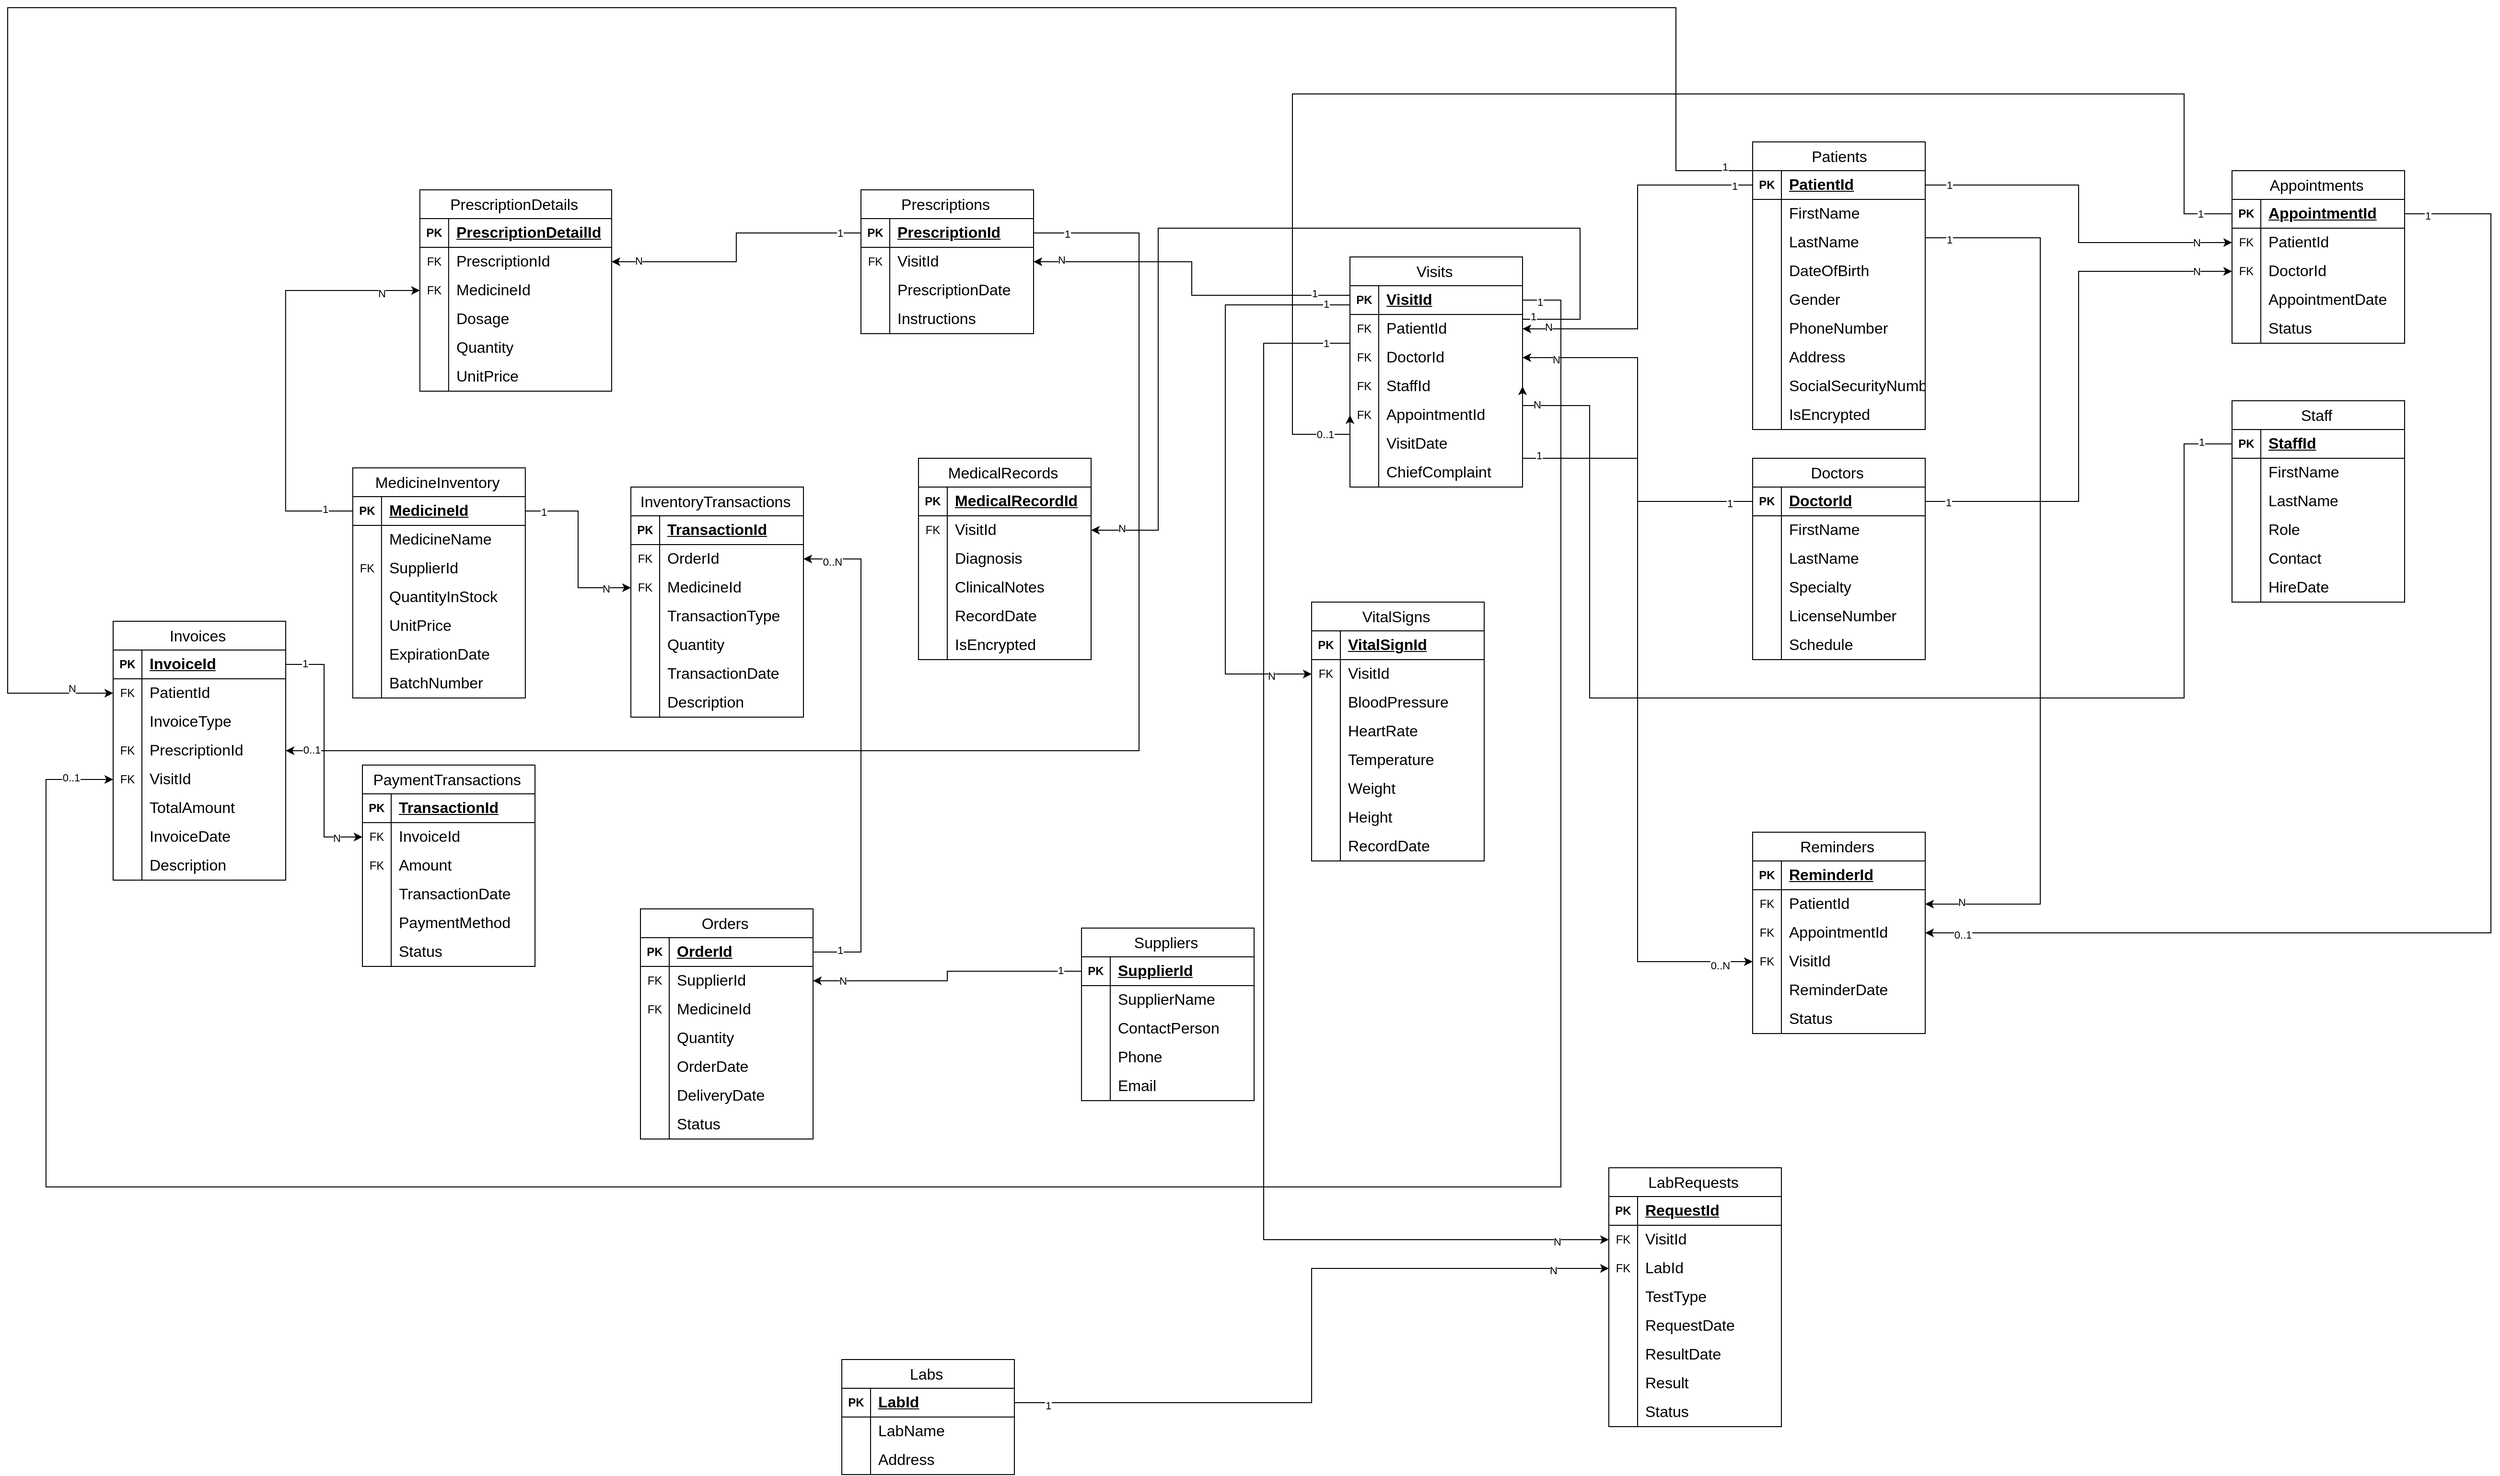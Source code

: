 <mxfile version="26.1.1">
  <diagram name="Page-1" id="nzhdU8ZFbxFtuEkOM2Gm">
    <mxGraphModel dx="6236" dy="2591" grid="1" gridSize="10" guides="1" tooltips="1" connect="1" arrows="1" fold="1" page="1" pageScale="1" pageWidth="850" pageHeight="1100" math="0" shadow="0">
      <root>
        <mxCell id="0" />
        <mxCell id="1" parent="0" />
        <mxCell id="sgvgyIUeR3LxBrMH-BV3-1" value="&lt;div style=&quot;font-size: medium; font-weight: 400; text-align: start; text-wrap-mode: wrap; background-color: transparent; font-family: sans-serif;&quot;&gt;Patients&lt;/div&gt;" style="shape=table;startSize=30;container=1;collapsible=1;childLayout=tableLayout;fixedRows=1;rowLines=0;fontStyle=1;align=center;resizeLast=1;html=1;" vertex="1" parent="1">
          <mxGeometry x="10" y="10" width="180" height="300" as="geometry">
            <mxRectangle x="10" y="10" width="100" height="30" as="alternateBounds" />
          </mxGeometry>
        </mxCell>
        <mxCell id="sgvgyIUeR3LxBrMH-BV3-2" value="" style="shape=tableRow;horizontal=0;startSize=0;swimlaneHead=0;swimlaneBody=0;fillColor=none;collapsible=0;dropTarget=0;points=[[0,0.5],[1,0.5]];portConstraint=eastwest;top=0;left=0;right=0;bottom=1;" vertex="1" parent="sgvgyIUeR3LxBrMH-BV3-1">
          <mxGeometry y="30" width="180" height="30" as="geometry" />
        </mxCell>
        <mxCell id="sgvgyIUeR3LxBrMH-BV3-3" value="PK" style="shape=partialRectangle;connectable=0;fillColor=none;top=0;left=0;bottom=0;right=0;fontStyle=1;overflow=hidden;whiteSpace=wrap;html=1;" vertex="1" parent="sgvgyIUeR3LxBrMH-BV3-2">
          <mxGeometry width="30" height="30" as="geometry">
            <mxRectangle width="30" height="30" as="alternateBounds" />
          </mxGeometry>
        </mxCell>
        <mxCell id="sgvgyIUeR3LxBrMH-BV3-4" value="&lt;span style=&quot;font-size:12.0pt;line-height:115%;&lt;br/&gt;font-family:&amp;quot;Calibri&amp;quot;,sans-serif;mso-ascii-theme-font:minor-latin;mso-fareast-font-family:&lt;br/&gt;Calibri;mso-fareast-theme-font:minor-latin;mso-hansi-theme-font:minor-latin;&lt;br/&gt;mso-bidi-font-family:&amp;quot;Times New Roman&amp;quot;;mso-bidi-theme-font:minor-bidi;&lt;br/&gt;mso-ansi-language:EN-US;mso-fareast-language:EN-US;mso-bidi-language:AR-SA&quot;&gt;PatientId&lt;/span&gt;" style="shape=partialRectangle;connectable=0;fillColor=none;top=0;left=0;bottom=0;right=0;align=left;spacingLeft=6;fontStyle=5;overflow=hidden;whiteSpace=wrap;html=1;" vertex="1" parent="sgvgyIUeR3LxBrMH-BV3-2">
          <mxGeometry x="30" width="150" height="30" as="geometry">
            <mxRectangle width="150" height="30" as="alternateBounds" />
          </mxGeometry>
        </mxCell>
        <mxCell id="sgvgyIUeR3LxBrMH-BV3-5" value="" style="shape=tableRow;horizontal=0;startSize=0;swimlaneHead=0;swimlaneBody=0;fillColor=none;collapsible=0;dropTarget=0;points=[[0,0.5],[1,0.5]];portConstraint=eastwest;top=0;left=0;right=0;bottom=0;" vertex="1" parent="sgvgyIUeR3LxBrMH-BV3-1">
          <mxGeometry y="60" width="180" height="30" as="geometry" />
        </mxCell>
        <mxCell id="sgvgyIUeR3LxBrMH-BV3-6" value="" style="shape=partialRectangle;connectable=0;fillColor=none;top=0;left=0;bottom=0;right=0;editable=1;overflow=hidden;whiteSpace=wrap;html=1;" vertex="1" parent="sgvgyIUeR3LxBrMH-BV3-5">
          <mxGeometry width="30" height="30" as="geometry">
            <mxRectangle width="30" height="30" as="alternateBounds" />
          </mxGeometry>
        </mxCell>
        <mxCell id="sgvgyIUeR3LxBrMH-BV3-7" value="&lt;span style=&quot;font-size:12.0pt;line-height:115%;&lt;br/&gt;font-family:&amp;quot;Calibri&amp;quot;,sans-serif;mso-ascii-theme-font:minor-latin;mso-fareast-font-family:&lt;br/&gt;Calibri;mso-fareast-theme-font:minor-latin;mso-hansi-theme-font:minor-latin;&lt;br/&gt;mso-bidi-font-family:&amp;quot;Times New Roman&amp;quot;;mso-bidi-theme-font:minor-bidi;&lt;br/&gt;mso-ansi-language:EN-US;mso-fareast-language:EN-US;mso-bidi-language:AR-SA&quot;&gt;FirstName&amp;nbsp;&lt;/span&gt;" style="shape=partialRectangle;connectable=0;fillColor=none;top=0;left=0;bottom=0;right=0;align=left;spacingLeft=6;overflow=hidden;whiteSpace=wrap;html=1;" vertex="1" parent="sgvgyIUeR3LxBrMH-BV3-5">
          <mxGeometry x="30" width="150" height="30" as="geometry">
            <mxRectangle width="150" height="30" as="alternateBounds" />
          </mxGeometry>
        </mxCell>
        <mxCell id="sgvgyIUeR3LxBrMH-BV3-8" value="" style="shape=tableRow;horizontal=0;startSize=0;swimlaneHead=0;swimlaneBody=0;fillColor=none;collapsible=0;dropTarget=0;points=[[0,0.5],[1,0.5]];portConstraint=eastwest;top=0;left=0;right=0;bottom=0;" vertex="1" parent="sgvgyIUeR3LxBrMH-BV3-1">
          <mxGeometry y="90" width="180" height="30" as="geometry" />
        </mxCell>
        <mxCell id="sgvgyIUeR3LxBrMH-BV3-9" value="" style="shape=partialRectangle;connectable=0;fillColor=none;top=0;left=0;bottom=0;right=0;editable=1;overflow=hidden;whiteSpace=wrap;html=1;" vertex="1" parent="sgvgyIUeR3LxBrMH-BV3-8">
          <mxGeometry width="30" height="30" as="geometry">
            <mxRectangle width="30" height="30" as="alternateBounds" />
          </mxGeometry>
        </mxCell>
        <mxCell id="sgvgyIUeR3LxBrMH-BV3-10" value="&lt;span style=&quot;font-size:12.0pt;line-height:115%;&lt;br/&gt;font-family:&amp;quot;Calibri&amp;quot;,sans-serif;mso-ascii-theme-font:minor-latin;mso-fareast-font-family:&lt;br/&gt;Calibri;mso-fareast-theme-font:minor-latin;mso-hansi-theme-font:minor-latin;&lt;br/&gt;mso-bidi-font-family:&amp;quot;Times New Roman&amp;quot;;mso-bidi-theme-font:minor-bidi;&lt;br/&gt;mso-ansi-language:EN-US;mso-fareast-language:EN-US;mso-bidi-language:AR-SA&quot;&gt;LastName&amp;nbsp;&lt;/span&gt;" style="shape=partialRectangle;connectable=0;fillColor=none;top=0;left=0;bottom=0;right=0;align=left;spacingLeft=6;overflow=hidden;whiteSpace=wrap;html=1;" vertex="1" parent="sgvgyIUeR3LxBrMH-BV3-8">
          <mxGeometry x="30" width="150" height="30" as="geometry">
            <mxRectangle width="150" height="30" as="alternateBounds" />
          </mxGeometry>
        </mxCell>
        <mxCell id="sgvgyIUeR3LxBrMH-BV3-14" value="" style="shape=tableRow;horizontal=0;startSize=0;swimlaneHead=0;swimlaneBody=0;fillColor=none;collapsible=0;dropTarget=0;points=[[0,0.5],[1,0.5]];portConstraint=eastwest;top=0;left=0;right=0;bottom=0;" vertex="1" parent="sgvgyIUeR3LxBrMH-BV3-1">
          <mxGeometry y="120" width="180" height="30" as="geometry" />
        </mxCell>
        <mxCell id="sgvgyIUeR3LxBrMH-BV3-15" value="" style="shape=partialRectangle;connectable=0;fillColor=none;top=0;left=0;bottom=0;right=0;editable=1;overflow=hidden;whiteSpace=wrap;html=1;" vertex="1" parent="sgvgyIUeR3LxBrMH-BV3-14">
          <mxGeometry width="30" height="30" as="geometry">
            <mxRectangle width="30" height="30" as="alternateBounds" />
          </mxGeometry>
        </mxCell>
        <mxCell id="sgvgyIUeR3LxBrMH-BV3-16" value="&lt;span style=&quot;font-size:12.0pt;line-height:115%;&lt;br/&gt;font-family:&amp;quot;Calibri&amp;quot;,sans-serif;mso-ascii-theme-font:minor-latin;mso-fareast-font-family:&lt;br/&gt;Calibri;mso-fareast-theme-font:minor-latin;mso-hansi-theme-font:minor-latin;&lt;br/&gt;mso-bidi-font-family:&amp;quot;Times New Roman&amp;quot;;mso-bidi-theme-font:minor-bidi;&lt;br/&gt;mso-ansi-language:EN-US;mso-fareast-language:EN-US;mso-bidi-language:AR-SA&quot;&gt;DateOfBirth&amp;nbsp;&lt;/span&gt;" style="shape=partialRectangle;connectable=0;fillColor=none;top=0;left=0;bottom=0;right=0;align=left;spacingLeft=6;overflow=hidden;whiteSpace=wrap;html=1;" vertex="1" parent="sgvgyIUeR3LxBrMH-BV3-14">
          <mxGeometry x="30" width="150" height="30" as="geometry">
            <mxRectangle width="150" height="30" as="alternateBounds" />
          </mxGeometry>
        </mxCell>
        <mxCell id="sgvgyIUeR3LxBrMH-BV3-29" value="" style="shape=tableRow;horizontal=0;startSize=0;swimlaneHead=0;swimlaneBody=0;fillColor=none;collapsible=0;dropTarget=0;points=[[0,0.5],[1,0.5]];portConstraint=eastwest;top=0;left=0;right=0;bottom=0;" vertex="1" parent="sgvgyIUeR3LxBrMH-BV3-1">
          <mxGeometry y="150" width="180" height="30" as="geometry" />
        </mxCell>
        <mxCell id="sgvgyIUeR3LxBrMH-BV3-30" value="" style="shape=partialRectangle;connectable=0;fillColor=none;top=0;left=0;bottom=0;right=0;editable=1;overflow=hidden;whiteSpace=wrap;html=1;" vertex="1" parent="sgvgyIUeR3LxBrMH-BV3-29">
          <mxGeometry width="30" height="30" as="geometry">
            <mxRectangle width="30" height="30" as="alternateBounds" />
          </mxGeometry>
        </mxCell>
        <mxCell id="sgvgyIUeR3LxBrMH-BV3-31" value="&lt;span style=&quot;font-size:12.0pt;line-height:115%;&lt;br/&gt;font-family:&amp;quot;Calibri&amp;quot;,sans-serif;mso-ascii-theme-font:minor-latin;mso-fareast-font-family:&lt;br/&gt;Calibri;mso-fareast-theme-font:minor-latin;mso-hansi-theme-font:minor-latin;&lt;br/&gt;mso-bidi-font-family:&amp;quot;Times New Roman&amp;quot;;mso-bidi-theme-font:minor-bidi;&lt;br/&gt;mso-ansi-language:EN-US;mso-fareast-language:EN-US;mso-bidi-language:AR-SA&quot;&gt;Gender&amp;nbsp;&lt;/span&gt;" style="shape=partialRectangle;connectable=0;fillColor=none;top=0;left=0;bottom=0;right=0;align=left;spacingLeft=6;overflow=hidden;whiteSpace=wrap;html=1;" vertex="1" parent="sgvgyIUeR3LxBrMH-BV3-29">
          <mxGeometry x="30" width="150" height="30" as="geometry">
            <mxRectangle width="150" height="30" as="alternateBounds" />
          </mxGeometry>
        </mxCell>
        <mxCell id="sgvgyIUeR3LxBrMH-BV3-26" value="" style="shape=tableRow;horizontal=0;startSize=0;swimlaneHead=0;swimlaneBody=0;fillColor=none;collapsible=0;dropTarget=0;points=[[0,0.5],[1,0.5]];portConstraint=eastwest;top=0;left=0;right=0;bottom=0;" vertex="1" parent="sgvgyIUeR3LxBrMH-BV3-1">
          <mxGeometry y="180" width="180" height="30" as="geometry" />
        </mxCell>
        <mxCell id="sgvgyIUeR3LxBrMH-BV3-27" value="" style="shape=partialRectangle;connectable=0;fillColor=none;top=0;left=0;bottom=0;right=0;editable=1;overflow=hidden;whiteSpace=wrap;html=1;" vertex="1" parent="sgvgyIUeR3LxBrMH-BV3-26">
          <mxGeometry width="30" height="30" as="geometry">
            <mxRectangle width="30" height="30" as="alternateBounds" />
          </mxGeometry>
        </mxCell>
        <mxCell id="sgvgyIUeR3LxBrMH-BV3-28" value="&lt;span style=&quot;font-size:12.0pt;line-height:115%;&lt;br/&gt;font-family:&amp;quot;Calibri&amp;quot;,sans-serif;mso-ascii-theme-font:minor-latin;mso-fareast-font-family:&lt;br/&gt;Calibri;mso-fareast-theme-font:minor-latin;mso-hansi-theme-font:minor-latin;&lt;br/&gt;mso-bidi-font-family:&amp;quot;Times New Roman&amp;quot;;mso-bidi-theme-font:minor-bidi;&lt;br/&gt;mso-ansi-language:EN-US;mso-fareast-language:EN-US;mso-bidi-language:AR-SA&quot;&gt;PhoneNumber&amp;nbsp;&lt;/span&gt;" style="shape=partialRectangle;connectable=0;fillColor=none;top=0;left=0;bottom=0;right=0;align=left;spacingLeft=6;overflow=hidden;whiteSpace=wrap;html=1;" vertex="1" parent="sgvgyIUeR3LxBrMH-BV3-26">
          <mxGeometry x="30" width="150" height="30" as="geometry">
            <mxRectangle width="150" height="30" as="alternateBounds" />
          </mxGeometry>
        </mxCell>
        <mxCell id="sgvgyIUeR3LxBrMH-BV3-23" value="" style="shape=tableRow;horizontal=0;startSize=0;swimlaneHead=0;swimlaneBody=0;fillColor=none;collapsible=0;dropTarget=0;points=[[0,0.5],[1,0.5]];portConstraint=eastwest;top=0;left=0;right=0;bottom=0;" vertex="1" parent="sgvgyIUeR3LxBrMH-BV3-1">
          <mxGeometry y="210" width="180" height="30" as="geometry" />
        </mxCell>
        <mxCell id="sgvgyIUeR3LxBrMH-BV3-24" value="" style="shape=partialRectangle;connectable=0;fillColor=none;top=0;left=0;bottom=0;right=0;editable=1;overflow=hidden;whiteSpace=wrap;html=1;" vertex="1" parent="sgvgyIUeR3LxBrMH-BV3-23">
          <mxGeometry width="30" height="30" as="geometry">
            <mxRectangle width="30" height="30" as="alternateBounds" />
          </mxGeometry>
        </mxCell>
        <mxCell id="sgvgyIUeR3LxBrMH-BV3-25" value="&lt;span style=&quot;font-size:12.0pt;line-height:115%;&lt;br/&gt;font-family:&amp;quot;Calibri&amp;quot;,sans-serif;mso-ascii-theme-font:minor-latin;mso-fareast-font-family:&lt;br/&gt;Calibri;mso-fareast-theme-font:minor-latin;mso-hansi-theme-font:minor-latin;&lt;br/&gt;mso-bidi-font-family:&amp;quot;Times New Roman&amp;quot;;mso-bidi-theme-font:minor-bidi;&lt;br/&gt;mso-ansi-language:EN-US;mso-fareast-language:EN-US;mso-bidi-language:AR-SA&quot;&gt;Address&amp;nbsp;&lt;/span&gt;" style="shape=partialRectangle;connectable=0;fillColor=none;top=0;left=0;bottom=0;right=0;align=left;spacingLeft=6;overflow=hidden;whiteSpace=wrap;html=1;" vertex="1" parent="sgvgyIUeR3LxBrMH-BV3-23">
          <mxGeometry x="30" width="150" height="30" as="geometry">
            <mxRectangle width="150" height="30" as="alternateBounds" />
          </mxGeometry>
        </mxCell>
        <mxCell id="sgvgyIUeR3LxBrMH-BV3-20" value="" style="shape=tableRow;horizontal=0;startSize=0;swimlaneHead=0;swimlaneBody=0;fillColor=none;collapsible=0;dropTarget=0;points=[[0,0.5],[1,0.5]];portConstraint=eastwest;top=0;left=0;right=0;bottom=0;" vertex="1" parent="sgvgyIUeR3LxBrMH-BV3-1">
          <mxGeometry y="240" width="180" height="30" as="geometry" />
        </mxCell>
        <mxCell id="sgvgyIUeR3LxBrMH-BV3-21" value="" style="shape=partialRectangle;connectable=0;fillColor=none;top=0;left=0;bottom=0;right=0;editable=1;overflow=hidden;whiteSpace=wrap;html=1;" vertex="1" parent="sgvgyIUeR3LxBrMH-BV3-20">
          <mxGeometry width="30" height="30" as="geometry">
            <mxRectangle width="30" height="30" as="alternateBounds" />
          </mxGeometry>
        </mxCell>
        <mxCell id="sgvgyIUeR3LxBrMH-BV3-22" value="&lt;span style=&quot;font-size:12.0pt;line-height:115%;&lt;br/&gt;font-family:&amp;quot;Calibri&amp;quot;,sans-serif;mso-ascii-theme-font:minor-latin;mso-fareast-font-family:&lt;br/&gt;Calibri;mso-fareast-theme-font:minor-latin;mso-hansi-theme-font:minor-latin;&lt;br/&gt;mso-bidi-font-family:&amp;quot;Times New Roman&amp;quot;;mso-bidi-theme-font:minor-bidi;&lt;br/&gt;mso-ansi-language:EN-US;mso-fareast-language:EN-US;mso-bidi-language:AR-SA&quot;&gt;SocialSecurityNumber&amp;nbsp;&lt;/span&gt;" style="shape=partialRectangle;connectable=0;fillColor=none;top=0;left=0;bottom=0;right=0;align=left;spacingLeft=6;overflow=hidden;whiteSpace=wrap;html=1;" vertex="1" parent="sgvgyIUeR3LxBrMH-BV3-20">
          <mxGeometry x="30" width="150" height="30" as="geometry">
            <mxRectangle width="150" height="30" as="alternateBounds" />
          </mxGeometry>
        </mxCell>
        <mxCell id="sgvgyIUeR3LxBrMH-BV3-17" value="" style="shape=tableRow;horizontal=0;startSize=0;swimlaneHead=0;swimlaneBody=0;fillColor=none;collapsible=0;dropTarget=0;points=[[0,0.5],[1,0.5]];portConstraint=eastwest;top=0;left=0;right=0;bottom=0;" vertex="1" parent="sgvgyIUeR3LxBrMH-BV3-1">
          <mxGeometry y="270" width="180" height="30" as="geometry" />
        </mxCell>
        <mxCell id="sgvgyIUeR3LxBrMH-BV3-18" value="" style="shape=partialRectangle;connectable=0;fillColor=none;top=0;left=0;bottom=0;right=0;editable=1;overflow=hidden;whiteSpace=wrap;html=1;" vertex="1" parent="sgvgyIUeR3LxBrMH-BV3-17">
          <mxGeometry width="30" height="30" as="geometry">
            <mxRectangle width="30" height="30" as="alternateBounds" />
          </mxGeometry>
        </mxCell>
        <mxCell id="sgvgyIUeR3LxBrMH-BV3-19" value="&lt;span style=&quot;font-size:12.0pt;line-height:115%;&lt;br/&gt;font-family:&amp;quot;Calibri&amp;quot;,sans-serif;mso-ascii-theme-font:minor-latin;mso-fareast-font-family:&lt;br/&gt;Calibri;mso-fareast-theme-font:minor-latin;mso-hansi-theme-font:minor-latin;&lt;br/&gt;mso-bidi-font-family:&amp;quot;Times New Roman&amp;quot;;mso-bidi-theme-font:minor-bidi;&lt;br/&gt;mso-ansi-language:EN-US;mso-fareast-language:EN-US;mso-bidi-language:AR-SA&quot;&gt;IsEncrypted&amp;nbsp;&lt;/span&gt;" style="shape=partialRectangle;connectable=0;fillColor=none;top=0;left=0;bottom=0;right=0;align=left;spacingLeft=6;overflow=hidden;whiteSpace=wrap;html=1;" vertex="1" parent="sgvgyIUeR3LxBrMH-BV3-17">
          <mxGeometry x="30" width="150" height="30" as="geometry">
            <mxRectangle width="150" height="30" as="alternateBounds" />
          </mxGeometry>
        </mxCell>
        <mxCell id="sgvgyIUeR3LxBrMH-BV3-32" value="&lt;div style=&quot;font-size: medium; font-weight: 400; text-align: start; text-wrap-mode: wrap; background-color: transparent; font-family: sans-serif;&quot;&gt;&lt;span style=&quot;font-size:12.0pt;line-height:115%;&lt;br/&gt;font-family:&amp;quot;Calibri&amp;quot;,sans-serif;mso-ascii-theme-font:minor-latin;mso-fareast-font-family:&lt;br/&gt;Calibri;mso-fareast-theme-font:minor-latin;mso-hansi-theme-font:minor-latin;&lt;br/&gt;mso-bidi-font-family:&amp;quot;Times New Roman&amp;quot;;mso-bidi-theme-font:minor-bidi;&lt;br/&gt;mso-ansi-language:EN-US;mso-fareast-language:EN-US;mso-bidi-language:AR-SA&quot;&gt;Doctors&amp;nbsp;&lt;/span&gt;&lt;/div&gt;" style="shape=table;startSize=30;container=1;collapsible=1;childLayout=tableLayout;fixedRows=1;rowLines=0;fontStyle=1;align=center;resizeLast=1;html=1;" vertex="1" parent="1">
          <mxGeometry x="10" y="340" width="180" height="210" as="geometry">
            <mxRectangle x="140" y="10" width="100" height="30" as="alternateBounds" />
          </mxGeometry>
        </mxCell>
        <mxCell id="sgvgyIUeR3LxBrMH-BV3-33" value="" style="shape=tableRow;horizontal=0;startSize=0;swimlaneHead=0;swimlaneBody=0;fillColor=none;collapsible=0;dropTarget=0;points=[[0,0.5],[1,0.5]];portConstraint=eastwest;top=0;left=0;right=0;bottom=1;" vertex="1" parent="sgvgyIUeR3LxBrMH-BV3-32">
          <mxGeometry y="30" width="180" height="30" as="geometry" />
        </mxCell>
        <mxCell id="sgvgyIUeR3LxBrMH-BV3-34" value="PK" style="shape=partialRectangle;connectable=0;fillColor=none;top=0;left=0;bottom=0;right=0;fontStyle=1;overflow=hidden;whiteSpace=wrap;html=1;" vertex="1" parent="sgvgyIUeR3LxBrMH-BV3-33">
          <mxGeometry width="30" height="30" as="geometry">
            <mxRectangle width="30" height="30" as="alternateBounds" />
          </mxGeometry>
        </mxCell>
        <mxCell id="sgvgyIUeR3LxBrMH-BV3-35" value="&lt;span style=&quot;font-size:12.0pt;line-height:115%;&lt;br/&gt;font-family:&amp;quot;Calibri&amp;quot;,sans-serif;mso-ascii-theme-font:minor-latin;mso-fareast-font-family:&lt;br/&gt;Calibri;mso-fareast-theme-font:minor-latin;mso-hansi-theme-font:minor-latin;&lt;br/&gt;mso-bidi-font-family:&amp;quot;Times New Roman&amp;quot;;mso-bidi-theme-font:minor-bidi;&lt;br/&gt;mso-ansi-language:EN-US;mso-fareast-language:EN-US;mso-bidi-language:AR-SA&quot;&gt;DoctorId&lt;/span&gt;" style="shape=partialRectangle;connectable=0;fillColor=none;top=0;left=0;bottom=0;right=0;align=left;spacingLeft=6;fontStyle=5;overflow=hidden;whiteSpace=wrap;html=1;" vertex="1" parent="sgvgyIUeR3LxBrMH-BV3-33">
          <mxGeometry x="30" width="150" height="30" as="geometry">
            <mxRectangle width="150" height="30" as="alternateBounds" />
          </mxGeometry>
        </mxCell>
        <mxCell id="sgvgyIUeR3LxBrMH-BV3-36" value="" style="shape=tableRow;horizontal=0;startSize=0;swimlaneHead=0;swimlaneBody=0;fillColor=none;collapsible=0;dropTarget=0;points=[[0,0.5],[1,0.5]];portConstraint=eastwest;top=0;left=0;right=0;bottom=0;" vertex="1" parent="sgvgyIUeR3LxBrMH-BV3-32">
          <mxGeometry y="60" width="180" height="30" as="geometry" />
        </mxCell>
        <mxCell id="sgvgyIUeR3LxBrMH-BV3-37" value="" style="shape=partialRectangle;connectable=0;fillColor=none;top=0;left=0;bottom=0;right=0;editable=1;overflow=hidden;whiteSpace=wrap;html=1;" vertex="1" parent="sgvgyIUeR3LxBrMH-BV3-36">
          <mxGeometry width="30" height="30" as="geometry">
            <mxRectangle width="30" height="30" as="alternateBounds" />
          </mxGeometry>
        </mxCell>
        <mxCell id="sgvgyIUeR3LxBrMH-BV3-38" value="&lt;span style=&quot;font-size:12.0pt;line-height:115%;&lt;br/&gt;font-family:&amp;quot;Calibri&amp;quot;,sans-serif;mso-ascii-theme-font:minor-latin;mso-fareast-font-family:&lt;br/&gt;Calibri;mso-fareast-theme-font:minor-latin;mso-hansi-theme-font:minor-latin;&lt;br/&gt;mso-bidi-font-family:&amp;quot;Times New Roman&amp;quot;;mso-bidi-theme-font:minor-bidi;&lt;br/&gt;mso-ansi-language:EN-US;mso-fareast-language:EN-US;mso-bidi-language:AR-SA&quot;&gt;FirstName&amp;nbsp;&lt;/span&gt;" style="shape=partialRectangle;connectable=0;fillColor=none;top=0;left=0;bottom=0;right=0;align=left;spacingLeft=6;overflow=hidden;whiteSpace=wrap;html=1;" vertex="1" parent="sgvgyIUeR3LxBrMH-BV3-36">
          <mxGeometry x="30" width="150" height="30" as="geometry">
            <mxRectangle width="150" height="30" as="alternateBounds" />
          </mxGeometry>
        </mxCell>
        <mxCell id="sgvgyIUeR3LxBrMH-BV3-39" value="" style="shape=tableRow;horizontal=0;startSize=0;swimlaneHead=0;swimlaneBody=0;fillColor=none;collapsible=0;dropTarget=0;points=[[0,0.5],[1,0.5]];portConstraint=eastwest;top=0;left=0;right=0;bottom=0;" vertex="1" parent="sgvgyIUeR3LxBrMH-BV3-32">
          <mxGeometry y="90" width="180" height="30" as="geometry" />
        </mxCell>
        <mxCell id="sgvgyIUeR3LxBrMH-BV3-40" value="" style="shape=partialRectangle;connectable=0;fillColor=none;top=0;left=0;bottom=0;right=0;editable=1;overflow=hidden;whiteSpace=wrap;html=1;" vertex="1" parent="sgvgyIUeR3LxBrMH-BV3-39">
          <mxGeometry width="30" height="30" as="geometry">
            <mxRectangle width="30" height="30" as="alternateBounds" />
          </mxGeometry>
        </mxCell>
        <mxCell id="sgvgyIUeR3LxBrMH-BV3-41" value="&lt;span style=&quot;font-size:12.0pt;line-height:115%;&lt;br/&gt;font-family:&amp;quot;Calibri&amp;quot;,sans-serif;mso-ascii-theme-font:minor-latin;mso-fareast-font-family:&lt;br/&gt;Calibri;mso-fareast-theme-font:minor-latin;mso-hansi-theme-font:minor-latin;&lt;br/&gt;mso-bidi-font-family:&amp;quot;Times New Roman&amp;quot;;mso-bidi-theme-font:minor-bidi;&lt;br/&gt;mso-ansi-language:EN-US;mso-fareast-language:EN-US;mso-bidi-language:AR-SA&quot;&gt;LastName&amp;nbsp;&lt;/span&gt;" style="shape=partialRectangle;connectable=0;fillColor=none;top=0;left=0;bottom=0;right=0;align=left;spacingLeft=6;overflow=hidden;whiteSpace=wrap;html=1;" vertex="1" parent="sgvgyIUeR3LxBrMH-BV3-39">
          <mxGeometry x="30" width="150" height="30" as="geometry">
            <mxRectangle width="150" height="30" as="alternateBounds" />
          </mxGeometry>
        </mxCell>
        <mxCell id="sgvgyIUeR3LxBrMH-BV3-42" value="" style="shape=tableRow;horizontal=0;startSize=0;swimlaneHead=0;swimlaneBody=0;fillColor=none;collapsible=0;dropTarget=0;points=[[0,0.5],[1,0.5]];portConstraint=eastwest;top=0;left=0;right=0;bottom=0;" vertex="1" parent="sgvgyIUeR3LxBrMH-BV3-32">
          <mxGeometry y="120" width="180" height="30" as="geometry" />
        </mxCell>
        <mxCell id="sgvgyIUeR3LxBrMH-BV3-43" value="" style="shape=partialRectangle;connectable=0;fillColor=none;top=0;left=0;bottom=0;right=0;editable=1;overflow=hidden;whiteSpace=wrap;html=1;" vertex="1" parent="sgvgyIUeR3LxBrMH-BV3-42">
          <mxGeometry width="30" height="30" as="geometry">
            <mxRectangle width="30" height="30" as="alternateBounds" />
          </mxGeometry>
        </mxCell>
        <mxCell id="sgvgyIUeR3LxBrMH-BV3-44" value="&lt;span style=&quot;font-size:12.0pt;line-height:115%;&lt;br/&gt;font-family:&amp;quot;Calibri&amp;quot;,sans-serif;mso-ascii-theme-font:minor-latin;mso-fareast-font-family:&lt;br/&gt;Calibri;mso-fareast-theme-font:minor-latin;mso-hansi-theme-font:minor-latin;&lt;br/&gt;mso-bidi-font-family:&amp;quot;Times New Roman&amp;quot;;mso-bidi-theme-font:minor-bidi;&lt;br/&gt;mso-ansi-language:EN-US;mso-fareast-language:EN-US;mso-bidi-language:AR-SA&quot;&gt;Specialty&amp;nbsp;&lt;/span&gt;" style="shape=partialRectangle;connectable=0;fillColor=none;top=0;left=0;bottom=0;right=0;align=left;spacingLeft=6;overflow=hidden;whiteSpace=wrap;html=1;" vertex="1" parent="sgvgyIUeR3LxBrMH-BV3-42">
          <mxGeometry x="30" width="150" height="30" as="geometry">
            <mxRectangle width="150" height="30" as="alternateBounds" />
          </mxGeometry>
        </mxCell>
        <mxCell id="sgvgyIUeR3LxBrMH-BV3-45" value="" style="shape=tableRow;horizontal=0;startSize=0;swimlaneHead=0;swimlaneBody=0;fillColor=none;collapsible=0;dropTarget=0;points=[[0,0.5],[1,0.5]];portConstraint=eastwest;top=0;left=0;right=0;bottom=0;" vertex="1" parent="sgvgyIUeR3LxBrMH-BV3-32">
          <mxGeometry y="150" width="180" height="30" as="geometry" />
        </mxCell>
        <mxCell id="sgvgyIUeR3LxBrMH-BV3-46" value="" style="shape=partialRectangle;connectable=0;fillColor=none;top=0;left=0;bottom=0;right=0;editable=1;overflow=hidden;whiteSpace=wrap;html=1;" vertex="1" parent="sgvgyIUeR3LxBrMH-BV3-45">
          <mxGeometry width="30" height="30" as="geometry">
            <mxRectangle width="30" height="30" as="alternateBounds" />
          </mxGeometry>
        </mxCell>
        <mxCell id="sgvgyIUeR3LxBrMH-BV3-47" value="&lt;span style=&quot;font-size:12.0pt;line-height:115%;&lt;br/&gt;font-family:&amp;quot;Calibri&amp;quot;,sans-serif;mso-ascii-theme-font:minor-latin;mso-fareast-font-family:&lt;br/&gt;Calibri;mso-fareast-theme-font:minor-latin;mso-hansi-theme-font:minor-latin;&lt;br/&gt;mso-bidi-font-family:&amp;quot;Times New Roman&amp;quot;;mso-bidi-theme-font:minor-bidi;&lt;br/&gt;mso-ansi-language:EN-US;mso-fareast-language:EN-US;mso-bidi-language:AR-SA&quot;&gt;LicenseNumber&amp;nbsp;&lt;/span&gt;" style="shape=partialRectangle;connectable=0;fillColor=none;top=0;left=0;bottom=0;right=0;align=left;spacingLeft=6;overflow=hidden;whiteSpace=wrap;html=1;" vertex="1" parent="sgvgyIUeR3LxBrMH-BV3-45">
          <mxGeometry x="30" width="150" height="30" as="geometry">
            <mxRectangle width="150" height="30" as="alternateBounds" />
          </mxGeometry>
        </mxCell>
        <mxCell id="sgvgyIUeR3LxBrMH-BV3-48" value="" style="shape=tableRow;horizontal=0;startSize=0;swimlaneHead=0;swimlaneBody=0;fillColor=none;collapsible=0;dropTarget=0;points=[[0,0.5],[1,0.5]];portConstraint=eastwest;top=0;left=0;right=0;bottom=0;" vertex="1" parent="sgvgyIUeR3LxBrMH-BV3-32">
          <mxGeometry y="180" width="180" height="30" as="geometry" />
        </mxCell>
        <mxCell id="sgvgyIUeR3LxBrMH-BV3-49" value="" style="shape=partialRectangle;connectable=0;fillColor=none;top=0;left=0;bottom=0;right=0;editable=1;overflow=hidden;whiteSpace=wrap;html=1;" vertex="1" parent="sgvgyIUeR3LxBrMH-BV3-48">
          <mxGeometry width="30" height="30" as="geometry">
            <mxRectangle width="30" height="30" as="alternateBounds" />
          </mxGeometry>
        </mxCell>
        <mxCell id="sgvgyIUeR3LxBrMH-BV3-50" value="&lt;span style=&quot;font-size:12.0pt;line-height:115%;&lt;br/&gt;font-family:&amp;quot;Calibri&amp;quot;,sans-serif;mso-ascii-theme-font:minor-latin;mso-fareast-font-family:&lt;br/&gt;Calibri;mso-fareast-theme-font:minor-latin;mso-hansi-theme-font:minor-latin;&lt;br/&gt;mso-bidi-font-family:&amp;quot;Times New Roman&amp;quot;;mso-bidi-theme-font:minor-bidi;&lt;br/&gt;mso-ansi-language:EN-US;mso-fareast-language:EN-US;mso-bidi-language:AR-SA&quot;&gt;Schedule&amp;nbsp;&lt;/span&gt;" style="shape=partialRectangle;connectable=0;fillColor=none;top=0;left=0;bottom=0;right=0;align=left;spacingLeft=6;overflow=hidden;whiteSpace=wrap;html=1;" vertex="1" parent="sgvgyIUeR3LxBrMH-BV3-48">
          <mxGeometry x="30" width="150" height="30" as="geometry">
            <mxRectangle width="150" height="30" as="alternateBounds" />
          </mxGeometry>
        </mxCell>
        <mxCell id="sgvgyIUeR3LxBrMH-BV3-60" value="&lt;div style=&quot;font-size: medium; font-weight: 400; text-align: start; text-wrap-mode: wrap; background-color: transparent; font-family: sans-serif;&quot;&gt;&lt;span style=&quot;font-size:12.0pt;line-height:115%;&lt;br/&gt;font-family:&amp;quot;Calibri&amp;quot;,sans-serif;mso-ascii-theme-font:minor-latin;mso-fareast-font-family:&lt;br/&gt;Calibri;mso-fareast-theme-font:minor-latin;mso-hansi-theme-font:minor-latin;&lt;br/&gt;mso-bidi-font-family:&amp;quot;Times New Roman&amp;quot;;mso-bidi-theme-font:minor-bidi;&lt;br/&gt;mso-ansi-language:EN-US;mso-fareast-language:EN-US;mso-bidi-language:AR-SA&quot;&gt;Appointments&amp;nbsp;&lt;/span&gt;&lt;/div&gt;" style="shape=table;startSize=30;container=1;collapsible=1;childLayout=tableLayout;fixedRows=1;rowLines=0;fontStyle=1;align=center;resizeLast=1;html=1;" vertex="1" parent="1">
          <mxGeometry x="510" y="40" width="180" height="180" as="geometry">
            <mxRectangle x="10" y="10" width="100" height="30" as="alternateBounds" />
          </mxGeometry>
        </mxCell>
        <mxCell id="sgvgyIUeR3LxBrMH-BV3-61" value="" style="shape=tableRow;horizontal=0;startSize=0;swimlaneHead=0;swimlaneBody=0;fillColor=none;collapsible=0;dropTarget=0;points=[[0,0.5],[1,0.5]];portConstraint=eastwest;top=0;left=0;right=0;bottom=1;" vertex="1" parent="sgvgyIUeR3LxBrMH-BV3-60">
          <mxGeometry y="30" width="180" height="30" as="geometry" />
        </mxCell>
        <mxCell id="sgvgyIUeR3LxBrMH-BV3-62" value="PK" style="shape=partialRectangle;connectable=0;fillColor=none;top=0;left=0;bottom=0;right=0;fontStyle=1;overflow=hidden;whiteSpace=wrap;html=1;" vertex="1" parent="sgvgyIUeR3LxBrMH-BV3-61">
          <mxGeometry width="30" height="30" as="geometry">
            <mxRectangle width="30" height="30" as="alternateBounds" />
          </mxGeometry>
        </mxCell>
        <mxCell id="sgvgyIUeR3LxBrMH-BV3-63" value="&lt;span style=&quot;font-size:12.0pt;line-height:115%;&lt;br/&gt;font-family:&amp;quot;Calibri&amp;quot;,sans-serif;mso-ascii-theme-font:minor-latin;mso-fareast-font-family:&lt;br/&gt;Calibri;mso-fareast-theme-font:minor-latin;mso-hansi-theme-font:minor-latin;&lt;br/&gt;mso-bidi-font-family:&amp;quot;Times New Roman&amp;quot;;mso-bidi-theme-font:minor-bidi;&lt;br/&gt;mso-ansi-language:EN-US;mso-fareast-language:EN-US;mso-bidi-language:AR-SA&quot;&gt;AppointmentId&lt;/span&gt;" style="shape=partialRectangle;connectable=0;fillColor=none;top=0;left=0;bottom=0;right=0;align=left;spacingLeft=6;fontStyle=5;overflow=hidden;whiteSpace=wrap;html=1;" vertex="1" parent="sgvgyIUeR3LxBrMH-BV3-61">
          <mxGeometry x="30" width="150" height="30" as="geometry">
            <mxRectangle width="150" height="30" as="alternateBounds" />
          </mxGeometry>
        </mxCell>
        <mxCell id="sgvgyIUeR3LxBrMH-BV3-64" value="" style="shape=tableRow;horizontal=0;startSize=0;swimlaneHead=0;swimlaneBody=0;fillColor=none;collapsible=0;dropTarget=0;points=[[0,0.5],[1,0.5]];portConstraint=eastwest;top=0;left=0;right=0;bottom=0;" vertex="1" parent="sgvgyIUeR3LxBrMH-BV3-60">
          <mxGeometry y="60" width="180" height="30" as="geometry" />
        </mxCell>
        <mxCell id="sgvgyIUeR3LxBrMH-BV3-65" value="FK" style="shape=partialRectangle;connectable=0;fillColor=none;top=0;left=0;bottom=0;right=0;editable=1;overflow=hidden;whiteSpace=wrap;html=1;" vertex="1" parent="sgvgyIUeR3LxBrMH-BV3-64">
          <mxGeometry width="30" height="30" as="geometry">
            <mxRectangle width="30" height="30" as="alternateBounds" />
          </mxGeometry>
        </mxCell>
        <mxCell id="sgvgyIUeR3LxBrMH-BV3-66" value="&lt;span style=&quot;font-size:12.0pt;line-height:115%;&lt;br/&gt;font-family:&amp;quot;Calibri&amp;quot;,sans-serif;mso-ascii-theme-font:minor-latin;mso-fareast-font-family:&lt;br/&gt;Calibri;mso-fareast-theme-font:minor-latin;mso-hansi-theme-font:minor-latin;&lt;br/&gt;mso-bidi-font-family:&amp;quot;Times New Roman&amp;quot;;mso-bidi-theme-font:minor-bidi;&lt;br/&gt;mso-ansi-language:EN-US;mso-fareast-language:EN-US;mso-bidi-language:AR-SA&quot;&gt;PatientId&lt;/span&gt;" style="shape=partialRectangle;connectable=0;fillColor=none;top=0;left=0;bottom=0;right=0;align=left;spacingLeft=6;overflow=hidden;whiteSpace=wrap;html=1;" vertex="1" parent="sgvgyIUeR3LxBrMH-BV3-64">
          <mxGeometry x="30" width="150" height="30" as="geometry">
            <mxRectangle width="150" height="30" as="alternateBounds" />
          </mxGeometry>
        </mxCell>
        <mxCell id="sgvgyIUeR3LxBrMH-BV3-67" value="" style="shape=tableRow;horizontal=0;startSize=0;swimlaneHead=0;swimlaneBody=0;fillColor=none;collapsible=0;dropTarget=0;points=[[0,0.5],[1,0.5]];portConstraint=eastwest;top=0;left=0;right=0;bottom=0;" vertex="1" parent="sgvgyIUeR3LxBrMH-BV3-60">
          <mxGeometry y="90" width="180" height="30" as="geometry" />
        </mxCell>
        <mxCell id="sgvgyIUeR3LxBrMH-BV3-68" value="FK" style="shape=partialRectangle;connectable=0;fillColor=none;top=0;left=0;bottom=0;right=0;editable=1;overflow=hidden;whiteSpace=wrap;html=1;" vertex="1" parent="sgvgyIUeR3LxBrMH-BV3-67">
          <mxGeometry width="30" height="30" as="geometry">
            <mxRectangle width="30" height="30" as="alternateBounds" />
          </mxGeometry>
        </mxCell>
        <mxCell id="sgvgyIUeR3LxBrMH-BV3-69" value="&lt;span style=&quot;font-size:12.0pt;line-height:115%;&lt;br/&gt;font-family:&amp;quot;Calibri&amp;quot;,sans-serif;mso-ascii-theme-font:minor-latin;mso-fareast-font-family:&lt;br/&gt;Calibri;mso-fareast-theme-font:minor-latin;mso-hansi-theme-font:minor-latin;&lt;br/&gt;mso-bidi-font-family:&amp;quot;Times New Roman&amp;quot;;mso-bidi-theme-font:minor-bidi;&lt;br/&gt;mso-ansi-language:EN-US;mso-fareast-language:EN-US;mso-bidi-language:AR-SA&quot;&gt;DoctorId&lt;/span&gt;" style="shape=partialRectangle;connectable=0;fillColor=none;top=0;left=0;bottom=0;right=0;align=left;spacingLeft=6;overflow=hidden;whiteSpace=wrap;html=1;" vertex="1" parent="sgvgyIUeR3LxBrMH-BV3-67">
          <mxGeometry x="30" width="150" height="30" as="geometry">
            <mxRectangle width="150" height="30" as="alternateBounds" />
          </mxGeometry>
        </mxCell>
        <mxCell id="sgvgyIUeR3LxBrMH-BV3-70" value="" style="shape=tableRow;horizontal=0;startSize=0;swimlaneHead=0;swimlaneBody=0;fillColor=none;collapsible=0;dropTarget=0;points=[[0,0.5],[1,0.5]];portConstraint=eastwest;top=0;left=0;right=0;bottom=0;" vertex="1" parent="sgvgyIUeR3LxBrMH-BV3-60">
          <mxGeometry y="120" width="180" height="30" as="geometry" />
        </mxCell>
        <mxCell id="sgvgyIUeR3LxBrMH-BV3-71" value="" style="shape=partialRectangle;connectable=0;fillColor=none;top=0;left=0;bottom=0;right=0;editable=1;overflow=hidden;whiteSpace=wrap;html=1;" vertex="1" parent="sgvgyIUeR3LxBrMH-BV3-70">
          <mxGeometry width="30" height="30" as="geometry">
            <mxRectangle width="30" height="30" as="alternateBounds" />
          </mxGeometry>
        </mxCell>
        <mxCell id="sgvgyIUeR3LxBrMH-BV3-72" value="&lt;span style=&quot;font-size:12.0pt;line-height:115%;&lt;br/&gt;font-family:&amp;quot;Calibri&amp;quot;,sans-serif;mso-ascii-theme-font:minor-latin;mso-fareast-font-family:&lt;br/&gt;Calibri;mso-fareast-theme-font:minor-latin;mso-hansi-theme-font:minor-latin;&lt;br/&gt;mso-bidi-font-family:&amp;quot;Times New Roman&amp;quot;;mso-bidi-theme-font:minor-bidi;&lt;br/&gt;mso-ansi-language:EN-US;mso-fareast-language:EN-US;mso-bidi-language:AR-SA&quot;&gt;AppointmentDate&amp;nbsp;&lt;/span&gt;" style="shape=partialRectangle;connectable=0;fillColor=none;top=0;left=0;bottom=0;right=0;align=left;spacingLeft=6;overflow=hidden;whiteSpace=wrap;html=1;" vertex="1" parent="sgvgyIUeR3LxBrMH-BV3-70">
          <mxGeometry x="30" width="150" height="30" as="geometry">
            <mxRectangle width="150" height="30" as="alternateBounds" />
          </mxGeometry>
        </mxCell>
        <mxCell id="sgvgyIUeR3LxBrMH-BV3-73" value="" style="shape=tableRow;horizontal=0;startSize=0;swimlaneHead=0;swimlaneBody=0;fillColor=none;collapsible=0;dropTarget=0;points=[[0,0.5],[1,0.5]];portConstraint=eastwest;top=0;left=0;right=0;bottom=0;" vertex="1" parent="sgvgyIUeR3LxBrMH-BV3-60">
          <mxGeometry y="150" width="180" height="30" as="geometry" />
        </mxCell>
        <mxCell id="sgvgyIUeR3LxBrMH-BV3-74" value="" style="shape=partialRectangle;connectable=0;fillColor=none;top=0;left=0;bottom=0;right=0;editable=1;overflow=hidden;whiteSpace=wrap;html=1;" vertex="1" parent="sgvgyIUeR3LxBrMH-BV3-73">
          <mxGeometry width="30" height="30" as="geometry">
            <mxRectangle width="30" height="30" as="alternateBounds" />
          </mxGeometry>
        </mxCell>
        <mxCell id="sgvgyIUeR3LxBrMH-BV3-75" value="&lt;span style=&quot;font-size:12.0pt;line-height:115%;&lt;br/&gt;font-family:&amp;quot;Calibri&amp;quot;,sans-serif;mso-ascii-theme-font:minor-latin;mso-fareast-font-family:&lt;br/&gt;Calibri;mso-fareast-theme-font:minor-latin;mso-hansi-theme-font:minor-latin;&lt;br/&gt;mso-bidi-font-family:&amp;quot;Times New Roman&amp;quot;;mso-bidi-theme-font:minor-bidi;&lt;br/&gt;mso-ansi-language:EN-US;mso-fareast-language:EN-US;mso-bidi-language:AR-SA&quot;&gt;Status&amp;nbsp;&lt;/span&gt;" style="shape=partialRectangle;connectable=0;fillColor=none;top=0;left=0;bottom=0;right=0;align=left;spacingLeft=6;overflow=hidden;whiteSpace=wrap;html=1;" vertex="1" parent="sgvgyIUeR3LxBrMH-BV3-73">
          <mxGeometry x="30" width="150" height="30" as="geometry">
            <mxRectangle width="150" height="30" as="alternateBounds" />
          </mxGeometry>
        </mxCell>
        <mxCell id="sgvgyIUeR3LxBrMH-BV3-104" style="edgeStyle=orthogonalEdgeStyle;rounded=0;orthogonalLoop=1;jettySize=auto;html=1;exitX=1;exitY=0.5;exitDx=0;exitDy=0;entryX=0;entryY=0.5;entryDx=0;entryDy=0;" edge="1" parent="1" source="sgvgyIUeR3LxBrMH-BV3-2" target="sgvgyIUeR3LxBrMH-BV3-64">
          <mxGeometry relative="1" as="geometry" />
        </mxCell>
        <mxCell id="sgvgyIUeR3LxBrMH-BV3-107" value="1" style="edgeLabel;html=1;align=center;verticalAlign=middle;resizable=0;points=[];" vertex="1" connectable="0" parent="sgvgyIUeR3LxBrMH-BV3-104">
          <mxGeometry x="-0.869" relative="1" as="geometry">
            <mxPoint as="offset" />
          </mxGeometry>
        </mxCell>
        <mxCell id="sgvgyIUeR3LxBrMH-BV3-112" value="N" style="edgeLabel;html=1;align=center;verticalAlign=middle;resizable=0;points=[];" vertex="1" connectable="0" parent="sgvgyIUeR3LxBrMH-BV3-104">
          <mxGeometry x="0.803" relative="1" as="geometry">
            <mxPoint as="offset" />
          </mxGeometry>
        </mxCell>
        <mxCell id="sgvgyIUeR3LxBrMH-BV3-105" style="edgeStyle=orthogonalEdgeStyle;rounded=0;orthogonalLoop=1;jettySize=auto;html=1;exitX=1;exitY=0.5;exitDx=0;exitDy=0;entryX=0;entryY=0.5;entryDx=0;entryDy=0;" edge="1" parent="1" source="sgvgyIUeR3LxBrMH-BV3-33" target="sgvgyIUeR3LxBrMH-BV3-67">
          <mxGeometry relative="1" as="geometry" />
        </mxCell>
        <mxCell id="sgvgyIUeR3LxBrMH-BV3-106" value="1" style="edgeLabel;html=1;align=center;verticalAlign=middle;resizable=0;points=[];" vertex="1" connectable="0" parent="sgvgyIUeR3LxBrMH-BV3-105">
          <mxGeometry x="-0.915" y="-1" relative="1" as="geometry">
            <mxPoint as="offset" />
          </mxGeometry>
        </mxCell>
        <mxCell id="sgvgyIUeR3LxBrMH-BV3-111" value="N" style="edgeLabel;html=1;align=center;verticalAlign=middle;resizable=0;points=[];" vertex="1" connectable="0" parent="sgvgyIUeR3LxBrMH-BV3-105">
          <mxGeometry x="0.866" relative="1" as="geometry">
            <mxPoint as="offset" />
          </mxGeometry>
        </mxCell>
        <mxCell id="sgvgyIUeR3LxBrMH-BV3-113" value="&lt;div style=&quot;font-size: medium; font-weight: 400; text-align: start; text-wrap-mode: wrap; background-color: transparent; font-family: sans-serif;&quot;&gt;&lt;span style=&quot;font-size:12.0pt;line-height:115%;&lt;br/&gt;font-family:&amp;quot;Calibri&amp;quot;,sans-serif;mso-ascii-theme-font:minor-latin;mso-fareast-font-family:&lt;br/&gt;Calibri;mso-fareast-theme-font:minor-latin;mso-hansi-theme-font:minor-latin;&lt;br/&gt;mso-bidi-font-family:&amp;quot;Times New Roman&amp;quot;;mso-bidi-theme-font:minor-bidi;&lt;br/&gt;mso-ansi-language:EN-US;mso-fareast-language:EN-US;mso-bidi-language:AR-SA&quot;&gt;Visits&amp;nbsp;&lt;/span&gt;&lt;/div&gt;" style="shape=table;startSize=30;container=1;collapsible=1;childLayout=tableLayout;fixedRows=1;rowLines=0;fontStyle=1;align=center;resizeLast=1;html=1;" vertex="1" parent="1">
          <mxGeometry x="-410" y="130" width="180" height="240" as="geometry">
            <mxRectangle x="10" y="10" width="100" height="30" as="alternateBounds" />
          </mxGeometry>
        </mxCell>
        <mxCell id="sgvgyIUeR3LxBrMH-BV3-114" value="" style="shape=tableRow;horizontal=0;startSize=0;swimlaneHead=0;swimlaneBody=0;fillColor=none;collapsible=0;dropTarget=0;points=[[0,0.5],[1,0.5]];portConstraint=eastwest;top=0;left=0;right=0;bottom=1;" vertex="1" parent="sgvgyIUeR3LxBrMH-BV3-113">
          <mxGeometry y="30" width="180" height="30" as="geometry" />
        </mxCell>
        <mxCell id="sgvgyIUeR3LxBrMH-BV3-115" value="PK" style="shape=partialRectangle;connectable=0;fillColor=none;top=0;left=0;bottom=0;right=0;fontStyle=1;overflow=hidden;whiteSpace=wrap;html=1;" vertex="1" parent="sgvgyIUeR3LxBrMH-BV3-114">
          <mxGeometry width="30" height="30" as="geometry">
            <mxRectangle width="30" height="30" as="alternateBounds" />
          </mxGeometry>
        </mxCell>
        <mxCell id="sgvgyIUeR3LxBrMH-BV3-116" value="&lt;span style=&quot;font-size:12.0pt;line-height:115%;&lt;br/&gt;font-family:&amp;quot;Calibri&amp;quot;,sans-serif;mso-ascii-theme-font:minor-latin;mso-fareast-font-family:&lt;br/&gt;Calibri;mso-fareast-theme-font:minor-latin;mso-hansi-theme-font:minor-latin;&lt;br/&gt;mso-bidi-font-family:&amp;quot;Times New Roman&amp;quot;;mso-bidi-theme-font:minor-bidi;&lt;br/&gt;mso-ansi-language:EN-US;mso-fareast-language:EN-US;mso-bidi-language:AR-SA&quot;&gt;VisitId&lt;/span&gt;" style="shape=partialRectangle;connectable=0;fillColor=none;top=0;left=0;bottom=0;right=0;align=left;spacingLeft=6;fontStyle=5;overflow=hidden;whiteSpace=wrap;html=1;" vertex="1" parent="sgvgyIUeR3LxBrMH-BV3-114">
          <mxGeometry x="30" width="150" height="30" as="geometry">
            <mxRectangle width="150" height="30" as="alternateBounds" />
          </mxGeometry>
        </mxCell>
        <mxCell id="sgvgyIUeR3LxBrMH-BV3-117" value="" style="shape=tableRow;horizontal=0;startSize=0;swimlaneHead=0;swimlaneBody=0;fillColor=none;collapsible=0;dropTarget=0;points=[[0,0.5],[1,0.5]];portConstraint=eastwest;top=0;left=0;right=0;bottom=0;" vertex="1" parent="sgvgyIUeR3LxBrMH-BV3-113">
          <mxGeometry y="60" width="180" height="30" as="geometry" />
        </mxCell>
        <mxCell id="sgvgyIUeR3LxBrMH-BV3-118" value="FK" style="shape=partialRectangle;connectable=0;fillColor=none;top=0;left=0;bottom=0;right=0;editable=1;overflow=hidden;whiteSpace=wrap;html=1;" vertex="1" parent="sgvgyIUeR3LxBrMH-BV3-117">
          <mxGeometry width="30" height="30" as="geometry">
            <mxRectangle width="30" height="30" as="alternateBounds" />
          </mxGeometry>
        </mxCell>
        <mxCell id="sgvgyIUeR3LxBrMH-BV3-119" value="&lt;span style=&quot;font-size:12.0pt;line-height:115%;&lt;br/&gt;font-family:&amp;quot;Calibri&amp;quot;,sans-serif;mso-ascii-theme-font:minor-latin;mso-fareast-font-family:&lt;br/&gt;Calibri;mso-fareast-theme-font:minor-latin;mso-hansi-theme-font:minor-latin;&lt;br/&gt;mso-bidi-font-family:&amp;quot;Times New Roman&amp;quot;;mso-bidi-theme-font:minor-bidi;&lt;br/&gt;mso-ansi-language:EN-US;mso-fareast-language:EN-US;mso-bidi-language:AR-SA&quot;&gt;PatientId&lt;/span&gt;" style="shape=partialRectangle;connectable=0;fillColor=none;top=0;left=0;bottom=0;right=0;align=left;spacingLeft=6;overflow=hidden;whiteSpace=wrap;html=1;" vertex="1" parent="sgvgyIUeR3LxBrMH-BV3-117">
          <mxGeometry x="30" width="150" height="30" as="geometry">
            <mxRectangle width="150" height="30" as="alternateBounds" />
          </mxGeometry>
        </mxCell>
        <mxCell id="sgvgyIUeR3LxBrMH-BV3-120" value="" style="shape=tableRow;horizontal=0;startSize=0;swimlaneHead=0;swimlaneBody=0;fillColor=none;collapsible=0;dropTarget=0;points=[[0,0.5],[1,0.5]];portConstraint=eastwest;top=0;left=0;right=0;bottom=0;" vertex="1" parent="sgvgyIUeR3LxBrMH-BV3-113">
          <mxGeometry y="90" width="180" height="30" as="geometry" />
        </mxCell>
        <mxCell id="sgvgyIUeR3LxBrMH-BV3-121" value="FK" style="shape=partialRectangle;connectable=0;fillColor=none;top=0;left=0;bottom=0;right=0;editable=1;overflow=hidden;whiteSpace=wrap;html=1;" vertex="1" parent="sgvgyIUeR3LxBrMH-BV3-120">
          <mxGeometry width="30" height="30" as="geometry">
            <mxRectangle width="30" height="30" as="alternateBounds" />
          </mxGeometry>
        </mxCell>
        <mxCell id="sgvgyIUeR3LxBrMH-BV3-122" value="&lt;span style=&quot;font-size:12.0pt;line-height:115%;&lt;br/&gt;font-family:&amp;quot;Calibri&amp;quot;,sans-serif;mso-ascii-theme-font:minor-latin;mso-fareast-font-family:&lt;br/&gt;Calibri;mso-fareast-theme-font:minor-latin;mso-hansi-theme-font:minor-latin;&lt;br/&gt;mso-bidi-font-family:&amp;quot;Times New Roman&amp;quot;;mso-bidi-theme-font:minor-bidi;&lt;br/&gt;mso-ansi-language:EN-US;mso-fareast-language:EN-US;mso-bidi-language:AR-SA&quot;&gt;DoctorId&lt;/span&gt;" style="shape=partialRectangle;connectable=0;fillColor=none;top=0;left=0;bottom=0;right=0;align=left;spacingLeft=6;overflow=hidden;whiteSpace=wrap;html=1;" vertex="1" parent="sgvgyIUeR3LxBrMH-BV3-120">
          <mxGeometry x="30" width="150" height="30" as="geometry">
            <mxRectangle width="150" height="30" as="alternateBounds" />
          </mxGeometry>
        </mxCell>
        <mxCell id="sgvgyIUeR3LxBrMH-BV3-123" value="" style="shape=tableRow;horizontal=0;startSize=0;swimlaneHead=0;swimlaneBody=0;fillColor=none;collapsible=0;dropTarget=0;points=[[0,0.5],[1,0.5]];portConstraint=eastwest;top=0;left=0;right=0;bottom=0;" vertex="1" parent="sgvgyIUeR3LxBrMH-BV3-113">
          <mxGeometry y="120" width="180" height="30" as="geometry" />
        </mxCell>
        <mxCell id="sgvgyIUeR3LxBrMH-BV3-124" value="FK" style="shape=partialRectangle;connectable=0;fillColor=none;top=0;left=0;bottom=0;right=0;editable=1;overflow=hidden;whiteSpace=wrap;html=1;" vertex="1" parent="sgvgyIUeR3LxBrMH-BV3-123">
          <mxGeometry width="30" height="30" as="geometry">
            <mxRectangle width="30" height="30" as="alternateBounds" />
          </mxGeometry>
        </mxCell>
        <mxCell id="sgvgyIUeR3LxBrMH-BV3-125" value="&lt;span style=&quot;font-size:12.0pt;line-height:115%;&lt;br/&gt;font-family:&amp;quot;Calibri&amp;quot;,sans-serif;mso-ascii-theme-font:minor-latin;mso-fareast-font-family:&lt;br/&gt;Calibri;mso-fareast-theme-font:minor-latin;mso-hansi-theme-font:minor-latin;&lt;br/&gt;mso-bidi-font-family:&amp;quot;Times New Roman&amp;quot;;mso-bidi-theme-font:minor-bidi;&lt;br/&gt;mso-ansi-language:EN-US;mso-fareast-language:EN-US;mso-bidi-language:AR-SA&quot;&gt;StaffId&lt;/span&gt;" style="shape=partialRectangle;connectable=0;fillColor=none;top=0;left=0;bottom=0;right=0;align=left;spacingLeft=6;overflow=hidden;whiteSpace=wrap;html=1;" vertex="1" parent="sgvgyIUeR3LxBrMH-BV3-123">
          <mxGeometry x="30" width="150" height="30" as="geometry">
            <mxRectangle width="150" height="30" as="alternateBounds" />
          </mxGeometry>
        </mxCell>
        <mxCell id="sgvgyIUeR3LxBrMH-BV3-126" value="" style="shape=tableRow;horizontal=0;startSize=0;swimlaneHead=0;swimlaneBody=0;fillColor=none;collapsible=0;dropTarget=0;points=[[0,0.5],[1,0.5]];portConstraint=eastwest;top=0;left=0;right=0;bottom=0;" vertex="1" parent="sgvgyIUeR3LxBrMH-BV3-113">
          <mxGeometry y="150" width="180" height="30" as="geometry" />
        </mxCell>
        <mxCell id="sgvgyIUeR3LxBrMH-BV3-127" value="FK" style="shape=partialRectangle;connectable=0;fillColor=none;top=0;left=0;bottom=0;right=0;editable=1;overflow=hidden;whiteSpace=wrap;html=1;" vertex="1" parent="sgvgyIUeR3LxBrMH-BV3-126">
          <mxGeometry width="30" height="30" as="geometry">
            <mxRectangle width="30" height="30" as="alternateBounds" />
          </mxGeometry>
        </mxCell>
        <mxCell id="sgvgyIUeR3LxBrMH-BV3-128" value="&lt;span style=&quot;font-size:12.0pt;line-height:115%;&lt;br/&gt;font-family:&amp;quot;Calibri&amp;quot;,sans-serif;mso-ascii-theme-font:minor-latin;mso-fareast-font-family:&lt;br/&gt;Calibri;mso-fareast-theme-font:minor-latin;mso-hansi-theme-font:minor-latin;&lt;br/&gt;mso-bidi-font-family:&amp;quot;Times New Roman&amp;quot;;mso-bidi-theme-font:minor-bidi;&lt;br/&gt;mso-ansi-language:EN-US;mso-fareast-language:EN-US;mso-bidi-language:AR-SA&quot;&gt;AppointmentId&lt;/span&gt;" style="shape=partialRectangle;connectable=0;fillColor=none;top=0;left=0;bottom=0;right=0;align=left;spacingLeft=6;overflow=hidden;whiteSpace=wrap;html=1;" vertex="1" parent="sgvgyIUeR3LxBrMH-BV3-126">
          <mxGeometry x="30" width="150" height="30" as="geometry">
            <mxRectangle width="150" height="30" as="alternateBounds" />
          </mxGeometry>
        </mxCell>
        <mxCell id="sgvgyIUeR3LxBrMH-BV3-129" value="" style="shape=tableRow;horizontal=0;startSize=0;swimlaneHead=0;swimlaneBody=0;fillColor=none;collapsible=0;dropTarget=0;points=[[0,0.5],[1,0.5]];portConstraint=eastwest;top=0;left=0;right=0;bottom=0;" vertex="1" parent="sgvgyIUeR3LxBrMH-BV3-113">
          <mxGeometry y="180" width="180" height="30" as="geometry" />
        </mxCell>
        <mxCell id="sgvgyIUeR3LxBrMH-BV3-130" value="" style="shape=partialRectangle;connectable=0;fillColor=none;top=0;left=0;bottom=0;right=0;editable=1;overflow=hidden;whiteSpace=wrap;html=1;" vertex="1" parent="sgvgyIUeR3LxBrMH-BV3-129">
          <mxGeometry width="30" height="30" as="geometry">
            <mxRectangle width="30" height="30" as="alternateBounds" />
          </mxGeometry>
        </mxCell>
        <mxCell id="sgvgyIUeR3LxBrMH-BV3-131" value="&lt;span style=&quot;font-size:12.0pt;line-height:115%;&lt;br/&gt;font-family:&amp;quot;Calibri&amp;quot;,sans-serif;mso-ascii-theme-font:minor-latin;mso-fareast-font-family:&lt;br/&gt;Calibri;mso-fareast-theme-font:minor-latin;mso-hansi-theme-font:minor-latin;&lt;br/&gt;mso-bidi-font-family:&amp;quot;Times New Roman&amp;quot;;mso-bidi-theme-font:minor-bidi;&lt;br/&gt;mso-ansi-language:EN-US;mso-fareast-language:EN-US;mso-bidi-language:AR-SA&quot;&gt;VisitDate&amp;nbsp;&lt;/span&gt;" style="shape=partialRectangle;connectable=0;fillColor=none;top=0;left=0;bottom=0;right=0;align=left;spacingLeft=6;overflow=hidden;whiteSpace=wrap;html=1;" vertex="1" parent="sgvgyIUeR3LxBrMH-BV3-129">
          <mxGeometry x="30" width="150" height="30" as="geometry">
            <mxRectangle width="150" height="30" as="alternateBounds" />
          </mxGeometry>
        </mxCell>
        <mxCell id="sgvgyIUeR3LxBrMH-BV3-132" value="" style="shape=tableRow;horizontal=0;startSize=0;swimlaneHead=0;swimlaneBody=0;fillColor=none;collapsible=0;dropTarget=0;points=[[0,0.5],[1,0.5]];portConstraint=eastwest;top=0;left=0;right=0;bottom=0;" vertex="1" parent="sgvgyIUeR3LxBrMH-BV3-113">
          <mxGeometry y="210" width="180" height="30" as="geometry" />
        </mxCell>
        <mxCell id="sgvgyIUeR3LxBrMH-BV3-133" value="" style="shape=partialRectangle;connectable=0;fillColor=none;top=0;left=0;bottom=0;right=0;editable=1;overflow=hidden;whiteSpace=wrap;html=1;" vertex="1" parent="sgvgyIUeR3LxBrMH-BV3-132">
          <mxGeometry width="30" height="30" as="geometry">
            <mxRectangle width="30" height="30" as="alternateBounds" />
          </mxGeometry>
        </mxCell>
        <mxCell id="sgvgyIUeR3LxBrMH-BV3-134" value="&lt;span style=&quot;font-size:12.0pt;line-height:115%;&lt;br/&gt;font-family:&amp;quot;Calibri&amp;quot;,sans-serif;mso-ascii-theme-font:minor-latin;mso-fareast-font-family:&lt;br/&gt;Calibri;mso-fareast-theme-font:minor-latin;mso-hansi-theme-font:minor-latin;&lt;br/&gt;mso-bidi-font-family:&amp;quot;Times New Roman&amp;quot;;mso-bidi-theme-font:minor-bidi;&lt;br/&gt;mso-ansi-language:EN-US;mso-fareast-language:EN-US;mso-bidi-language:AR-SA&quot;&gt;ChiefComplaint&amp;nbsp;&lt;/span&gt;" style="shape=partialRectangle;connectable=0;fillColor=none;top=0;left=0;bottom=0;right=0;align=left;spacingLeft=6;overflow=hidden;whiteSpace=wrap;html=1;" vertex="1" parent="sgvgyIUeR3LxBrMH-BV3-132">
          <mxGeometry x="30" width="150" height="30" as="geometry">
            <mxRectangle width="150" height="30" as="alternateBounds" />
          </mxGeometry>
        </mxCell>
        <mxCell id="sgvgyIUeR3LxBrMH-BV3-141" style="edgeStyle=orthogonalEdgeStyle;rounded=0;orthogonalLoop=1;jettySize=auto;html=1;exitX=0;exitY=0.5;exitDx=0;exitDy=0;entryX=1;entryY=0.5;entryDx=0;entryDy=0;" edge="1" parent="1" source="sgvgyIUeR3LxBrMH-BV3-2" target="sgvgyIUeR3LxBrMH-BV3-117">
          <mxGeometry relative="1" as="geometry" />
        </mxCell>
        <mxCell id="sgvgyIUeR3LxBrMH-BV3-142" value="1" style="edgeLabel;html=1;align=center;verticalAlign=middle;resizable=0;points=[];" vertex="1" connectable="0" parent="sgvgyIUeR3LxBrMH-BV3-141">
          <mxGeometry x="-0.902" y="1" relative="1" as="geometry">
            <mxPoint as="offset" />
          </mxGeometry>
        </mxCell>
        <mxCell id="sgvgyIUeR3LxBrMH-BV3-143" value="N" style="edgeLabel;html=1;align=center;verticalAlign=middle;resizable=0;points=[];" vertex="1" connectable="0" parent="sgvgyIUeR3LxBrMH-BV3-141">
          <mxGeometry x="0.861" y="-2" relative="1" as="geometry">
            <mxPoint as="offset" />
          </mxGeometry>
        </mxCell>
        <mxCell id="sgvgyIUeR3LxBrMH-BV3-144" style="edgeStyle=orthogonalEdgeStyle;rounded=0;orthogonalLoop=1;jettySize=auto;html=1;exitX=0;exitY=0.5;exitDx=0;exitDy=0;entryX=1;entryY=0.5;entryDx=0;entryDy=0;" edge="1" parent="1" source="sgvgyIUeR3LxBrMH-BV3-33" target="sgvgyIUeR3LxBrMH-BV3-120">
          <mxGeometry relative="1" as="geometry" />
        </mxCell>
        <mxCell id="sgvgyIUeR3LxBrMH-BV3-145" value="1" style="edgeLabel;html=1;align=center;verticalAlign=middle;resizable=0;points=[];" vertex="1" connectable="0" parent="sgvgyIUeR3LxBrMH-BV3-144">
          <mxGeometry x="-0.876" y="2" relative="1" as="geometry">
            <mxPoint as="offset" />
          </mxGeometry>
        </mxCell>
        <mxCell id="sgvgyIUeR3LxBrMH-BV3-146" value="N" style="edgeLabel;html=1;align=center;verticalAlign=middle;resizable=0;points=[];" vertex="1" connectable="0" parent="sgvgyIUeR3LxBrMH-BV3-144">
          <mxGeometry x="0.823" y="2" relative="1" as="geometry">
            <mxPoint as="offset" />
          </mxGeometry>
        </mxCell>
        <mxCell id="sgvgyIUeR3LxBrMH-BV3-147" style="edgeStyle=orthogonalEdgeStyle;rounded=0;orthogonalLoop=1;jettySize=auto;html=1;exitX=0;exitY=0.5;exitDx=0;exitDy=0;entryX=0;entryY=0.5;entryDx=0;entryDy=0;" edge="1" parent="1" source="sgvgyIUeR3LxBrMH-BV3-61" target="sgvgyIUeR3LxBrMH-BV3-126">
          <mxGeometry relative="1" as="geometry">
            <Array as="points">
              <mxPoint x="460" y="85" />
              <mxPoint x="460" y="-40" />
              <mxPoint x="-470" y="-40" />
              <mxPoint x="-470" y="315" />
            </Array>
          </mxGeometry>
        </mxCell>
        <mxCell id="sgvgyIUeR3LxBrMH-BV3-148" value="1" style="edgeLabel;html=1;align=center;verticalAlign=middle;resizable=0;points=[];" vertex="1" connectable="0" parent="sgvgyIUeR3LxBrMH-BV3-147">
          <mxGeometry x="-0.957" relative="1" as="geometry">
            <mxPoint as="offset" />
          </mxGeometry>
        </mxCell>
        <mxCell id="sgvgyIUeR3LxBrMH-BV3-149" value="0..1" style="edgeLabel;html=1;align=center;verticalAlign=middle;resizable=0;points=[];" vertex="1" connectable="0" parent="sgvgyIUeR3LxBrMH-BV3-147">
          <mxGeometry x="0.94" relative="1" as="geometry">
            <mxPoint as="offset" />
          </mxGeometry>
        </mxCell>
        <mxCell id="sgvgyIUeR3LxBrMH-BV3-150" value="&lt;div style=&quot;font-size: medium; font-weight: 400; text-align: start; text-wrap-mode: wrap; background-color: transparent; font-family: sans-serif;&quot;&gt;&lt;span style=&quot;font-size:12.0pt;line-height:115%;&lt;br/&gt;font-family:&amp;quot;Calibri&amp;quot;,sans-serif;mso-ascii-theme-font:minor-latin;mso-fareast-font-family:&lt;br/&gt;Calibri;mso-fareast-theme-font:minor-latin;mso-hansi-theme-font:minor-latin;&lt;br/&gt;mso-bidi-font-family:&amp;quot;Times New Roman&amp;quot;;mso-bidi-theme-font:minor-bidi;&lt;br/&gt;mso-ansi-language:EN-US;mso-fareast-language:EN-US;mso-bidi-language:AR-SA&quot;&gt;Staff&amp;nbsp;&lt;/span&gt;&lt;/div&gt;" style="shape=table;startSize=30;container=1;collapsible=1;childLayout=tableLayout;fixedRows=1;rowLines=0;fontStyle=1;align=center;resizeLast=1;html=1;" vertex="1" parent="1">
          <mxGeometry x="510" y="280" width="180" height="210" as="geometry">
            <mxRectangle x="10" y="10" width="100" height="30" as="alternateBounds" />
          </mxGeometry>
        </mxCell>
        <mxCell id="sgvgyIUeR3LxBrMH-BV3-151" value="" style="shape=tableRow;horizontal=0;startSize=0;swimlaneHead=0;swimlaneBody=0;fillColor=none;collapsible=0;dropTarget=0;points=[[0,0.5],[1,0.5]];portConstraint=eastwest;top=0;left=0;right=0;bottom=1;" vertex="1" parent="sgvgyIUeR3LxBrMH-BV3-150">
          <mxGeometry y="30" width="180" height="30" as="geometry" />
        </mxCell>
        <mxCell id="sgvgyIUeR3LxBrMH-BV3-152" value="PK" style="shape=partialRectangle;connectable=0;fillColor=none;top=0;left=0;bottom=0;right=0;fontStyle=1;overflow=hidden;whiteSpace=wrap;html=1;" vertex="1" parent="sgvgyIUeR3LxBrMH-BV3-151">
          <mxGeometry width="30" height="30" as="geometry">
            <mxRectangle width="30" height="30" as="alternateBounds" />
          </mxGeometry>
        </mxCell>
        <mxCell id="sgvgyIUeR3LxBrMH-BV3-153" value="&lt;span style=&quot;font-size:12.0pt;line-height:115%;&lt;br/&gt;font-family:&amp;quot;Calibri&amp;quot;,sans-serif;mso-ascii-theme-font:minor-latin;mso-fareast-font-family:&lt;br/&gt;Calibri;mso-fareast-theme-font:minor-latin;mso-hansi-theme-font:minor-latin;&lt;br/&gt;mso-bidi-font-family:&amp;quot;Times New Roman&amp;quot;;mso-bidi-theme-font:minor-bidi;&lt;br/&gt;mso-ansi-language:EN-US;mso-fareast-language:EN-US;mso-bidi-language:AR-SA&quot;&gt;StaffId&lt;/span&gt;" style="shape=partialRectangle;connectable=0;fillColor=none;top=0;left=0;bottom=0;right=0;align=left;spacingLeft=6;fontStyle=5;overflow=hidden;whiteSpace=wrap;html=1;" vertex="1" parent="sgvgyIUeR3LxBrMH-BV3-151">
          <mxGeometry x="30" width="150" height="30" as="geometry">
            <mxRectangle width="150" height="30" as="alternateBounds" />
          </mxGeometry>
        </mxCell>
        <mxCell id="sgvgyIUeR3LxBrMH-BV3-154" value="" style="shape=tableRow;horizontal=0;startSize=0;swimlaneHead=0;swimlaneBody=0;fillColor=none;collapsible=0;dropTarget=0;points=[[0,0.5],[1,0.5]];portConstraint=eastwest;top=0;left=0;right=0;bottom=0;" vertex="1" parent="sgvgyIUeR3LxBrMH-BV3-150">
          <mxGeometry y="60" width="180" height="30" as="geometry" />
        </mxCell>
        <mxCell id="sgvgyIUeR3LxBrMH-BV3-155" value="" style="shape=partialRectangle;connectable=0;fillColor=none;top=0;left=0;bottom=0;right=0;editable=1;overflow=hidden;whiteSpace=wrap;html=1;" vertex="1" parent="sgvgyIUeR3LxBrMH-BV3-154">
          <mxGeometry width="30" height="30" as="geometry">
            <mxRectangle width="30" height="30" as="alternateBounds" />
          </mxGeometry>
        </mxCell>
        <mxCell id="sgvgyIUeR3LxBrMH-BV3-156" value="&lt;span style=&quot;font-size:12.0pt;line-height:115%;&lt;br/&gt;font-family:&amp;quot;Calibri&amp;quot;,sans-serif;mso-ascii-theme-font:minor-latin;mso-fareast-font-family:&lt;br/&gt;Calibri;mso-fareast-theme-font:minor-latin;mso-hansi-theme-font:minor-latin;&lt;br/&gt;mso-bidi-font-family:&amp;quot;Times New Roman&amp;quot;;mso-bidi-theme-font:minor-bidi;&lt;br/&gt;mso-ansi-language:EN-US;mso-fareast-language:EN-US;mso-bidi-language:AR-SA&quot;&gt;FirstName&amp;nbsp;&lt;/span&gt;" style="shape=partialRectangle;connectable=0;fillColor=none;top=0;left=0;bottom=0;right=0;align=left;spacingLeft=6;overflow=hidden;whiteSpace=wrap;html=1;" vertex="1" parent="sgvgyIUeR3LxBrMH-BV3-154">
          <mxGeometry x="30" width="150" height="30" as="geometry">
            <mxRectangle width="150" height="30" as="alternateBounds" />
          </mxGeometry>
        </mxCell>
        <mxCell id="sgvgyIUeR3LxBrMH-BV3-157" value="" style="shape=tableRow;horizontal=0;startSize=0;swimlaneHead=0;swimlaneBody=0;fillColor=none;collapsible=0;dropTarget=0;points=[[0,0.5],[1,0.5]];portConstraint=eastwest;top=0;left=0;right=0;bottom=0;" vertex="1" parent="sgvgyIUeR3LxBrMH-BV3-150">
          <mxGeometry y="90" width="180" height="30" as="geometry" />
        </mxCell>
        <mxCell id="sgvgyIUeR3LxBrMH-BV3-158" value="" style="shape=partialRectangle;connectable=0;fillColor=none;top=0;left=0;bottom=0;right=0;editable=1;overflow=hidden;whiteSpace=wrap;html=1;" vertex="1" parent="sgvgyIUeR3LxBrMH-BV3-157">
          <mxGeometry width="30" height="30" as="geometry">
            <mxRectangle width="30" height="30" as="alternateBounds" />
          </mxGeometry>
        </mxCell>
        <mxCell id="sgvgyIUeR3LxBrMH-BV3-159" value="&lt;span style=&quot;font-size:12.0pt;line-height:115%;&lt;br/&gt;font-family:&amp;quot;Calibri&amp;quot;,sans-serif;mso-ascii-theme-font:minor-latin;mso-fareast-font-family:&lt;br/&gt;Calibri;mso-fareast-theme-font:minor-latin;mso-hansi-theme-font:minor-latin;&lt;br/&gt;mso-bidi-font-family:&amp;quot;Times New Roman&amp;quot;;mso-bidi-theme-font:minor-bidi;&lt;br/&gt;mso-ansi-language:EN-US;mso-fareast-language:EN-US;mso-bidi-language:AR-SA&quot;&gt;LastName&amp;nbsp;&lt;/span&gt;" style="shape=partialRectangle;connectable=0;fillColor=none;top=0;left=0;bottom=0;right=0;align=left;spacingLeft=6;overflow=hidden;whiteSpace=wrap;html=1;" vertex="1" parent="sgvgyIUeR3LxBrMH-BV3-157">
          <mxGeometry x="30" width="150" height="30" as="geometry">
            <mxRectangle width="150" height="30" as="alternateBounds" />
          </mxGeometry>
        </mxCell>
        <mxCell id="sgvgyIUeR3LxBrMH-BV3-160" value="" style="shape=tableRow;horizontal=0;startSize=0;swimlaneHead=0;swimlaneBody=0;fillColor=none;collapsible=0;dropTarget=0;points=[[0,0.5],[1,0.5]];portConstraint=eastwest;top=0;left=0;right=0;bottom=0;" vertex="1" parent="sgvgyIUeR3LxBrMH-BV3-150">
          <mxGeometry y="120" width="180" height="30" as="geometry" />
        </mxCell>
        <mxCell id="sgvgyIUeR3LxBrMH-BV3-161" value="" style="shape=partialRectangle;connectable=0;fillColor=none;top=0;left=0;bottom=0;right=0;editable=1;overflow=hidden;whiteSpace=wrap;html=1;" vertex="1" parent="sgvgyIUeR3LxBrMH-BV3-160">
          <mxGeometry width="30" height="30" as="geometry">
            <mxRectangle width="30" height="30" as="alternateBounds" />
          </mxGeometry>
        </mxCell>
        <mxCell id="sgvgyIUeR3LxBrMH-BV3-162" value="&lt;span style=&quot;font-size:12.0pt;line-height:115%;&lt;br/&gt;font-family:&amp;quot;Calibri&amp;quot;,sans-serif;mso-ascii-theme-font:minor-latin;mso-fareast-font-family:&lt;br/&gt;Calibri;mso-fareast-theme-font:minor-latin;mso-hansi-theme-font:minor-latin;&lt;br/&gt;mso-bidi-font-family:&amp;quot;Times New Roman&amp;quot;;mso-bidi-theme-font:minor-bidi;&lt;br/&gt;mso-ansi-language:EN-US;mso-fareast-language:EN-US;mso-bidi-language:AR-SA&quot;&gt;Role&amp;nbsp;&lt;/span&gt;" style="shape=partialRectangle;connectable=0;fillColor=none;top=0;left=0;bottom=0;right=0;align=left;spacingLeft=6;overflow=hidden;whiteSpace=wrap;html=1;" vertex="1" parent="sgvgyIUeR3LxBrMH-BV3-160">
          <mxGeometry x="30" width="150" height="30" as="geometry">
            <mxRectangle width="150" height="30" as="alternateBounds" />
          </mxGeometry>
        </mxCell>
        <mxCell id="sgvgyIUeR3LxBrMH-BV3-163" value="" style="shape=tableRow;horizontal=0;startSize=0;swimlaneHead=0;swimlaneBody=0;fillColor=none;collapsible=0;dropTarget=0;points=[[0,0.5],[1,0.5]];portConstraint=eastwest;top=0;left=0;right=0;bottom=0;" vertex="1" parent="sgvgyIUeR3LxBrMH-BV3-150">
          <mxGeometry y="150" width="180" height="30" as="geometry" />
        </mxCell>
        <mxCell id="sgvgyIUeR3LxBrMH-BV3-164" value="" style="shape=partialRectangle;connectable=0;fillColor=none;top=0;left=0;bottom=0;right=0;editable=1;overflow=hidden;whiteSpace=wrap;html=1;" vertex="1" parent="sgvgyIUeR3LxBrMH-BV3-163">
          <mxGeometry width="30" height="30" as="geometry">
            <mxRectangle width="30" height="30" as="alternateBounds" />
          </mxGeometry>
        </mxCell>
        <mxCell id="sgvgyIUeR3LxBrMH-BV3-165" value="&lt;span style=&quot;font-size:12.0pt;line-height:115%;&lt;br/&gt;font-family:&amp;quot;Calibri&amp;quot;,sans-serif;mso-ascii-theme-font:minor-latin;mso-fareast-font-family:&lt;br/&gt;Calibri;mso-fareast-theme-font:minor-latin;mso-hansi-theme-font:minor-latin;&lt;br/&gt;mso-bidi-font-family:&amp;quot;Times New Roman&amp;quot;;mso-bidi-theme-font:minor-bidi;&lt;br/&gt;mso-ansi-language:EN-US;mso-fareast-language:EN-US;mso-bidi-language:AR-SA&quot;&gt;Contact&amp;nbsp;&lt;/span&gt;" style="shape=partialRectangle;connectable=0;fillColor=none;top=0;left=0;bottom=0;right=0;align=left;spacingLeft=6;overflow=hidden;whiteSpace=wrap;html=1;" vertex="1" parent="sgvgyIUeR3LxBrMH-BV3-163">
          <mxGeometry x="30" width="150" height="30" as="geometry">
            <mxRectangle width="150" height="30" as="alternateBounds" />
          </mxGeometry>
        </mxCell>
        <mxCell id="sgvgyIUeR3LxBrMH-BV3-166" value="" style="shape=tableRow;horizontal=0;startSize=0;swimlaneHead=0;swimlaneBody=0;fillColor=none;collapsible=0;dropTarget=0;points=[[0,0.5],[1,0.5]];portConstraint=eastwest;top=0;left=0;right=0;bottom=0;" vertex="1" parent="sgvgyIUeR3LxBrMH-BV3-150">
          <mxGeometry y="180" width="180" height="30" as="geometry" />
        </mxCell>
        <mxCell id="sgvgyIUeR3LxBrMH-BV3-167" value="" style="shape=partialRectangle;connectable=0;fillColor=none;top=0;left=0;bottom=0;right=0;editable=1;overflow=hidden;whiteSpace=wrap;html=1;" vertex="1" parent="sgvgyIUeR3LxBrMH-BV3-166">
          <mxGeometry width="30" height="30" as="geometry">
            <mxRectangle width="30" height="30" as="alternateBounds" />
          </mxGeometry>
        </mxCell>
        <mxCell id="sgvgyIUeR3LxBrMH-BV3-168" value="&lt;span style=&quot;font-size:12.0pt;line-height:115%;&lt;br/&gt;font-family:&amp;quot;Calibri&amp;quot;,sans-serif;mso-ascii-theme-font:minor-latin;mso-fareast-font-family:&lt;br/&gt;Calibri;mso-fareast-theme-font:minor-latin;mso-hansi-theme-font:minor-latin;&lt;br/&gt;mso-bidi-font-family:&amp;quot;Times New Roman&amp;quot;;mso-bidi-theme-font:minor-bidi;&lt;br/&gt;mso-ansi-language:EN-US;mso-fareast-language:EN-US;mso-bidi-language:AR-SA&quot;&gt;HireDate&amp;nbsp;&lt;/span&gt;" style="shape=partialRectangle;connectable=0;fillColor=none;top=0;left=0;bottom=0;right=0;align=left;spacingLeft=6;overflow=hidden;whiteSpace=wrap;html=1;" vertex="1" parent="sgvgyIUeR3LxBrMH-BV3-166">
          <mxGeometry x="30" width="150" height="30" as="geometry">
            <mxRectangle width="150" height="30" as="alternateBounds" />
          </mxGeometry>
        </mxCell>
        <mxCell id="sgvgyIUeR3LxBrMH-BV3-178" style="edgeStyle=orthogonalEdgeStyle;rounded=0;orthogonalLoop=1;jettySize=auto;html=1;exitX=0;exitY=0.5;exitDx=0;exitDy=0;entryX=1;entryY=0.5;entryDx=0;entryDy=0;" edge="1" parent="1" source="sgvgyIUeR3LxBrMH-BV3-151" target="sgvgyIUeR3LxBrMH-BV3-123">
          <mxGeometry relative="1" as="geometry">
            <Array as="points">
              <mxPoint x="460" y="325" />
              <mxPoint x="460" y="590" />
              <mxPoint x="-160" y="590" />
              <mxPoint x="-160" y="285" />
            </Array>
          </mxGeometry>
        </mxCell>
        <mxCell id="sgvgyIUeR3LxBrMH-BV3-179" value="1" style="edgeLabel;html=1;align=center;verticalAlign=middle;resizable=0;points=[];" vertex="1" connectable="0" parent="sgvgyIUeR3LxBrMH-BV3-178">
          <mxGeometry x="-0.952" y="-2" relative="1" as="geometry">
            <mxPoint as="offset" />
          </mxGeometry>
        </mxCell>
        <mxCell id="sgvgyIUeR3LxBrMH-BV3-180" value="N" style="edgeLabel;html=1;align=center;verticalAlign=middle;resizable=0;points=[];" vertex="1" connectable="0" parent="sgvgyIUeR3LxBrMH-BV3-178">
          <mxGeometry x="0.948" y="-1" relative="1" as="geometry">
            <mxPoint as="offset" />
          </mxGeometry>
        </mxCell>
        <mxCell id="sgvgyIUeR3LxBrMH-BV3-181" value="&lt;div style=&quot;font-size: medium; font-weight: 400; text-align: start; text-wrap-mode: wrap; background-color: transparent; font-family: sans-serif;&quot;&gt;&lt;span style=&quot;font-size:12.0pt;line-height:115%;&lt;br/&gt;font-family:&amp;quot;Calibri&amp;quot;,sans-serif;mso-ascii-theme-font:minor-latin;mso-fareast-font-family:&lt;br/&gt;Calibri;mso-fareast-theme-font:minor-latin;mso-hansi-theme-font:minor-latin;&lt;br/&gt;mso-bidi-font-family:&amp;quot;Times New Roman&amp;quot;;mso-bidi-theme-font:minor-bidi;&lt;br/&gt;mso-ansi-language:EN-US;mso-fareast-language:EN-US;mso-bidi-language:AR-SA&quot;&gt;VitalSigns&amp;nbsp;&lt;/span&gt;&lt;/div&gt;" style="shape=table;startSize=30;container=1;collapsible=1;childLayout=tableLayout;fixedRows=1;rowLines=0;fontStyle=1;align=center;resizeLast=1;html=1;" vertex="1" parent="1">
          <mxGeometry x="-450" y="490" width="180" height="270" as="geometry">
            <mxRectangle x="10" y="10" width="100" height="30" as="alternateBounds" />
          </mxGeometry>
        </mxCell>
        <mxCell id="sgvgyIUeR3LxBrMH-BV3-182" value="" style="shape=tableRow;horizontal=0;startSize=0;swimlaneHead=0;swimlaneBody=0;fillColor=none;collapsible=0;dropTarget=0;points=[[0,0.5],[1,0.5]];portConstraint=eastwest;top=0;left=0;right=0;bottom=1;" vertex="1" parent="sgvgyIUeR3LxBrMH-BV3-181">
          <mxGeometry y="30" width="180" height="30" as="geometry" />
        </mxCell>
        <mxCell id="sgvgyIUeR3LxBrMH-BV3-183" value="PK" style="shape=partialRectangle;connectable=0;fillColor=none;top=0;left=0;bottom=0;right=0;fontStyle=1;overflow=hidden;whiteSpace=wrap;html=1;" vertex="1" parent="sgvgyIUeR3LxBrMH-BV3-182">
          <mxGeometry width="30" height="30" as="geometry">
            <mxRectangle width="30" height="30" as="alternateBounds" />
          </mxGeometry>
        </mxCell>
        <mxCell id="sgvgyIUeR3LxBrMH-BV3-184" value="&lt;span style=&quot;font-size:12.0pt;line-height:115%;&lt;br/&gt;font-family:&amp;quot;Calibri&amp;quot;,sans-serif;mso-ascii-theme-font:minor-latin;mso-fareast-font-family:&lt;br/&gt;Calibri;mso-fareast-theme-font:minor-latin;mso-hansi-theme-font:minor-latin;&lt;br/&gt;mso-bidi-font-family:&amp;quot;Times New Roman&amp;quot;;mso-bidi-theme-font:minor-bidi;&lt;br/&gt;mso-ansi-language:EN-US;mso-fareast-language:EN-US;mso-bidi-language:AR-SA&quot;&gt;VitalSignId&lt;/span&gt;" style="shape=partialRectangle;connectable=0;fillColor=none;top=0;left=0;bottom=0;right=0;align=left;spacingLeft=6;fontStyle=5;overflow=hidden;whiteSpace=wrap;html=1;" vertex="1" parent="sgvgyIUeR3LxBrMH-BV3-182">
          <mxGeometry x="30" width="150" height="30" as="geometry">
            <mxRectangle width="150" height="30" as="alternateBounds" />
          </mxGeometry>
        </mxCell>
        <mxCell id="sgvgyIUeR3LxBrMH-BV3-185" value="" style="shape=tableRow;horizontal=0;startSize=0;swimlaneHead=0;swimlaneBody=0;fillColor=none;collapsible=0;dropTarget=0;points=[[0,0.5],[1,0.5]];portConstraint=eastwest;top=0;left=0;right=0;bottom=0;" vertex="1" parent="sgvgyIUeR3LxBrMH-BV3-181">
          <mxGeometry y="60" width="180" height="30" as="geometry" />
        </mxCell>
        <mxCell id="sgvgyIUeR3LxBrMH-BV3-186" value="FK" style="shape=partialRectangle;connectable=0;fillColor=none;top=0;left=0;bottom=0;right=0;editable=1;overflow=hidden;whiteSpace=wrap;html=1;" vertex="1" parent="sgvgyIUeR3LxBrMH-BV3-185">
          <mxGeometry width="30" height="30" as="geometry">
            <mxRectangle width="30" height="30" as="alternateBounds" />
          </mxGeometry>
        </mxCell>
        <mxCell id="sgvgyIUeR3LxBrMH-BV3-187" value="&lt;span style=&quot;font-size:12.0pt;line-height:115%;&lt;br/&gt;font-family:&amp;quot;Calibri&amp;quot;,sans-serif;mso-ascii-theme-font:minor-latin;mso-fareast-font-family:&lt;br/&gt;Calibri;mso-fareast-theme-font:minor-latin;mso-hansi-theme-font:minor-latin;&lt;br/&gt;mso-bidi-font-family:&amp;quot;Times New Roman&amp;quot;;mso-bidi-theme-font:minor-bidi;&lt;br/&gt;mso-ansi-language:EN-US;mso-fareast-language:EN-US;mso-bidi-language:AR-SA&quot;&gt;VisitId&lt;/span&gt;" style="shape=partialRectangle;connectable=0;fillColor=none;top=0;left=0;bottom=0;right=0;align=left;spacingLeft=6;overflow=hidden;whiteSpace=wrap;html=1;" vertex="1" parent="sgvgyIUeR3LxBrMH-BV3-185">
          <mxGeometry x="30" width="150" height="30" as="geometry">
            <mxRectangle width="150" height="30" as="alternateBounds" />
          </mxGeometry>
        </mxCell>
        <mxCell id="sgvgyIUeR3LxBrMH-BV3-188" value="" style="shape=tableRow;horizontal=0;startSize=0;swimlaneHead=0;swimlaneBody=0;fillColor=none;collapsible=0;dropTarget=0;points=[[0,0.5],[1,0.5]];portConstraint=eastwest;top=0;left=0;right=0;bottom=0;" vertex="1" parent="sgvgyIUeR3LxBrMH-BV3-181">
          <mxGeometry y="90" width="180" height="30" as="geometry" />
        </mxCell>
        <mxCell id="sgvgyIUeR3LxBrMH-BV3-189" value="" style="shape=partialRectangle;connectable=0;fillColor=none;top=0;left=0;bottom=0;right=0;editable=1;overflow=hidden;whiteSpace=wrap;html=1;" vertex="1" parent="sgvgyIUeR3LxBrMH-BV3-188">
          <mxGeometry width="30" height="30" as="geometry">
            <mxRectangle width="30" height="30" as="alternateBounds" />
          </mxGeometry>
        </mxCell>
        <mxCell id="sgvgyIUeR3LxBrMH-BV3-190" value="&lt;span style=&quot;font-size:12.0pt;line-height:115%;&lt;br/&gt;font-family:&amp;quot;Calibri&amp;quot;,sans-serif;mso-ascii-theme-font:minor-latin;mso-fareast-font-family:&lt;br/&gt;Calibri;mso-fareast-theme-font:minor-latin;mso-hansi-theme-font:minor-latin;&lt;br/&gt;mso-bidi-font-family:&amp;quot;Times New Roman&amp;quot;;mso-bidi-theme-font:minor-bidi;&lt;br/&gt;mso-ansi-language:EN-US;mso-fareast-language:EN-US;mso-bidi-language:AR-SA&quot;&gt;BloodPressure&amp;nbsp;&lt;/span&gt;" style="shape=partialRectangle;connectable=0;fillColor=none;top=0;left=0;bottom=0;right=0;align=left;spacingLeft=6;overflow=hidden;whiteSpace=wrap;html=1;" vertex="1" parent="sgvgyIUeR3LxBrMH-BV3-188">
          <mxGeometry x="30" width="150" height="30" as="geometry">
            <mxRectangle width="150" height="30" as="alternateBounds" />
          </mxGeometry>
        </mxCell>
        <mxCell id="sgvgyIUeR3LxBrMH-BV3-191" value="" style="shape=tableRow;horizontal=0;startSize=0;swimlaneHead=0;swimlaneBody=0;fillColor=none;collapsible=0;dropTarget=0;points=[[0,0.5],[1,0.5]];portConstraint=eastwest;top=0;left=0;right=0;bottom=0;" vertex="1" parent="sgvgyIUeR3LxBrMH-BV3-181">
          <mxGeometry y="120" width="180" height="30" as="geometry" />
        </mxCell>
        <mxCell id="sgvgyIUeR3LxBrMH-BV3-192" value="" style="shape=partialRectangle;connectable=0;fillColor=none;top=0;left=0;bottom=0;right=0;editable=1;overflow=hidden;whiteSpace=wrap;html=1;" vertex="1" parent="sgvgyIUeR3LxBrMH-BV3-191">
          <mxGeometry width="30" height="30" as="geometry">
            <mxRectangle width="30" height="30" as="alternateBounds" />
          </mxGeometry>
        </mxCell>
        <mxCell id="sgvgyIUeR3LxBrMH-BV3-193" value="&lt;span style=&quot;font-size:12.0pt;line-height:115%;&lt;br/&gt;font-family:&amp;quot;Calibri&amp;quot;,sans-serif;mso-ascii-theme-font:minor-latin;mso-fareast-font-family:&lt;br/&gt;Calibri;mso-fareast-theme-font:minor-latin;mso-hansi-theme-font:minor-latin;&lt;br/&gt;mso-bidi-font-family:&amp;quot;Times New Roman&amp;quot;;mso-bidi-theme-font:minor-bidi;&lt;br/&gt;mso-ansi-language:EN-US;mso-fareast-language:EN-US;mso-bidi-language:AR-SA&quot;&gt;HeartRate&amp;nbsp;&lt;/span&gt;" style="shape=partialRectangle;connectable=0;fillColor=none;top=0;left=0;bottom=0;right=0;align=left;spacingLeft=6;overflow=hidden;whiteSpace=wrap;html=1;" vertex="1" parent="sgvgyIUeR3LxBrMH-BV3-191">
          <mxGeometry x="30" width="150" height="30" as="geometry">
            <mxRectangle width="150" height="30" as="alternateBounds" />
          </mxGeometry>
        </mxCell>
        <mxCell id="sgvgyIUeR3LxBrMH-BV3-194" value="" style="shape=tableRow;horizontal=0;startSize=0;swimlaneHead=0;swimlaneBody=0;fillColor=none;collapsible=0;dropTarget=0;points=[[0,0.5],[1,0.5]];portConstraint=eastwest;top=0;left=0;right=0;bottom=0;" vertex="1" parent="sgvgyIUeR3LxBrMH-BV3-181">
          <mxGeometry y="150" width="180" height="30" as="geometry" />
        </mxCell>
        <mxCell id="sgvgyIUeR3LxBrMH-BV3-195" value="" style="shape=partialRectangle;connectable=0;fillColor=none;top=0;left=0;bottom=0;right=0;editable=1;overflow=hidden;whiteSpace=wrap;html=1;" vertex="1" parent="sgvgyIUeR3LxBrMH-BV3-194">
          <mxGeometry width="30" height="30" as="geometry">
            <mxRectangle width="30" height="30" as="alternateBounds" />
          </mxGeometry>
        </mxCell>
        <mxCell id="sgvgyIUeR3LxBrMH-BV3-196" value="&lt;span style=&quot;font-size:12.0pt;line-height:115%;&lt;br/&gt;font-family:&amp;quot;Calibri&amp;quot;,sans-serif;mso-ascii-theme-font:minor-latin;mso-fareast-font-family:&lt;br/&gt;Calibri;mso-fareast-theme-font:minor-latin;mso-hansi-theme-font:minor-latin;&lt;br/&gt;mso-bidi-font-family:&amp;quot;Times New Roman&amp;quot;;mso-bidi-theme-font:minor-bidi;&lt;br/&gt;mso-ansi-language:EN-US;mso-fareast-language:EN-US;mso-bidi-language:AR-SA&quot;&gt;Temperature&amp;nbsp;&lt;/span&gt;" style="shape=partialRectangle;connectable=0;fillColor=none;top=0;left=0;bottom=0;right=0;align=left;spacingLeft=6;overflow=hidden;whiteSpace=wrap;html=1;" vertex="1" parent="sgvgyIUeR3LxBrMH-BV3-194">
          <mxGeometry x="30" width="150" height="30" as="geometry">
            <mxRectangle width="150" height="30" as="alternateBounds" />
          </mxGeometry>
        </mxCell>
        <mxCell id="sgvgyIUeR3LxBrMH-BV3-197" value="" style="shape=tableRow;horizontal=0;startSize=0;swimlaneHead=0;swimlaneBody=0;fillColor=none;collapsible=0;dropTarget=0;points=[[0,0.5],[1,0.5]];portConstraint=eastwest;top=0;left=0;right=0;bottom=0;" vertex="1" parent="sgvgyIUeR3LxBrMH-BV3-181">
          <mxGeometry y="180" width="180" height="30" as="geometry" />
        </mxCell>
        <mxCell id="sgvgyIUeR3LxBrMH-BV3-198" value="" style="shape=partialRectangle;connectable=0;fillColor=none;top=0;left=0;bottom=0;right=0;editable=1;overflow=hidden;whiteSpace=wrap;html=1;" vertex="1" parent="sgvgyIUeR3LxBrMH-BV3-197">
          <mxGeometry width="30" height="30" as="geometry">
            <mxRectangle width="30" height="30" as="alternateBounds" />
          </mxGeometry>
        </mxCell>
        <mxCell id="sgvgyIUeR3LxBrMH-BV3-199" value="&lt;span style=&quot;font-size:12.0pt;line-height:115%;&lt;br/&gt;font-family:&amp;quot;Calibri&amp;quot;,sans-serif;mso-ascii-theme-font:minor-latin;mso-fareast-font-family:&lt;br/&gt;Calibri;mso-fareast-theme-font:minor-latin;mso-hansi-theme-font:minor-latin;&lt;br/&gt;mso-bidi-font-family:&amp;quot;Times New Roman&amp;quot;;mso-bidi-theme-font:minor-bidi;&lt;br/&gt;mso-ansi-language:EN-US;mso-fareast-language:EN-US;mso-bidi-language:AR-SA&quot;&gt;Weight&amp;nbsp;&lt;/span&gt;" style="shape=partialRectangle;connectable=0;fillColor=none;top=0;left=0;bottom=0;right=0;align=left;spacingLeft=6;overflow=hidden;whiteSpace=wrap;html=1;" vertex="1" parent="sgvgyIUeR3LxBrMH-BV3-197">
          <mxGeometry x="30" width="150" height="30" as="geometry">
            <mxRectangle width="150" height="30" as="alternateBounds" />
          </mxGeometry>
        </mxCell>
        <mxCell id="sgvgyIUeR3LxBrMH-BV3-200" value="" style="shape=tableRow;horizontal=0;startSize=0;swimlaneHead=0;swimlaneBody=0;fillColor=none;collapsible=0;dropTarget=0;points=[[0,0.5],[1,0.5]];portConstraint=eastwest;top=0;left=0;right=0;bottom=0;" vertex="1" parent="sgvgyIUeR3LxBrMH-BV3-181">
          <mxGeometry y="210" width="180" height="30" as="geometry" />
        </mxCell>
        <mxCell id="sgvgyIUeR3LxBrMH-BV3-201" value="" style="shape=partialRectangle;connectable=0;fillColor=none;top=0;left=0;bottom=0;right=0;editable=1;overflow=hidden;whiteSpace=wrap;html=1;" vertex="1" parent="sgvgyIUeR3LxBrMH-BV3-200">
          <mxGeometry width="30" height="30" as="geometry">
            <mxRectangle width="30" height="30" as="alternateBounds" />
          </mxGeometry>
        </mxCell>
        <mxCell id="sgvgyIUeR3LxBrMH-BV3-202" value="&lt;span style=&quot;font-size:12.0pt;line-height:115%;&lt;br/&gt;font-family:&amp;quot;Calibri&amp;quot;,sans-serif;mso-ascii-theme-font:minor-latin;mso-fareast-font-family:&lt;br/&gt;Calibri;mso-fareast-theme-font:minor-latin;mso-hansi-theme-font:minor-latin;&lt;br/&gt;mso-bidi-font-family:&amp;quot;Times New Roman&amp;quot;;mso-bidi-theme-font:minor-bidi;&lt;br/&gt;mso-ansi-language:EN-US;mso-fareast-language:EN-US;mso-bidi-language:AR-SA&quot;&gt;Height&amp;nbsp;&lt;/span&gt;" style="shape=partialRectangle;connectable=0;fillColor=none;top=0;left=0;bottom=0;right=0;align=left;spacingLeft=6;overflow=hidden;whiteSpace=wrap;html=1;" vertex="1" parent="sgvgyIUeR3LxBrMH-BV3-200">
          <mxGeometry x="30" width="150" height="30" as="geometry">
            <mxRectangle width="150" height="30" as="alternateBounds" />
          </mxGeometry>
        </mxCell>
        <mxCell id="sgvgyIUeR3LxBrMH-BV3-203" value="" style="shape=tableRow;horizontal=0;startSize=0;swimlaneHead=0;swimlaneBody=0;fillColor=none;collapsible=0;dropTarget=0;points=[[0,0.5],[1,0.5]];portConstraint=eastwest;top=0;left=0;right=0;bottom=0;" vertex="1" parent="sgvgyIUeR3LxBrMH-BV3-181">
          <mxGeometry y="240" width="180" height="30" as="geometry" />
        </mxCell>
        <mxCell id="sgvgyIUeR3LxBrMH-BV3-204" value="" style="shape=partialRectangle;connectable=0;fillColor=none;top=0;left=0;bottom=0;right=0;editable=1;overflow=hidden;whiteSpace=wrap;html=1;" vertex="1" parent="sgvgyIUeR3LxBrMH-BV3-203">
          <mxGeometry width="30" height="30" as="geometry">
            <mxRectangle width="30" height="30" as="alternateBounds" />
          </mxGeometry>
        </mxCell>
        <mxCell id="sgvgyIUeR3LxBrMH-BV3-205" value="&lt;span style=&quot;font-size:12.0pt;line-height:115%;&lt;br/&gt;font-family:&amp;quot;Calibri&amp;quot;,sans-serif;mso-ascii-theme-font:minor-latin;mso-fareast-font-family:&lt;br/&gt;Calibri;mso-fareast-theme-font:minor-latin;mso-hansi-theme-font:minor-latin;&lt;br/&gt;mso-bidi-font-family:&amp;quot;Times New Roman&amp;quot;;mso-bidi-theme-font:minor-bidi;&lt;br/&gt;mso-ansi-language:EN-US;mso-fareast-language:EN-US;mso-bidi-language:AR-SA&quot;&gt;RecordDate&amp;nbsp;&lt;/span&gt;" style="shape=partialRectangle;connectable=0;fillColor=none;top=0;left=0;bottom=0;right=0;align=left;spacingLeft=6;overflow=hidden;whiteSpace=wrap;html=1;" vertex="1" parent="sgvgyIUeR3LxBrMH-BV3-203">
          <mxGeometry x="30" width="150" height="30" as="geometry">
            <mxRectangle width="150" height="30" as="alternateBounds" />
          </mxGeometry>
        </mxCell>
        <mxCell id="sgvgyIUeR3LxBrMH-BV3-231" value="&lt;div style=&quot;font-size: medium; font-weight: 400; text-align: start; text-wrap-mode: wrap; background-color: transparent; font-family: sans-serif;&quot;&gt;&lt;span style=&quot;font-size:12.0pt;line-height:115%;&lt;br/&gt;font-family:&amp;quot;Calibri&amp;quot;,sans-serif;mso-ascii-theme-font:minor-latin;mso-fareast-font-family:&lt;br/&gt;Calibri;mso-fareast-theme-font:minor-latin;mso-hansi-theme-font:minor-latin;&lt;br/&gt;mso-bidi-font-family:&amp;quot;Times New Roman&amp;quot;;mso-bidi-theme-font:minor-bidi;&lt;br/&gt;mso-ansi-language:EN-US;mso-fareast-language:EN-US;mso-bidi-language:AR-SA&quot;&gt;MedicalRecords&amp;nbsp;&lt;/span&gt;&lt;/div&gt;" style="shape=table;startSize=30;container=1;collapsible=1;childLayout=tableLayout;fixedRows=1;rowLines=0;fontStyle=1;align=center;resizeLast=1;html=1;" vertex="1" parent="1">
          <mxGeometry x="-860" y="340" width="180" height="210" as="geometry">
            <mxRectangle x="140" y="10" width="100" height="30" as="alternateBounds" />
          </mxGeometry>
        </mxCell>
        <mxCell id="sgvgyIUeR3LxBrMH-BV3-232" value="" style="shape=tableRow;horizontal=0;startSize=0;swimlaneHead=0;swimlaneBody=0;fillColor=none;collapsible=0;dropTarget=0;points=[[0,0.5],[1,0.5]];portConstraint=eastwest;top=0;left=0;right=0;bottom=1;" vertex="1" parent="sgvgyIUeR3LxBrMH-BV3-231">
          <mxGeometry y="30" width="180" height="30" as="geometry" />
        </mxCell>
        <mxCell id="sgvgyIUeR3LxBrMH-BV3-233" value="PK" style="shape=partialRectangle;connectable=0;fillColor=none;top=0;left=0;bottom=0;right=0;fontStyle=1;overflow=hidden;whiteSpace=wrap;html=1;" vertex="1" parent="sgvgyIUeR3LxBrMH-BV3-232">
          <mxGeometry width="30" height="30" as="geometry">
            <mxRectangle width="30" height="30" as="alternateBounds" />
          </mxGeometry>
        </mxCell>
        <mxCell id="sgvgyIUeR3LxBrMH-BV3-234" value="&lt;span style=&quot;font-size:12.0pt;line-height:115%;&lt;br/&gt;font-family:&amp;quot;Calibri&amp;quot;,sans-serif;mso-ascii-theme-font:minor-latin;mso-fareast-font-family:&lt;br/&gt;Calibri;mso-fareast-theme-font:minor-latin;mso-hansi-theme-font:minor-latin;&lt;br/&gt;mso-bidi-font-family:&amp;quot;Times New Roman&amp;quot;;mso-bidi-theme-font:minor-bidi;&lt;br/&gt;mso-ansi-language:EN-US;mso-fareast-language:EN-US;mso-bidi-language:AR-SA&quot;&gt;MedicalRecordId&lt;/span&gt;" style="shape=partialRectangle;connectable=0;fillColor=none;top=0;left=0;bottom=0;right=0;align=left;spacingLeft=6;fontStyle=5;overflow=hidden;whiteSpace=wrap;html=1;" vertex="1" parent="sgvgyIUeR3LxBrMH-BV3-232">
          <mxGeometry x="30" width="150" height="30" as="geometry">
            <mxRectangle width="150" height="30" as="alternateBounds" />
          </mxGeometry>
        </mxCell>
        <mxCell id="sgvgyIUeR3LxBrMH-BV3-235" value="" style="shape=tableRow;horizontal=0;startSize=0;swimlaneHead=0;swimlaneBody=0;fillColor=none;collapsible=0;dropTarget=0;points=[[0,0.5],[1,0.5]];portConstraint=eastwest;top=0;left=0;right=0;bottom=0;" vertex="1" parent="sgvgyIUeR3LxBrMH-BV3-231">
          <mxGeometry y="60" width="180" height="30" as="geometry" />
        </mxCell>
        <mxCell id="sgvgyIUeR3LxBrMH-BV3-236" value="FK" style="shape=partialRectangle;connectable=0;fillColor=none;top=0;left=0;bottom=0;right=0;editable=1;overflow=hidden;whiteSpace=wrap;html=1;" vertex="1" parent="sgvgyIUeR3LxBrMH-BV3-235">
          <mxGeometry width="30" height="30" as="geometry">
            <mxRectangle width="30" height="30" as="alternateBounds" />
          </mxGeometry>
        </mxCell>
        <mxCell id="sgvgyIUeR3LxBrMH-BV3-237" value="&lt;span style=&quot;font-size:12.0pt;line-height:115%;&lt;br/&gt;font-family:&amp;quot;Calibri&amp;quot;,sans-serif;mso-ascii-theme-font:minor-latin;mso-fareast-font-family:&lt;br/&gt;Calibri;mso-fareast-theme-font:minor-latin;mso-hansi-theme-font:minor-latin;&lt;br/&gt;mso-bidi-font-family:&amp;quot;Times New Roman&amp;quot;;mso-bidi-theme-font:minor-bidi;&lt;br/&gt;mso-ansi-language:EN-US;mso-fareast-language:EN-US;mso-bidi-language:AR-SA&quot;&gt;VisitId&lt;/span&gt;" style="shape=partialRectangle;connectable=0;fillColor=none;top=0;left=0;bottom=0;right=0;align=left;spacingLeft=6;overflow=hidden;whiteSpace=wrap;html=1;" vertex="1" parent="sgvgyIUeR3LxBrMH-BV3-235">
          <mxGeometry x="30" width="150" height="30" as="geometry">
            <mxRectangle width="150" height="30" as="alternateBounds" />
          </mxGeometry>
        </mxCell>
        <mxCell id="sgvgyIUeR3LxBrMH-BV3-238" value="" style="shape=tableRow;horizontal=0;startSize=0;swimlaneHead=0;swimlaneBody=0;fillColor=none;collapsible=0;dropTarget=0;points=[[0,0.5],[1,0.5]];portConstraint=eastwest;top=0;left=0;right=0;bottom=0;" vertex="1" parent="sgvgyIUeR3LxBrMH-BV3-231">
          <mxGeometry y="90" width="180" height="30" as="geometry" />
        </mxCell>
        <mxCell id="sgvgyIUeR3LxBrMH-BV3-239" value="" style="shape=partialRectangle;connectable=0;fillColor=none;top=0;left=0;bottom=0;right=0;editable=1;overflow=hidden;whiteSpace=wrap;html=1;" vertex="1" parent="sgvgyIUeR3LxBrMH-BV3-238">
          <mxGeometry width="30" height="30" as="geometry">
            <mxRectangle width="30" height="30" as="alternateBounds" />
          </mxGeometry>
        </mxCell>
        <mxCell id="sgvgyIUeR3LxBrMH-BV3-240" value="&lt;span style=&quot;font-size:12.0pt;line-height:115%;&lt;br/&gt;font-family:&amp;quot;Calibri&amp;quot;,sans-serif;mso-ascii-theme-font:minor-latin;mso-fareast-font-family:&lt;br/&gt;Calibri;mso-fareast-theme-font:minor-latin;mso-hansi-theme-font:minor-latin;&lt;br/&gt;mso-bidi-font-family:&amp;quot;Times New Roman&amp;quot;;mso-bidi-theme-font:minor-bidi;&lt;br/&gt;mso-ansi-language:EN-US;mso-fareast-language:EN-US;mso-bidi-language:AR-SA&quot;&gt;Diagnosis&amp;nbsp;&lt;/span&gt;" style="shape=partialRectangle;connectable=0;fillColor=none;top=0;left=0;bottom=0;right=0;align=left;spacingLeft=6;overflow=hidden;whiteSpace=wrap;html=1;" vertex="1" parent="sgvgyIUeR3LxBrMH-BV3-238">
          <mxGeometry x="30" width="150" height="30" as="geometry">
            <mxRectangle width="150" height="30" as="alternateBounds" />
          </mxGeometry>
        </mxCell>
        <mxCell id="sgvgyIUeR3LxBrMH-BV3-241" value="" style="shape=tableRow;horizontal=0;startSize=0;swimlaneHead=0;swimlaneBody=0;fillColor=none;collapsible=0;dropTarget=0;points=[[0,0.5],[1,0.5]];portConstraint=eastwest;top=0;left=0;right=0;bottom=0;" vertex="1" parent="sgvgyIUeR3LxBrMH-BV3-231">
          <mxGeometry y="120" width="180" height="30" as="geometry" />
        </mxCell>
        <mxCell id="sgvgyIUeR3LxBrMH-BV3-242" value="" style="shape=partialRectangle;connectable=0;fillColor=none;top=0;left=0;bottom=0;right=0;editable=1;overflow=hidden;whiteSpace=wrap;html=1;" vertex="1" parent="sgvgyIUeR3LxBrMH-BV3-241">
          <mxGeometry width="30" height="30" as="geometry">
            <mxRectangle width="30" height="30" as="alternateBounds" />
          </mxGeometry>
        </mxCell>
        <mxCell id="sgvgyIUeR3LxBrMH-BV3-243" value="&lt;span style=&quot;font-size:12.0pt;line-height:115%;&lt;br/&gt;font-family:&amp;quot;Calibri&amp;quot;,sans-serif;mso-ascii-theme-font:minor-latin;mso-fareast-font-family:&lt;br/&gt;Calibri;mso-fareast-theme-font:minor-latin;mso-hansi-theme-font:minor-latin;&lt;br/&gt;mso-bidi-font-family:&amp;quot;Times New Roman&amp;quot;;mso-bidi-theme-font:minor-bidi;&lt;br/&gt;mso-ansi-language:EN-US;mso-fareast-language:EN-US;mso-bidi-language:AR-SA&quot;&gt;ClinicalNotes&amp;nbsp;&lt;/span&gt;" style="shape=partialRectangle;connectable=0;fillColor=none;top=0;left=0;bottom=0;right=0;align=left;spacingLeft=6;overflow=hidden;whiteSpace=wrap;html=1;" vertex="1" parent="sgvgyIUeR3LxBrMH-BV3-241">
          <mxGeometry x="30" width="150" height="30" as="geometry">
            <mxRectangle width="150" height="30" as="alternateBounds" />
          </mxGeometry>
        </mxCell>
        <mxCell id="sgvgyIUeR3LxBrMH-BV3-244" value="" style="shape=tableRow;horizontal=0;startSize=0;swimlaneHead=0;swimlaneBody=0;fillColor=none;collapsible=0;dropTarget=0;points=[[0,0.5],[1,0.5]];portConstraint=eastwest;top=0;left=0;right=0;bottom=0;" vertex="1" parent="sgvgyIUeR3LxBrMH-BV3-231">
          <mxGeometry y="150" width="180" height="30" as="geometry" />
        </mxCell>
        <mxCell id="sgvgyIUeR3LxBrMH-BV3-245" value="" style="shape=partialRectangle;connectable=0;fillColor=none;top=0;left=0;bottom=0;right=0;editable=1;overflow=hidden;whiteSpace=wrap;html=1;" vertex="1" parent="sgvgyIUeR3LxBrMH-BV3-244">
          <mxGeometry width="30" height="30" as="geometry">
            <mxRectangle width="30" height="30" as="alternateBounds" />
          </mxGeometry>
        </mxCell>
        <mxCell id="sgvgyIUeR3LxBrMH-BV3-246" value="&lt;span style=&quot;font-size:12.0pt;line-height:115%;&lt;br/&gt;font-family:&amp;quot;Calibri&amp;quot;,sans-serif;mso-ascii-theme-font:minor-latin;mso-fareast-font-family:&lt;br/&gt;Calibri;mso-fareast-theme-font:minor-latin;mso-hansi-theme-font:minor-latin;&lt;br/&gt;mso-bidi-font-family:&amp;quot;Times New Roman&amp;quot;;mso-bidi-theme-font:minor-bidi;&lt;br/&gt;mso-ansi-language:EN-US;mso-fareast-language:EN-US;mso-bidi-language:AR-SA&quot;&gt;RecordDate&amp;nbsp;&lt;/span&gt;" style="shape=partialRectangle;connectable=0;fillColor=none;top=0;left=0;bottom=0;right=0;align=left;spacingLeft=6;overflow=hidden;whiteSpace=wrap;html=1;" vertex="1" parent="sgvgyIUeR3LxBrMH-BV3-244">
          <mxGeometry x="30" width="150" height="30" as="geometry">
            <mxRectangle width="150" height="30" as="alternateBounds" />
          </mxGeometry>
        </mxCell>
        <mxCell id="sgvgyIUeR3LxBrMH-BV3-247" value="" style="shape=tableRow;horizontal=0;startSize=0;swimlaneHead=0;swimlaneBody=0;fillColor=none;collapsible=0;dropTarget=0;points=[[0,0.5],[1,0.5]];portConstraint=eastwest;top=0;left=0;right=0;bottom=0;" vertex="1" parent="sgvgyIUeR3LxBrMH-BV3-231">
          <mxGeometry y="180" width="180" height="30" as="geometry" />
        </mxCell>
        <mxCell id="sgvgyIUeR3LxBrMH-BV3-248" value="" style="shape=partialRectangle;connectable=0;fillColor=none;top=0;left=0;bottom=0;right=0;editable=1;overflow=hidden;whiteSpace=wrap;html=1;" vertex="1" parent="sgvgyIUeR3LxBrMH-BV3-247">
          <mxGeometry width="30" height="30" as="geometry">
            <mxRectangle width="30" height="30" as="alternateBounds" />
          </mxGeometry>
        </mxCell>
        <mxCell id="sgvgyIUeR3LxBrMH-BV3-249" value="&lt;span style=&quot;font-size:12.0pt;line-height:115%;&lt;br/&gt;font-family:&amp;quot;Calibri&amp;quot;,sans-serif;mso-ascii-theme-font:minor-latin;mso-fareast-font-family:&lt;br/&gt;Calibri;mso-fareast-theme-font:minor-latin;mso-hansi-theme-font:minor-latin;&lt;br/&gt;mso-bidi-font-family:&amp;quot;Times New Roman&amp;quot;;mso-bidi-theme-font:minor-bidi;&lt;br/&gt;mso-ansi-language:EN-US;mso-fareast-language:EN-US;mso-bidi-language:AR-SA&quot;&gt;IsEncrypted&amp;nbsp;&lt;/span&gt;" style="shape=partialRectangle;connectable=0;fillColor=none;top=0;left=0;bottom=0;right=0;align=left;spacingLeft=6;overflow=hidden;whiteSpace=wrap;html=1;" vertex="1" parent="sgvgyIUeR3LxBrMH-BV3-247">
          <mxGeometry x="30" width="150" height="30" as="geometry">
            <mxRectangle width="150" height="30" as="alternateBounds" />
          </mxGeometry>
        </mxCell>
        <mxCell id="sgvgyIUeR3LxBrMH-BV3-250" style="edgeStyle=orthogonalEdgeStyle;rounded=0;orthogonalLoop=1;jettySize=auto;html=1;entryX=1;entryY=0.5;entryDx=0;entryDy=0;exitX=1;exitY=0.5;exitDx=0;exitDy=0;" edge="1" parent="1" source="sgvgyIUeR3LxBrMH-BV3-114" target="sgvgyIUeR3LxBrMH-BV3-235">
          <mxGeometry relative="1" as="geometry">
            <mxPoint x="-210" y="170" as="sourcePoint" />
            <Array as="points">
              <mxPoint x="-230" y="195" />
              <mxPoint x="-170" y="195" />
              <mxPoint x="-170" y="100" />
              <mxPoint x="-610" y="100" />
              <mxPoint x="-610" y="415" />
            </Array>
          </mxGeometry>
        </mxCell>
        <mxCell id="sgvgyIUeR3LxBrMH-BV3-251" value="1" style="edgeLabel;html=1;align=center;verticalAlign=middle;resizable=0;points=[];" vertex="1" connectable="0" parent="sgvgyIUeR3LxBrMH-BV3-250">
          <mxGeometry x="-0.937" y="3" relative="1" as="geometry">
            <mxPoint x="-1" as="offset" />
          </mxGeometry>
        </mxCell>
        <mxCell id="sgvgyIUeR3LxBrMH-BV3-252" value="N" style="edgeLabel;html=1;align=center;verticalAlign=middle;resizable=0;points=[];" vertex="1" connectable="0" parent="sgvgyIUeR3LxBrMH-BV3-250">
          <mxGeometry x="0.934" y="-2" relative="1" as="geometry">
            <mxPoint x="-1" as="offset" />
          </mxGeometry>
        </mxCell>
        <mxCell id="sgvgyIUeR3LxBrMH-BV3-253" value="&lt;div style=&quot;font-size: medium; font-weight: 400; text-align: start; text-wrap-mode: wrap; background-color: transparent; font-family: sans-serif;&quot;&gt;&lt;span style=&quot;font-size:12.0pt;line-height:115%;&lt;br/&gt;font-family:&amp;quot;Calibri&amp;quot;,sans-serif;mso-ascii-theme-font:minor-latin;mso-fareast-font-family:&lt;br/&gt;Calibri;mso-fareast-theme-font:minor-latin;mso-hansi-theme-font:minor-latin;&lt;br/&gt;mso-bidi-font-family:&amp;quot;Times New Roman&amp;quot;;mso-bidi-theme-font:minor-bidi;&lt;br/&gt;mso-ansi-language:EN-US;mso-fareast-language:EN-US;mso-bidi-language:AR-SA&quot;&gt;Prescriptions&amp;nbsp;&lt;/span&gt;&lt;/div&gt;" style="shape=table;startSize=30;container=1;collapsible=1;childLayout=tableLayout;fixedRows=1;rowLines=0;fontStyle=1;align=center;resizeLast=1;html=1;" vertex="1" parent="1">
          <mxGeometry x="-920" y="60" width="180" height="150" as="geometry">
            <mxRectangle x="140" y="10" width="100" height="30" as="alternateBounds" />
          </mxGeometry>
        </mxCell>
        <mxCell id="sgvgyIUeR3LxBrMH-BV3-254" value="" style="shape=tableRow;horizontal=0;startSize=0;swimlaneHead=0;swimlaneBody=0;fillColor=none;collapsible=0;dropTarget=0;points=[[0,0.5],[1,0.5]];portConstraint=eastwest;top=0;left=0;right=0;bottom=1;" vertex="1" parent="sgvgyIUeR3LxBrMH-BV3-253">
          <mxGeometry y="30" width="180" height="30" as="geometry" />
        </mxCell>
        <mxCell id="sgvgyIUeR3LxBrMH-BV3-255" value="PK" style="shape=partialRectangle;connectable=0;fillColor=none;top=0;left=0;bottom=0;right=0;fontStyle=1;overflow=hidden;whiteSpace=wrap;html=1;" vertex="1" parent="sgvgyIUeR3LxBrMH-BV3-254">
          <mxGeometry width="30" height="30" as="geometry">
            <mxRectangle width="30" height="30" as="alternateBounds" />
          </mxGeometry>
        </mxCell>
        <mxCell id="sgvgyIUeR3LxBrMH-BV3-256" value="&lt;span style=&quot;font-size:12.0pt;line-height:115%;&lt;br/&gt;font-family:&amp;quot;Calibri&amp;quot;,sans-serif;mso-ascii-theme-font:minor-latin;mso-fareast-font-family:&lt;br/&gt;Calibri;mso-fareast-theme-font:minor-latin;mso-hansi-theme-font:minor-latin;&lt;br/&gt;mso-bidi-font-family:&amp;quot;Times New Roman&amp;quot;;mso-bidi-theme-font:minor-bidi;&lt;br/&gt;mso-ansi-language:EN-US;mso-fareast-language:EN-US;mso-bidi-language:AR-SA&quot;&gt;PrescriptionId&lt;/span&gt;" style="shape=partialRectangle;connectable=0;fillColor=none;top=0;left=0;bottom=0;right=0;align=left;spacingLeft=6;fontStyle=5;overflow=hidden;whiteSpace=wrap;html=1;" vertex="1" parent="sgvgyIUeR3LxBrMH-BV3-254">
          <mxGeometry x="30" width="150" height="30" as="geometry">
            <mxRectangle width="150" height="30" as="alternateBounds" />
          </mxGeometry>
        </mxCell>
        <mxCell id="sgvgyIUeR3LxBrMH-BV3-257" value="" style="shape=tableRow;horizontal=0;startSize=0;swimlaneHead=0;swimlaneBody=0;fillColor=none;collapsible=0;dropTarget=0;points=[[0,0.5],[1,0.5]];portConstraint=eastwest;top=0;left=0;right=0;bottom=0;" vertex="1" parent="sgvgyIUeR3LxBrMH-BV3-253">
          <mxGeometry y="60" width="180" height="30" as="geometry" />
        </mxCell>
        <mxCell id="sgvgyIUeR3LxBrMH-BV3-258" value="FK" style="shape=partialRectangle;connectable=0;fillColor=none;top=0;left=0;bottom=0;right=0;editable=1;overflow=hidden;whiteSpace=wrap;html=1;" vertex="1" parent="sgvgyIUeR3LxBrMH-BV3-257">
          <mxGeometry width="30" height="30" as="geometry">
            <mxRectangle width="30" height="30" as="alternateBounds" />
          </mxGeometry>
        </mxCell>
        <mxCell id="sgvgyIUeR3LxBrMH-BV3-259" value="&lt;span style=&quot;font-size:12.0pt;line-height:115%;&lt;br/&gt;font-family:&amp;quot;Calibri&amp;quot;,sans-serif;mso-ascii-theme-font:minor-latin;mso-fareast-font-family:&lt;br/&gt;Calibri;mso-fareast-theme-font:minor-latin;mso-hansi-theme-font:minor-latin;&lt;br/&gt;mso-bidi-font-family:&amp;quot;Times New Roman&amp;quot;;mso-bidi-theme-font:minor-bidi;&lt;br/&gt;mso-ansi-language:EN-US;mso-fareast-language:EN-US;mso-bidi-language:AR-SA&quot;&gt;VisitId&lt;/span&gt;" style="shape=partialRectangle;connectable=0;fillColor=none;top=0;left=0;bottom=0;right=0;align=left;spacingLeft=6;overflow=hidden;whiteSpace=wrap;html=1;" vertex="1" parent="sgvgyIUeR3LxBrMH-BV3-257">
          <mxGeometry x="30" width="150" height="30" as="geometry">
            <mxRectangle width="150" height="30" as="alternateBounds" />
          </mxGeometry>
        </mxCell>
        <mxCell id="sgvgyIUeR3LxBrMH-BV3-260" value="" style="shape=tableRow;horizontal=0;startSize=0;swimlaneHead=0;swimlaneBody=0;fillColor=none;collapsible=0;dropTarget=0;points=[[0,0.5],[1,0.5]];portConstraint=eastwest;top=0;left=0;right=0;bottom=0;" vertex="1" parent="sgvgyIUeR3LxBrMH-BV3-253">
          <mxGeometry y="90" width="180" height="30" as="geometry" />
        </mxCell>
        <mxCell id="sgvgyIUeR3LxBrMH-BV3-261" value="" style="shape=partialRectangle;connectable=0;fillColor=none;top=0;left=0;bottom=0;right=0;editable=1;overflow=hidden;whiteSpace=wrap;html=1;" vertex="1" parent="sgvgyIUeR3LxBrMH-BV3-260">
          <mxGeometry width="30" height="30" as="geometry">
            <mxRectangle width="30" height="30" as="alternateBounds" />
          </mxGeometry>
        </mxCell>
        <mxCell id="sgvgyIUeR3LxBrMH-BV3-262" value="&lt;span style=&quot;font-size:12.0pt;line-height:115%;&lt;br/&gt;font-family:&amp;quot;Calibri&amp;quot;,sans-serif;mso-ascii-theme-font:minor-latin;mso-fareast-font-family:&lt;br/&gt;Calibri;mso-fareast-theme-font:minor-latin;mso-hansi-theme-font:minor-latin;&lt;br/&gt;mso-bidi-font-family:&amp;quot;Times New Roman&amp;quot;;mso-bidi-theme-font:minor-bidi;&lt;br/&gt;mso-ansi-language:EN-US;mso-fareast-language:EN-US;mso-bidi-language:AR-SA&quot;&gt;PrescriptionDate&amp;nbsp;&lt;/span&gt;" style="shape=partialRectangle;connectable=0;fillColor=none;top=0;left=0;bottom=0;right=0;align=left;spacingLeft=6;overflow=hidden;whiteSpace=wrap;html=1;" vertex="1" parent="sgvgyIUeR3LxBrMH-BV3-260">
          <mxGeometry x="30" width="150" height="30" as="geometry">
            <mxRectangle width="150" height="30" as="alternateBounds" />
          </mxGeometry>
        </mxCell>
        <mxCell id="sgvgyIUeR3LxBrMH-BV3-263" value="" style="shape=tableRow;horizontal=0;startSize=0;swimlaneHead=0;swimlaneBody=0;fillColor=none;collapsible=0;dropTarget=0;points=[[0,0.5],[1,0.5]];portConstraint=eastwest;top=0;left=0;right=0;bottom=0;" vertex="1" parent="sgvgyIUeR3LxBrMH-BV3-253">
          <mxGeometry y="120" width="180" height="30" as="geometry" />
        </mxCell>
        <mxCell id="sgvgyIUeR3LxBrMH-BV3-264" value="" style="shape=partialRectangle;connectable=0;fillColor=none;top=0;left=0;bottom=0;right=0;editable=1;overflow=hidden;whiteSpace=wrap;html=1;" vertex="1" parent="sgvgyIUeR3LxBrMH-BV3-263">
          <mxGeometry width="30" height="30" as="geometry">
            <mxRectangle width="30" height="30" as="alternateBounds" />
          </mxGeometry>
        </mxCell>
        <mxCell id="sgvgyIUeR3LxBrMH-BV3-265" value="&lt;span style=&quot;font-size:12.0pt;line-height:115%;&lt;br/&gt;font-family:&amp;quot;Calibri&amp;quot;,sans-serif;mso-ascii-theme-font:minor-latin;mso-fareast-font-family:&lt;br/&gt;Calibri;mso-fareast-theme-font:minor-latin;mso-hansi-theme-font:minor-latin;&lt;br/&gt;mso-bidi-font-family:&amp;quot;Times New Roman&amp;quot;;mso-bidi-theme-font:minor-bidi;&lt;br/&gt;mso-ansi-language:EN-US;mso-fareast-language:EN-US;mso-bidi-language:AR-SA&quot;&gt;Instructions&amp;nbsp;&lt;/span&gt;" style="shape=partialRectangle;connectable=0;fillColor=none;top=0;left=0;bottom=0;right=0;align=left;spacingLeft=6;overflow=hidden;whiteSpace=wrap;html=1;" vertex="1" parent="sgvgyIUeR3LxBrMH-BV3-263">
          <mxGeometry x="30" width="150" height="30" as="geometry">
            <mxRectangle width="150" height="30" as="alternateBounds" />
          </mxGeometry>
        </mxCell>
        <mxCell id="sgvgyIUeR3LxBrMH-BV3-275" style="edgeStyle=orthogonalEdgeStyle;rounded=0;orthogonalLoop=1;jettySize=auto;html=1;exitX=0;exitY=0.5;exitDx=0;exitDy=0;entryX=0;entryY=0.5;entryDx=0;entryDy=0;" edge="1" parent="1" source="sgvgyIUeR3LxBrMH-BV3-114" target="sgvgyIUeR3LxBrMH-BV3-185">
          <mxGeometry relative="1" as="geometry">
            <Array as="points">
              <mxPoint x="-410" y="180" />
              <mxPoint x="-540" y="180" />
              <mxPoint x="-540" y="565" />
            </Array>
          </mxGeometry>
        </mxCell>
        <mxCell id="sgvgyIUeR3LxBrMH-BV3-276" value="1" style="edgeLabel;html=1;align=center;verticalAlign=middle;resizable=0;points=[];" vertex="1" connectable="0" parent="sgvgyIUeR3LxBrMH-BV3-275">
          <mxGeometry x="-0.902" y="-1" relative="1" as="geometry">
            <mxPoint as="offset" />
          </mxGeometry>
        </mxCell>
        <mxCell id="sgvgyIUeR3LxBrMH-BV3-277" value="N" style="edgeLabel;html=1;align=center;verticalAlign=middle;resizable=0;points=[];" vertex="1" connectable="0" parent="sgvgyIUeR3LxBrMH-BV3-275">
          <mxGeometry x="0.863" y="-2" relative="1" as="geometry">
            <mxPoint as="offset" />
          </mxGeometry>
        </mxCell>
        <mxCell id="sgvgyIUeR3LxBrMH-BV3-278" style="edgeStyle=orthogonalEdgeStyle;rounded=0;orthogonalLoop=1;jettySize=auto;html=1;exitX=0;exitY=0.5;exitDx=0;exitDy=0;entryX=1;entryY=0.5;entryDx=0;entryDy=0;" edge="1" parent="1" source="sgvgyIUeR3LxBrMH-BV3-114" target="sgvgyIUeR3LxBrMH-BV3-257">
          <mxGeometry relative="1" as="geometry">
            <Array as="points">
              <mxPoint x="-410" y="170" />
              <mxPoint x="-575" y="170" />
              <mxPoint x="-575" y="135" />
            </Array>
          </mxGeometry>
        </mxCell>
        <mxCell id="sgvgyIUeR3LxBrMH-BV3-279" value="1" style="edgeLabel;html=1;align=center;verticalAlign=middle;resizable=0;points=[];" vertex="1" connectable="0" parent="sgvgyIUeR3LxBrMH-BV3-278">
          <mxGeometry x="-0.77" y="-2" relative="1" as="geometry">
            <mxPoint as="offset" />
          </mxGeometry>
        </mxCell>
        <mxCell id="sgvgyIUeR3LxBrMH-BV3-280" value="N" style="edgeLabel;html=1;align=center;verticalAlign=middle;resizable=0;points=[];" vertex="1" connectable="0" parent="sgvgyIUeR3LxBrMH-BV3-278">
          <mxGeometry x="0.847" y="-2" relative="1" as="geometry">
            <mxPoint as="offset" />
          </mxGeometry>
        </mxCell>
        <mxCell id="sgvgyIUeR3LxBrMH-BV3-281" value="&lt;div style=&quot;font-size: medium; font-weight: 400; text-align: start; text-wrap-mode: wrap; background-color: transparent; font-family: sans-serif;&quot;&gt;&lt;span style=&quot;font-size:12.0pt;line-height:115%;&lt;br/&gt;font-family:&amp;quot;Calibri&amp;quot;,sans-serif;mso-ascii-theme-font:minor-latin;mso-fareast-font-family:&lt;br/&gt;Calibri;mso-fareast-theme-font:minor-latin;mso-hansi-theme-font:minor-latin;&lt;br/&gt;mso-bidi-font-family:&amp;quot;Times New Roman&amp;quot;;mso-bidi-theme-font:minor-bidi;&lt;br/&gt;mso-ansi-language:EN-US;mso-fareast-language:EN-US;mso-bidi-language:AR-SA&quot;&gt;PrescriptionDetails&amp;nbsp;&lt;/span&gt;&lt;/div&gt;" style="shape=table;startSize=30;container=1;collapsible=1;childLayout=tableLayout;fixedRows=1;rowLines=0;fontStyle=1;align=center;resizeLast=1;html=1;" vertex="1" parent="1">
          <mxGeometry x="-1380.09" y="60" width="200" height="210" as="geometry">
            <mxRectangle x="140" y="10" width="100" height="30" as="alternateBounds" />
          </mxGeometry>
        </mxCell>
        <mxCell id="sgvgyIUeR3LxBrMH-BV3-282" value="" style="shape=tableRow;horizontal=0;startSize=0;swimlaneHead=0;swimlaneBody=0;fillColor=none;collapsible=0;dropTarget=0;points=[[0,0.5],[1,0.5]];portConstraint=eastwest;top=0;left=0;right=0;bottom=1;" vertex="1" parent="sgvgyIUeR3LxBrMH-BV3-281">
          <mxGeometry y="30" width="200" height="30" as="geometry" />
        </mxCell>
        <mxCell id="sgvgyIUeR3LxBrMH-BV3-283" value="PK" style="shape=partialRectangle;connectable=0;fillColor=none;top=0;left=0;bottom=0;right=0;fontStyle=1;overflow=hidden;whiteSpace=wrap;html=1;" vertex="1" parent="sgvgyIUeR3LxBrMH-BV3-282">
          <mxGeometry width="30" height="30" as="geometry">
            <mxRectangle width="30" height="30" as="alternateBounds" />
          </mxGeometry>
        </mxCell>
        <mxCell id="sgvgyIUeR3LxBrMH-BV3-284" value="&lt;span style=&quot;font-size:12.0pt;line-height:115%;&lt;br/&gt;font-family:&amp;quot;Calibri&amp;quot;,sans-serif;mso-ascii-theme-font:minor-latin;mso-fareast-font-family:&lt;br/&gt;Calibri;mso-fareast-theme-font:minor-latin;mso-hansi-theme-font:minor-latin;&lt;br/&gt;mso-bidi-font-family:&amp;quot;Times New Roman&amp;quot;;mso-bidi-theme-font:minor-bidi;&lt;br/&gt;mso-ansi-language:EN-US;mso-fareast-language:EN-US;mso-bidi-language:AR-SA&quot;&gt;PrescriptionDetailId&lt;/span&gt;" style="shape=partialRectangle;connectable=0;fillColor=none;top=0;left=0;bottom=0;right=0;align=left;spacingLeft=6;fontStyle=5;overflow=hidden;whiteSpace=wrap;html=1;" vertex="1" parent="sgvgyIUeR3LxBrMH-BV3-282">
          <mxGeometry x="30" width="170" height="30" as="geometry">
            <mxRectangle width="170" height="30" as="alternateBounds" />
          </mxGeometry>
        </mxCell>
        <mxCell id="sgvgyIUeR3LxBrMH-BV3-285" value="" style="shape=tableRow;horizontal=0;startSize=0;swimlaneHead=0;swimlaneBody=0;fillColor=none;collapsible=0;dropTarget=0;points=[[0,0.5],[1,0.5]];portConstraint=eastwest;top=0;left=0;right=0;bottom=0;" vertex="1" parent="sgvgyIUeR3LxBrMH-BV3-281">
          <mxGeometry y="60" width="200" height="30" as="geometry" />
        </mxCell>
        <mxCell id="sgvgyIUeR3LxBrMH-BV3-286" value="FK" style="shape=partialRectangle;connectable=0;fillColor=none;top=0;left=0;bottom=0;right=0;editable=1;overflow=hidden;whiteSpace=wrap;html=1;" vertex="1" parent="sgvgyIUeR3LxBrMH-BV3-285">
          <mxGeometry width="30" height="30" as="geometry">
            <mxRectangle width="30" height="30" as="alternateBounds" />
          </mxGeometry>
        </mxCell>
        <mxCell id="sgvgyIUeR3LxBrMH-BV3-287" value="&lt;span style=&quot;font-size:12.0pt;line-height:115%;&lt;br/&gt;font-family:&amp;quot;Calibri&amp;quot;,sans-serif;mso-ascii-theme-font:minor-latin;mso-fareast-font-family:&lt;br/&gt;Calibri;mso-fareast-theme-font:minor-latin;mso-hansi-theme-font:minor-latin;&lt;br/&gt;mso-bidi-font-family:&amp;quot;Times New Roman&amp;quot;;mso-bidi-theme-font:minor-bidi;&lt;br/&gt;mso-ansi-language:EN-US;mso-fareast-language:EN-US;mso-bidi-language:AR-SA&quot;&gt;PrescriptionId&lt;/span&gt;" style="shape=partialRectangle;connectable=0;fillColor=none;top=0;left=0;bottom=0;right=0;align=left;spacingLeft=6;overflow=hidden;whiteSpace=wrap;html=1;" vertex="1" parent="sgvgyIUeR3LxBrMH-BV3-285">
          <mxGeometry x="30" width="170" height="30" as="geometry">
            <mxRectangle width="170" height="30" as="alternateBounds" />
          </mxGeometry>
        </mxCell>
        <mxCell id="sgvgyIUeR3LxBrMH-BV3-288" value="" style="shape=tableRow;horizontal=0;startSize=0;swimlaneHead=0;swimlaneBody=0;fillColor=none;collapsible=0;dropTarget=0;points=[[0,0.5],[1,0.5]];portConstraint=eastwest;top=0;left=0;right=0;bottom=0;" vertex="1" parent="sgvgyIUeR3LxBrMH-BV3-281">
          <mxGeometry y="90" width="200" height="30" as="geometry" />
        </mxCell>
        <mxCell id="sgvgyIUeR3LxBrMH-BV3-289" value="FK" style="shape=partialRectangle;connectable=0;fillColor=none;top=0;left=0;bottom=0;right=0;editable=1;overflow=hidden;whiteSpace=wrap;html=1;" vertex="1" parent="sgvgyIUeR3LxBrMH-BV3-288">
          <mxGeometry width="30" height="30" as="geometry">
            <mxRectangle width="30" height="30" as="alternateBounds" />
          </mxGeometry>
        </mxCell>
        <mxCell id="sgvgyIUeR3LxBrMH-BV3-290" value="&lt;span style=&quot;font-size:12.0pt;line-height:115%;&lt;br/&gt;font-family:&amp;quot;Calibri&amp;quot;,sans-serif;mso-ascii-theme-font:minor-latin;mso-fareast-font-family:&lt;br/&gt;Calibri;mso-fareast-theme-font:minor-latin;mso-hansi-theme-font:minor-latin;&lt;br/&gt;mso-bidi-font-family:&amp;quot;Times New Roman&amp;quot;;mso-bidi-theme-font:minor-bidi;&lt;br/&gt;mso-ansi-language:EN-US;mso-fareast-language:EN-US;mso-bidi-language:AR-SA&quot;&gt;MedicineId&lt;/span&gt;" style="shape=partialRectangle;connectable=0;fillColor=none;top=0;left=0;bottom=0;right=0;align=left;spacingLeft=6;overflow=hidden;whiteSpace=wrap;html=1;" vertex="1" parent="sgvgyIUeR3LxBrMH-BV3-288">
          <mxGeometry x="30" width="170" height="30" as="geometry">
            <mxRectangle width="170" height="30" as="alternateBounds" />
          </mxGeometry>
        </mxCell>
        <mxCell id="sgvgyIUeR3LxBrMH-BV3-291" value="" style="shape=tableRow;horizontal=0;startSize=0;swimlaneHead=0;swimlaneBody=0;fillColor=none;collapsible=0;dropTarget=0;points=[[0,0.5],[1,0.5]];portConstraint=eastwest;top=0;left=0;right=0;bottom=0;" vertex="1" parent="sgvgyIUeR3LxBrMH-BV3-281">
          <mxGeometry y="120" width="200" height="30" as="geometry" />
        </mxCell>
        <mxCell id="sgvgyIUeR3LxBrMH-BV3-292" value="" style="shape=partialRectangle;connectable=0;fillColor=none;top=0;left=0;bottom=0;right=0;editable=1;overflow=hidden;whiteSpace=wrap;html=1;" vertex="1" parent="sgvgyIUeR3LxBrMH-BV3-291">
          <mxGeometry width="30" height="30" as="geometry">
            <mxRectangle width="30" height="30" as="alternateBounds" />
          </mxGeometry>
        </mxCell>
        <mxCell id="sgvgyIUeR3LxBrMH-BV3-293" value="&lt;span style=&quot;font-size:12.0pt;line-height:115%;&lt;br/&gt;font-family:&amp;quot;Calibri&amp;quot;,sans-serif;mso-ascii-theme-font:minor-latin;mso-fareast-font-family:&lt;br/&gt;Calibri;mso-fareast-theme-font:minor-latin;mso-hansi-theme-font:minor-latin;&lt;br/&gt;mso-bidi-font-family:&amp;quot;Times New Roman&amp;quot;;mso-bidi-theme-font:minor-bidi;&lt;br/&gt;mso-ansi-language:EN-US;mso-fareast-language:EN-US;mso-bidi-language:AR-SA&quot;&gt;Dosage&amp;nbsp;&lt;/span&gt;" style="shape=partialRectangle;connectable=0;fillColor=none;top=0;left=0;bottom=0;right=0;align=left;spacingLeft=6;overflow=hidden;whiteSpace=wrap;html=1;" vertex="1" parent="sgvgyIUeR3LxBrMH-BV3-291">
          <mxGeometry x="30" width="170" height="30" as="geometry">
            <mxRectangle width="170" height="30" as="alternateBounds" />
          </mxGeometry>
        </mxCell>
        <mxCell id="sgvgyIUeR3LxBrMH-BV3-294" value="" style="shape=tableRow;horizontal=0;startSize=0;swimlaneHead=0;swimlaneBody=0;fillColor=none;collapsible=0;dropTarget=0;points=[[0,0.5],[1,0.5]];portConstraint=eastwest;top=0;left=0;right=0;bottom=0;" vertex="1" parent="sgvgyIUeR3LxBrMH-BV3-281">
          <mxGeometry y="150" width="200" height="30" as="geometry" />
        </mxCell>
        <mxCell id="sgvgyIUeR3LxBrMH-BV3-295" value="" style="shape=partialRectangle;connectable=0;fillColor=none;top=0;left=0;bottom=0;right=0;editable=1;overflow=hidden;whiteSpace=wrap;html=1;" vertex="1" parent="sgvgyIUeR3LxBrMH-BV3-294">
          <mxGeometry width="30" height="30" as="geometry">
            <mxRectangle width="30" height="30" as="alternateBounds" />
          </mxGeometry>
        </mxCell>
        <mxCell id="sgvgyIUeR3LxBrMH-BV3-296" value="&lt;span style=&quot;font-size:12.0pt;line-height:115%;&lt;br/&gt;font-family:&amp;quot;Calibri&amp;quot;,sans-serif;mso-ascii-theme-font:minor-latin;mso-fareast-font-family:&lt;br/&gt;Calibri;mso-fareast-theme-font:minor-latin;mso-hansi-theme-font:minor-latin;&lt;br/&gt;mso-bidi-font-family:&amp;quot;Times New Roman&amp;quot;;mso-bidi-theme-font:minor-bidi;&lt;br/&gt;mso-ansi-language:EN-US;mso-fareast-language:EN-US;mso-bidi-language:AR-SA&quot;&gt;Quantity&amp;nbsp;&lt;/span&gt;" style="shape=partialRectangle;connectable=0;fillColor=none;top=0;left=0;bottom=0;right=0;align=left;spacingLeft=6;overflow=hidden;whiteSpace=wrap;html=1;" vertex="1" parent="sgvgyIUeR3LxBrMH-BV3-294">
          <mxGeometry x="30" width="170" height="30" as="geometry">
            <mxRectangle width="170" height="30" as="alternateBounds" />
          </mxGeometry>
        </mxCell>
        <mxCell id="sgvgyIUeR3LxBrMH-BV3-297" value="" style="shape=tableRow;horizontal=0;startSize=0;swimlaneHead=0;swimlaneBody=0;fillColor=none;collapsible=0;dropTarget=0;points=[[0,0.5],[1,0.5]];portConstraint=eastwest;top=0;left=0;right=0;bottom=0;" vertex="1" parent="sgvgyIUeR3LxBrMH-BV3-281">
          <mxGeometry y="180" width="200" height="30" as="geometry" />
        </mxCell>
        <mxCell id="sgvgyIUeR3LxBrMH-BV3-298" value="" style="shape=partialRectangle;connectable=0;fillColor=none;top=0;left=0;bottom=0;right=0;editable=1;overflow=hidden;whiteSpace=wrap;html=1;" vertex="1" parent="sgvgyIUeR3LxBrMH-BV3-297">
          <mxGeometry width="30" height="30" as="geometry">
            <mxRectangle width="30" height="30" as="alternateBounds" />
          </mxGeometry>
        </mxCell>
        <mxCell id="sgvgyIUeR3LxBrMH-BV3-299" value="&lt;span style=&quot;font-size:12.0pt;line-height:115%;&lt;br/&gt;font-family:&amp;quot;Calibri&amp;quot;,sans-serif;mso-ascii-theme-font:minor-latin;mso-fareast-font-family:&lt;br/&gt;Calibri;mso-fareast-theme-font:minor-latin;mso-hansi-theme-font:minor-latin;&lt;br/&gt;mso-bidi-font-family:&amp;quot;Times New Roman&amp;quot;;mso-bidi-theme-font:minor-bidi;&lt;br/&gt;mso-ansi-language:EN-US;mso-fareast-language:EN-US;mso-bidi-language:AR-SA&quot;&gt;UnitPrice&amp;nbsp;&lt;/span&gt;" style="shape=partialRectangle;connectable=0;fillColor=none;top=0;left=0;bottom=0;right=0;align=left;spacingLeft=6;overflow=hidden;whiteSpace=wrap;html=1;" vertex="1" parent="sgvgyIUeR3LxBrMH-BV3-297">
          <mxGeometry x="30" width="170" height="30" as="geometry">
            <mxRectangle width="170" height="30" as="alternateBounds" />
          </mxGeometry>
        </mxCell>
        <mxCell id="sgvgyIUeR3LxBrMH-BV3-300" style="edgeStyle=orthogonalEdgeStyle;rounded=0;orthogonalLoop=1;jettySize=auto;html=1;exitX=0;exitY=0.5;exitDx=0;exitDy=0;entryX=1;entryY=0.5;entryDx=0;entryDy=0;" edge="1" parent="1" source="sgvgyIUeR3LxBrMH-BV3-254" target="sgvgyIUeR3LxBrMH-BV3-285">
          <mxGeometry relative="1" as="geometry" />
        </mxCell>
        <mxCell id="sgvgyIUeR3LxBrMH-BV3-301" value="1" style="edgeLabel;html=1;align=center;verticalAlign=middle;resizable=0;points=[];" vertex="1" connectable="0" parent="sgvgyIUeR3LxBrMH-BV3-300">
          <mxGeometry x="-0.845" relative="1" as="geometry">
            <mxPoint as="offset" />
          </mxGeometry>
        </mxCell>
        <mxCell id="sgvgyIUeR3LxBrMH-BV3-302" value="N" style="edgeLabel;html=1;align=center;verticalAlign=middle;resizable=0;points=[];" vertex="1" connectable="0" parent="sgvgyIUeR3LxBrMH-BV3-300">
          <mxGeometry x="0.805" y="-1" relative="1" as="geometry">
            <mxPoint as="offset" />
          </mxGeometry>
        </mxCell>
        <mxCell id="sgvgyIUeR3LxBrMH-BV3-304" value="&lt;div style=&quot;font-size: medium; font-weight: 400; text-align: start; text-wrap-mode: wrap; background-color: transparent; font-family: sans-serif;&quot;&gt;&lt;span style=&quot;font-size:12.0pt;line-height:115%;&lt;br/&gt;font-family:&amp;quot;Calibri&amp;quot;,sans-serif;mso-ascii-theme-font:minor-latin;mso-fareast-font-family:&lt;br/&gt;Calibri;mso-fareast-theme-font:minor-latin;mso-hansi-theme-font:minor-latin;&lt;br/&gt;mso-bidi-font-family:&amp;quot;Times New Roman&amp;quot;;mso-bidi-theme-font:minor-bidi;&lt;br/&gt;mso-ansi-language:EN-US;mso-fareast-language:EN-US;mso-bidi-language:AR-SA&quot;&gt;MedicineInventory&amp;nbsp;&lt;/span&gt;&lt;/div&gt;" style="shape=table;startSize=30;container=1;collapsible=1;childLayout=tableLayout;fixedRows=1;rowLines=0;fontStyle=1;align=center;resizeLast=1;html=1;" vertex="1" parent="1">
          <mxGeometry x="-1450.09" y="350" width="180" height="240" as="geometry">
            <mxRectangle x="10" y="10" width="100" height="30" as="alternateBounds" />
          </mxGeometry>
        </mxCell>
        <mxCell id="sgvgyIUeR3LxBrMH-BV3-305" value="" style="shape=tableRow;horizontal=0;startSize=0;swimlaneHead=0;swimlaneBody=0;fillColor=none;collapsible=0;dropTarget=0;points=[[0,0.5],[1,0.5]];portConstraint=eastwest;top=0;left=0;right=0;bottom=1;" vertex="1" parent="sgvgyIUeR3LxBrMH-BV3-304">
          <mxGeometry y="30" width="180" height="30" as="geometry" />
        </mxCell>
        <mxCell id="sgvgyIUeR3LxBrMH-BV3-306" value="PK" style="shape=partialRectangle;connectable=0;fillColor=none;top=0;left=0;bottom=0;right=0;fontStyle=1;overflow=hidden;whiteSpace=wrap;html=1;" vertex="1" parent="sgvgyIUeR3LxBrMH-BV3-305">
          <mxGeometry width="30" height="30" as="geometry">
            <mxRectangle width="30" height="30" as="alternateBounds" />
          </mxGeometry>
        </mxCell>
        <mxCell id="sgvgyIUeR3LxBrMH-BV3-307" value="&lt;span style=&quot;font-size:12.0pt;line-height:115%;&lt;br/&gt;font-family:&amp;quot;Calibri&amp;quot;,sans-serif;mso-ascii-theme-font:minor-latin;mso-fareast-font-family:&lt;br/&gt;Calibri;mso-fareast-theme-font:minor-latin;mso-hansi-theme-font:minor-latin;&lt;br/&gt;mso-bidi-font-family:&amp;quot;Times New Roman&amp;quot;;mso-bidi-theme-font:minor-bidi;&lt;br/&gt;mso-ansi-language:EN-US;mso-fareast-language:EN-US;mso-bidi-language:AR-SA&quot;&gt;MedicineId&lt;/span&gt;" style="shape=partialRectangle;connectable=0;fillColor=none;top=0;left=0;bottom=0;right=0;align=left;spacingLeft=6;fontStyle=5;overflow=hidden;whiteSpace=wrap;html=1;" vertex="1" parent="sgvgyIUeR3LxBrMH-BV3-305">
          <mxGeometry x="30" width="150" height="30" as="geometry">
            <mxRectangle width="150" height="30" as="alternateBounds" />
          </mxGeometry>
        </mxCell>
        <mxCell id="sgvgyIUeR3LxBrMH-BV3-308" value="" style="shape=tableRow;horizontal=0;startSize=0;swimlaneHead=0;swimlaneBody=0;fillColor=none;collapsible=0;dropTarget=0;points=[[0,0.5],[1,0.5]];portConstraint=eastwest;top=0;left=0;right=0;bottom=0;" vertex="1" parent="sgvgyIUeR3LxBrMH-BV3-304">
          <mxGeometry y="60" width="180" height="30" as="geometry" />
        </mxCell>
        <mxCell id="sgvgyIUeR3LxBrMH-BV3-309" value="" style="shape=partialRectangle;connectable=0;fillColor=none;top=0;left=0;bottom=0;right=0;editable=1;overflow=hidden;whiteSpace=wrap;html=1;" vertex="1" parent="sgvgyIUeR3LxBrMH-BV3-308">
          <mxGeometry width="30" height="30" as="geometry">
            <mxRectangle width="30" height="30" as="alternateBounds" />
          </mxGeometry>
        </mxCell>
        <mxCell id="sgvgyIUeR3LxBrMH-BV3-310" value="&lt;span style=&quot;font-size:12.0pt;line-height:115%;&lt;br/&gt;font-family:&amp;quot;Calibri&amp;quot;,sans-serif;mso-ascii-theme-font:minor-latin;mso-fareast-font-family:&lt;br/&gt;Calibri;mso-fareast-theme-font:minor-latin;mso-hansi-theme-font:minor-latin;&lt;br/&gt;mso-bidi-font-family:&amp;quot;Times New Roman&amp;quot;;mso-bidi-theme-font:minor-bidi;&lt;br/&gt;mso-ansi-language:EN-US;mso-fareast-language:EN-US;mso-bidi-language:AR-SA&quot;&gt;MedicineName&amp;nbsp;&lt;/span&gt;" style="shape=partialRectangle;connectable=0;fillColor=none;top=0;left=0;bottom=0;right=0;align=left;spacingLeft=6;overflow=hidden;whiteSpace=wrap;html=1;" vertex="1" parent="sgvgyIUeR3LxBrMH-BV3-308">
          <mxGeometry x="30" width="150" height="30" as="geometry">
            <mxRectangle width="150" height="30" as="alternateBounds" />
          </mxGeometry>
        </mxCell>
        <mxCell id="sgvgyIUeR3LxBrMH-BV3-311" value="" style="shape=tableRow;horizontal=0;startSize=0;swimlaneHead=0;swimlaneBody=0;fillColor=none;collapsible=0;dropTarget=0;points=[[0,0.5],[1,0.5]];portConstraint=eastwest;top=0;left=0;right=0;bottom=0;" vertex="1" parent="sgvgyIUeR3LxBrMH-BV3-304">
          <mxGeometry y="90" width="180" height="30" as="geometry" />
        </mxCell>
        <mxCell id="sgvgyIUeR3LxBrMH-BV3-312" value="FK" style="shape=partialRectangle;connectable=0;fillColor=none;top=0;left=0;bottom=0;right=0;editable=1;overflow=hidden;whiteSpace=wrap;html=1;" vertex="1" parent="sgvgyIUeR3LxBrMH-BV3-311">
          <mxGeometry width="30" height="30" as="geometry">
            <mxRectangle width="30" height="30" as="alternateBounds" />
          </mxGeometry>
        </mxCell>
        <mxCell id="sgvgyIUeR3LxBrMH-BV3-313" value="&lt;span style=&quot;font-size:12.0pt;line-height:115%;&lt;br/&gt;font-family:&amp;quot;Calibri&amp;quot;,sans-serif;mso-ascii-theme-font:minor-latin;mso-fareast-font-family:&lt;br/&gt;Calibri;mso-fareast-theme-font:minor-latin;mso-hansi-theme-font:minor-latin;&lt;br/&gt;mso-bidi-font-family:&amp;quot;Times New Roman&amp;quot;;mso-bidi-theme-font:minor-bidi;&lt;br/&gt;mso-ansi-language:EN-US;mso-fareast-language:EN-US;mso-bidi-language:AR-SA&quot;&gt;SupplierId&lt;/span&gt;" style="shape=partialRectangle;connectable=0;fillColor=none;top=0;left=0;bottom=0;right=0;align=left;spacingLeft=6;overflow=hidden;whiteSpace=wrap;html=1;" vertex="1" parent="sgvgyIUeR3LxBrMH-BV3-311">
          <mxGeometry x="30" width="150" height="30" as="geometry">
            <mxRectangle width="150" height="30" as="alternateBounds" />
          </mxGeometry>
        </mxCell>
        <mxCell id="sgvgyIUeR3LxBrMH-BV3-314" value="" style="shape=tableRow;horizontal=0;startSize=0;swimlaneHead=0;swimlaneBody=0;fillColor=none;collapsible=0;dropTarget=0;points=[[0,0.5],[1,0.5]];portConstraint=eastwest;top=0;left=0;right=0;bottom=0;" vertex="1" parent="sgvgyIUeR3LxBrMH-BV3-304">
          <mxGeometry y="120" width="180" height="30" as="geometry" />
        </mxCell>
        <mxCell id="sgvgyIUeR3LxBrMH-BV3-315" value="" style="shape=partialRectangle;connectable=0;fillColor=none;top=0;left=0;bottom=0;right=0;editable=1;overflow=hidden;whiteSpace=wrap;html=1;" vertex="1" parent="sgvgyIUeR3LxBrMH-BV3-314">
          <mxGeometry width="30" height="30" as="geometry">
            <mxRectangle width="30" height="30" as="alternateBounds" />
          </mxGeometry>
        </mxCell>
        <mxCell id="sgvgyIUeR3LxBrMH-BV3-316" value="&lt;span style=&quot;font-size:12.0pt;line-height:115%;&lt;br/&gt;font-family:&amp;quot;Calibri&amp;quot;,sans-serif;mso-ascii-theme-font:minor-latin;mso-fareast-font-family:&lt;br/&gt;Calibri;mso-fareast-theme-font:minor-latin;mso-hansi-theme-font:minor-latin;&lt;br/&gt;mso-bidi-font-family:&amp;quot;Times New Roman&amp;quot;;mso-bidi-theme-font:minor-bidi;&lt;br/&gt;mso-ansi-language:EN-US;mso-fareast-language:EN-US;mso-bidi-language:AR-SA&quot;&gt;QuantityInStock&amp;nbsp;&lt;/span&gt;" style="shape=partialRectangle;connectable=0;fillColor=none;top=0;left=0;bottom=0;right=0;align=left;spacingLeft=6;overflow=hidden;whiteSpace=wrap;html=1;" vertex="1" parent="sgvgyIUeR3LxBrMH-BV3-314">
          <mxGeometry x="30" width="150" height="30" as="geometry">
            <mxRectangle width="150" height="30" as="alternateBounds" />
          </mxGeometry>
        </mxCell>
        <mxCell id="sgvgyIUeR3LxBrMH-BV3-317" value="" style="shape=tableRow;horizontal=0;startSize=0;swimlaneHead=0;swimlaneBody=0;fillColor=none;collapsible=0;dropTarget=0;points=[[0,0.5],[1,0.5]];portConstraint=eastwest;top=0;left=0;right=0;bottom=0;" vertex="1" parent="sgvgyIUeR3LxBrMH-BV3-304">
          <mxGeometry y="150" width="180" height="30" as="geometry" />
        </mxCell>
        <mxCell id="sgvgyIUeR3LxBrMH-BV3-318" value="" style="shape=partialRectangle;connectable=0;fillColor=none;top=0;left=0;bottom=0;right=0;editable=1;overflow=hidden;whiteSpace=wrap;html=1;" vertex="1" parent="sgvgyIUeR3LxBrMH-BV3-317">
          <mxGeometry width="30" height="30" as="geometry">
            <mxRectangle width="30" height="30" as="alternateBounds" />
          </mxGeometry>
        </mxCell>
        <mxCell id="sgvgyIUeR3LxBrMH-BV3-319" value="&lt;span style=&quot;font-size:12.0pt;line-height:115%;&lt;br/&gt;font-family:&amp;quot;Calibri&amp;quot;,sans-serif;mso-ascii-theme-font:minor-latin;mso-fareast-font-family:&lt;br/&gt;Calibri;mso-fareast-theme-font:minor-latin;mso-hansi-theme-font:minor-latin;&lt;br/&gt;mso-bidi-font-family:&amp;quot;Times New Roman&amp;quot;;mso-bidi-theme-font:minor-bidi;&lt;br/&gt;mso-ansi-language:EN-US;mso-fareast-language:EN-US;mso-bidi-language:AR-SA&quot;&gt;UnitPrice&amp;nbsp;&lt;/span&gt;" style="shape=partialRectangle;connectable=0;fillColor=none;top=0;left=0;bottom=0;right=0;align=left;spacingLeft=6;overflow=hidden;whiteSpace=wrap;html=1;" vertex="1" parent="sgvgyIUeR3LxBrMH-BV3-317">
          <mxGeometry x="30" width="150" height="30" as="geometry">
            <mxRectangle width="150" height="30" as="alternateBounds" />
          </mxGeometry>
        </mxCell>
        <mxCell id="sgvgyIUeR3LxBrMH-BV3-320" value="" style="shape=tableRow;horizontal=0;startSize=0;swimlaneHead=0;swimlaneBody=0;fillColor=none;collapsible=0;dropTarget=0;points=[[0,0.5],[1,0.5]];portConstraint=eastwest;top=0;left=0;right=0;bottom=0;" vertex="1" parent="sgvgyIUeR3LxBrMH-BV3-304">
          <mxGeometry y="180" width="180" height="30" as="geometry" />
        </mxCell>
        <mxCell id="sgvgyIUeR3LxBrMH-BV3-321" value="" style="shape=partialRectangle;connectable=0;fillColor=none;top=0;left=0;bottom=0;right=0;editable=1;overflow=hidden;whiteSpace=wrap;html=1;" vertex="1" parent="sgvgyIUeR3LxBrMH-BV3-320">
          <mxGeometry width="30" height="30" as="geometry">
            <mxRectangle width="30" height="30" as="alternateBounds" />
          </mxGeometry>
        </mxCell>
        <mxCell id="sgvgyIUeR3LxBrMH-BV3-322" value="&lt;span style=&quot;font-size:12.0pt;line-height:115%;&lt;br/&gt;font-family:&amp;quot;Calibri&amp;quot;,sans-serif;mso-ascii-theme-font:minor-latin;mso-fareast-font-family:&lt;br/&gt;Calibri;mso-fareast-theme-font:minor-latin;mso-hansi-theme-font:minor-latin;&lt;br/&gt;mso-bidi-font-family:&amp;quot;Times New Roman&amp;quot;;mso-bidi-theme-font:minor-bidi;&lt;br/&gt;mso-ansi-language:EN-US;mso-fareast-language:EN-US;mso-bidi-language:AR-SA&quot;&gt;ExpirationDate&amp;nbsp;&lt;/span&gt;" style="shape=partialRectangle;connectable=0;fillColor=none;top=0;left=0;bottom=0;right=0;align=left;spacingLeft=6;overflow=hidden;whiteSpace=wrap;html=1;" vertex="1" parent="sgvgyIUeR3LxBrMH-BV3-320">
          <mxGeometry x="30" width="150" height="30" as="geometry">
            <mxRectangle width="150" height="30" as="alternateBounds" />
          </mxGeometry>
        </mxCell>
        <mxCell id="sgvgyIUeR3LxBrMH-BV3-323" value="" style="shape=tableRow;horizontal=0;startSize=0;swimlaneHead=0;swimlaneBody=0;fillColor=none;collapsible=0;dropTarget=0;points=[[0,0.5],[1,0.5]];portConstraint=eastwest;top=0;left=0;right=0;bottom=0;" vertex="1" parent="sgvgyIUeR3LxBrMH-BV3-304">
          <mxGeometry y="210" width="180" height="30" as="geometry" />
        </mxCell>
        <mxCell id="sgvgyIUeR3LxBrMH-BV3-324" value="" style="shape=partialRectangle;connectable=0;fillColor=none;top=0;left=0;bottom=0;right=0;editable=1;overflow=hidden;whiteSpace=wrap;html=1;" vertex="1" parent="sgvgyIUeR3LxBrMH-BV3-323">
          <mxGeometry width="30" height="30" as="geometry">
            <mxRectangle width="30" height="30" as="alternateBounds" />
          </mxGeometry>
        </mxCell>
        <mxCell id="sgvgyIUeR3LxBrMH-BV3-325" value="&lt;span style=&quot;font-size:12.0pt;line-height:115%;&lt;br/&gt;font-family:&amp;quot;Calibri&amp;quot;,sans-serif;mso-ascii-theme-font:minor-latin;mso-fareast-font-family:&lt;br/&gt;Calibri;mso-fareast-theme-font:minor-latin;mso-hansi-theme-font:minor-latin;&lt;br/&gt;mso-bidi-font-family:&amp;quot;Times New Roman&amp;quot;;mso-bidi-theme-font:minor-bidi;&lt;br/&gt;mso-ansi-language:EN-US;mso-fareast-language:EN-US;mso-bidi-language:AR-SA&quot;&gt;BatchNumber&amp;nbsp;&lt;/span&gt;" style="shape=partialRectangle;connectable=0;fillColor=none;top=0;left=0;bottom=0;right=0;align=left;spacingLeft=6;overflow=hidden;whiteSpace=wrap;html=1;" vertex="1" parent="sgvgyIUeR3LxBrMH-BV3-323">
          <mxGeometry x="30" width="150" height="30" as="geometry">
            <mxRectangle width="150" height="30" as="alternateBounds" />
          </mxGeometry>
        </mxCell>
        <mxCell id="sgvgyIUeR3LxBrMH-BV3-326" style="edgeStyle=orthogonalEdgeStyle;rounded=0;orthogonalLoop=1;jettySize=auto;html=1;exitX=0;exitY=0.5;exitDx=0;exitDy=0;entryX=0;entryY=0.5;entryDx=0;entryDy=0;" edge="1" parent="1" source="sgvgyIUeR3LxBrMH-BV3-305" target="sgvgyIUeR3LxBrMH-BV3-288">
          <mxGeometry relative="1" as="geometry">
            <Array as="points">
              <mxPoint x="-1520.09" y="395" />
              <mxPoint x="-1520.09" y="165" />
            </Array>
          </mxGeometry>
        </mxCell>
        <mxCell id="sgvgyIUeR3LxBrMH-BV3-327" value="1" style="edgeLabel;html=1;align=center;verticalAlign=middle;resizable=0;points=[];" vertex="1" connectable="0" parent="sgvgyIUeR3LxBrMH-BV3-326">
          <mxGeometry x="-0.873" y="-2" relative="1" as="geometry">
            <mxPoint x="-1" as="offset" />
          </mxGeometry>
        </mxCell>
        <mxCell id="sgvgyIUeR3LxBrMH-BV3-328" value="N" style="edgeLabel;html=1;align=center;verticalAlign=middle;resizable=0;points=[];" vertex="1" connectable="0" parent="sgvgyIUeR3LxBrMH-BV3-326">
          <mxGeometry x="0.819" y="-3" relative="1" as="geometry">
            <mxPoint as="offset" />
          </mxGeometry>
        </mxCell>
        <mxCell id="sgvgyIUeR3LxBrMH-BV3-329" value="&lt;div style=&quot;font-size: medium; font-weight: 400; text-align: start; text-wrap-mode: wrap; background-color: transparent; font-family: sans-serif;&quot;&gt;&lt;span style=&quot;font-size:12.0pt;line-height:115%;&lt;br/&gt;font-family:&amp;quot;Calibri&amp;quot;,sans-serif;mso-ascii-theme-font:minor-latin;mso-fareast-font-family:&lt;br/&gt;Calibri;mso-fareast-theme-font:minor-latin;mso-hansi-theme-font:minor-latin;&lt;br/&gt;mso-bidi-font-family:&amp;quot;Times New Roman&amp;quot;;mso-bidi-theme-font:minor-bidi;&lt;br/&gt;mso-ansi-language:EN-US;mso-fareast-language:EN-US;mso-bidi-language:AR-SA&quot;&gt;InventoryTransactions&amp;nbsp;&lt;/span&gt;&lt;/div&gt;" style="shape=table;startSize=30;container=1;collapsible=1;childLayout=tableLayout;fixedRows=1;rowLines=0;fontStyle=1;align=center;resizeLast=1;html=1;" vertex="1" parent="1">
          <mxGeometry x="-1160" y="370" width="180" height="240" as="geometry">
            <mxRectangle x="10" y="10" width="100" height="30" as="alternateBounds" />
          </mxGeometry>
        </mxCell>
        <mxCell id="sgvgyIUeR3LxBrMH-BV3-330" value="" style="shape=tableRow;horizontal=0;startSize=0;swimlaneHead=0;swimlaneBody=0;fillColor=none;collapsible=0;dropTarget=0;points=[[0,0.5],[1,0.5]];portConstraint=eastwest;top=0;left=0;right=0;bottom=1;" vertex="1" parent="sgvgyIUeR3LxBrMH-BV3-329">
          <mxGeometry y="30" width="180" height="30" as="geometry" />
        </mxCell>
        <mxCell id="sgvgyIUeR3LxBrMH-BV3-331" value="PK" style="shape=partialRectangle;connectable=0;fillColor=none;top=0;left=0;bottom=0;right=0;fontStyle=1;overflow=hidden;whiteSpace=wrap;html=1;" vertex="1" parent="sgvgyIUeR3LxBrMH-BV3-330">
          <mxGeometry width="30" height="30" as="geometry">
            <mxRectangle width="30" height="30" as="alternateBounds" />
          </mxGeometry>
        </mxCell>
        <mxCell id="sgvgyIUeR3LxBrMH-BV3-332" value="&lt;span style=&quot;font-size:12.0pt;line-height:115%;&lt;br/&gt;font-family:&amp;quot;Calibri&amp;quot;,sans-serif;mso-ascii-theme-font:minor-latin;mso-fareast-font-family:&lt;br/&gt;Calibri;mso-fareast-theme-font:minor-latin;mso-hansi-theme-font:minor-latin;&lt;br/&gt;mso-bidi-font-family:&amp;quot;Times New Roman&amp;quot;;mso-bidi-theme-font:minor-bidi;&lt;br/&gt;mso-ansi-language:EN-US;mso-fareast-language:EN-US;mso-bidi-language:AR-SA&quot;&gt;TransactionId&lt;/span&gt;" style="shape=partialRectangle;connectable=0;fillColor=none;top=0;left=0;bottom=0;right=0;align=left;spacingLeft=6;fontStyle=5;overflow=hidden;whiteSpace=wrap;html=1;" vertex="1" parent="sgvgyIUeR3LxBrMH-BV3-330">
          <mxGeometry x="30" width="150" height="30" as="geometry">
            <mxRectangle width="150" height="30" as="alternateBounds" />
          </mxGeometry>
        </mxCell>
        <mxCell id="sgvgyIUeR3LxBrMH-BV3-333" value="" style="shape=tableRow;horizontal=0;startSize=0;swimlaneHead=0;swimlaneBody=0;fillColor=none;collapsible=0;dropTarget=0;points=[[0,0.5],[1,0.5]];portConstraint=eastwest;top=0;left=0;right=0;bottom=0;" vertex="1" parent="sgvgyIUeR3LxBrMH-BV3-329">
          <mxGeometry y="60" width="180" height="30" as="geometry" />
        </mxCell>
        <mxCell id="sgvgyIUeR3LxBrMH-BV3-334" value="FK" style="shape=partialRectangle;connectable=0;fillColor=none;top=0;left=0;bottom=0;right=0;editable=1;overflow=hidden;whiteSpace=wrap;html=1;" vertex="1" parent="sgvgyIUeR3LxBrMH-BV3-333">
          <mxGeometry width="30" height="30" as="geometry">
            <mxRectangle width="30" height="30" as="alternateBounds" />
          </mxGeometry>
        </mxCell>
        <mxCell id="sgvgyIUeR3LxBrMH-BV3-335" value="&lt;span style=&quot;font-size:12.0pt;line-height:115%;&lt;br/&gt;font-family:&amp;quot;Calibri&amp;quot;,sans-serif;mso-ascii-theme-font:minor-latin;mso-fareast-font-family:&lt;br/&gt;Calibri;mso-fareast-theme-font:minor-latin;mso-hansi-theme-font:minor-latin;&lt;br/&gt;mso-bidi-font-family:&amp;quot;Times New Roman&amp;quot;;mso-bidi-theme-font:minor-bidi;&lt;br/&gt;mso-ansi-language:EN-US;mso-fareast-language:EN-US;mso-bidi-language:AR-SA&quot;&gt;OrderId&lt;/span&gt;" style="shape=partialRectangle;connectable=0;fillColor=none;top=0;left=0;bottom=0;right=0;align=left;spacingLeft=6;overflow=hidden;whiteSpace=wrap;html=1;" vertex="1" parent="sgvgyIUeR3LxBrMH-BV3-333">
          <mxGeometry x="30" width="150" height="30" as="geometry">
            <mxRectangle width="150" height="30" as="alternateBounds" />
          </mxGeometry>
        </mxCell>
        <mxCell id="sgvgyIUeR3LxBrMH-BV3-336" value="" style="shape=tableRow;horizontal=0;startSize=0;swimlaneHead=0;swimlaneBody=0;fillColor=none;collapsible=0;dropTarget=0;points=[[0,0.5],[1,0.5]];portConstraint=eastwest;top=0;left=0;right=0;bottom=0;" vertex="1" parent="sgvgyIUeR3LxBrMH-BV3-329">
          <mxGeometry y="90" width="180" height="30" as="geometry" />
        </mxCell>
        <mxCell id="sgvgyIUeR3LxBrMH-BV3-337" value="FK" style="shape=partialRectangle;connectable=0;fillColor=none;top=0;left=0;bottom=0;right=0;editable=1;overflow=hidden;whiteSpace=wrap;html=1;" vertex="1" parent="sgvgyIUeR3LxBrMH-BV3-336">
          <mxGeometry width="30" height="30" as="geometry">
            <mxRectangle width="30" height="30" as="alternateBounds" />
          </mxGeometry>
        </mxCell>
        <mxCell id="sgvgyIUeR3LxBrMH-BV3-338" value="&lt;span style=&quot;font-size:12.0pt;line-height:115%;&lt;br/&gt;font-family:&amp;quot;Calibri&amp;quot;,sans-serif;mso-ascii-theme-font:minor-latin;mso-fareast-font-family:&lt;br/&gt;Calibri;mso-fareast-theme-font:minor-latin;mso-hansi-theme-font:minor-latin;&lt;br/&gt;mso-bidi-font-family:&amp;quot;Times New Roman&amp;quot;;mso-bidi-theme-font:minor-bidi;&lt;br/&gt;mso-ansi-language:EN-US;mso-fareast-language:EN-US;mso-bidi-language:AR-SA&quot;&gt;MedicineId&lt;/span&gt;" style="shape=partialRectangle;connectable=0;fillColor=none;top=0;left=0;bottom=0;right=0;align=left;spacingLeft=6;overflow=hidden;whiteSpace=wrap;html=1;" vertex="1" parent="sgvgyIUeR3LxBrMH-BV3-336">
          <mxGeometry x="30" width="150" height="30" as="geometry">
            <mxRectangle width="150" height="30" as="alternateBounds" />
          </mxGeometry>
        </mxCell>
        <mxCell id="sgvgyIUeR3LxBrMH-BV3-339" value="" style="shape=tableRow;horizontal=0;startSize=0;swimlaneHead=0;swimlaneBody=0;fillColor=none;collapsible=0;dropTarget=0;points=[[0,0.5],[1,0.5]];portConstraint=eastwest;top=0;left=0;right=0;bottom=0;" vertex="1" parent="sgvgyIUeR3LxBrMH-BV3-329">
          <mxGeometry y="120" width="180" height="30" as="geometry" />
        </mxCell>
        <mxCell id="sgvgyIUeR3LxBrMH-BV3-340" value="" style="shape=partialRectangle;connectable=0;fillColor=none;top=0;left=0;bottom=0;right=0;editable=1;overflow=hidden;whiteSpace=wrap;html=1;" vertex="1" parent="sgvgyIUeR3LxBrMH-BV3-339">
          <mxGeometry width="30" height="30" as="geometry">
            <mxRectangle width="30" height="30" as="alternateBounds" />
          </mxGeometry>
        </mxCell>
        <mxCell id="sgvgyIUeR3LxBrMH-BV3-341" value="&lt;span style=&quot;font-size:12.0pt;line-height:115%;&lt;br/&gt;font-family:&amp;quot;Calibri&amp;quot;,sans-serif;mso-ascii-theme-font:minor-latin;mso-fareast-font-family:&lt;br/&gt;Calibri;mso-fareast-theme-font:minor-latin;mso-hansi-theme-font:minor-latin;&lt;br/&gt;mso-bidi-font-family:&amp;quot;Times New Roman&amp;quot;;mso-bidi-theme-font:minor-bidi;&lt;br/&gt;mso-ansi-language:EN-US;mso-fareast-language:EN-US;mso-bidi-language:AR-SA&quot;&gt;TransactionType&amp;nbsp;&lt;/span&gt;" style="shape=partialRectangle;connectable=0;fillColor=none;top=0;left=0;bottom=0;right=0;align=left;spacingLeft=6;overflow=hidden;whiteSpace=wrap;html=1;" vertex="1" parent="sgvgyIUeR3LxBrMH-BV3-339">
          <mxGeometry x="30" width="150" height="30" as="geometry">
            <mxRectangle width="150" height="30" as="alternateBounds" />
          </mxGeometry>
        </mxCell>
        <mxCell id="sgvgyIUeR3LxBrMH-BV3-342" value="" style="shape=tableRow;horizontal=0;startSize=0;swimlaneHead=0;swimlaneBody=0;fillColor=none;collapsible=0;dropTarget=0;points=[[0,0.5],[1,0.5]];portConstraint=eastwest;top=0;left=0;right=0;bottom=0;" vertex="1" parent="sgvgyIUeR3LxBrMH-BV3-329">
          <mxGeometry y="150" width="180" height="30" as="geometry" />
        </mxCell>
        <mxCell id="sgvgyIUeR3LxBrMH-BV3-343" value="" style="shape=partialRectangle;connectable=0;fillColor=none;top=0;left=0;bottom=0;right=0;editable=1;overflow=hidden;whiteSpace=wrap;html=1;" vertex="1" parent="sgvgyIUeR3LxBrMH-BV3-342">
          <mxGeometry width="30" height="30" as="geometry">
            <mxRectangle width="30" height="30" as="alternateBounds" />
          </mxGeometry>
        </mxCell>
        <mxCell id="sgvgyIUeR3LxBrMH-BV3-344" value="&lt;span style=&quot;font-size:12.0pt;line-height:115%;&lt;br/&gt;font-family:&amp;quot;Calibri&amp;quot;,sans-serif;mso-ascii-theme-font:minor-latin;mso-fareast-font-family:&lt;br/&gt;Calibri;mso-fareast-theme-font:minor-latin;mso-hansi-theme-font:minor-latin;&lt;br/&gt;mso-bidi-font-family:&amp;quot;Times New Roman&amp;quot;;mso-bidi-theme-font:minor-bidi;&lt;br/&gt;mso-ansi-language:EN-US;mso-fareast-language:EN-US;mso-bidi-language:AR-SA&quot;&gt;Quantity&amp;nbsp;&lt;/span&gt;" style="shape=partialRectangle;connectable=0;fillColor=none;top=0;left=0;bottom=0;right=0;align=left;spacingLeft=6;overflow=hidden;whiteSpace=wrap;html=1;" vertex="1" parent="sgvgyIUeR3LxBrMH-BV3-342">
          <mxGeometry x="30" width="150" height="30" as="geometry">
            <mxRectangle width="150" height="30" as="alternateBounds" />
          </mxGeometry>
        </mxCell>
        <mxCell id="sgvgyIUeR3LxBrMH-BV3-345" value="" style="shape=tableRow;horizontal=0;startSize=0;swimlaneHead=0;swimlaneBody=0;fillColor=none;collapsible=0;dropTarget=0;points=[[0,0.5],[1,0.5]];portConstraint=eastwest;top=0;left=0;right=0;bottom=0;" vertex="1" parent="sgvgyIUeR3LxBrMH-BV3-329">
          <mxGeometry y="180" width="180" height="30" as="geometry" />
        </mxCell>
        <mxCell id="sgvgyIUeR3LxBrMH-BV3-346" value="" style="shape=partialRectangle;connectable=0;fillColor=none;top=0;left=0;bottom=0;right=0;editable=1;overflow=hidden;whiteSpace=wrap;html=1;" vertex="1" parent="sgvgyIUeR3LxBrMH-BV3-345">
          <mxGeometry width="30" height="30" as="geometry">
            <mxRectangle width="30" height="30" as="alternateBounds" />
          </mxGeometry>
        </mxCell>
        <mxCell id="sgvgyIUeR3LxBrMH-BV3-347" value="&lt;span style=&quot;font-size:12.0pt;line-height:115%;&lt;br/&gt;font-family:&amp;quot;Calibri&amp;quot;,sans-serif;mso-ascii-theme-font:minor-latin;mso-fareast-font-family:&lt;br/&gt;Calibri;mso-fareast-theme-font:minor-latin;mso-hansi-theme-font:minor-latin;&lt;br/&gt;mso-bidi-font-family:&amp;quot;Times New Roman&amp;quot;;mso-bidi-theme-font:minor-bidi;&lt;br/&gt;mso-ansi-language:EN-US;mso-fareast-language:EN-US;mso-bidi-language:AR-SA&quot;&gt;TransactionDate&amp;nbsp;&lt;/span&gt;" style="shape=partialRectangle;connectable=0;fillColor=none;top=0;left=0;bottom=0;right=0;align=left;spacingLeft=6;overflow=hidden;whiteSpace=wrap;html=1;" vertex="1" parent="sgvgyIUeR3LxBrMH-BV3-345">
          <mxGeometry x="30" width="150" height="30" as="geometry">
            <mxRectangle width="150" height="30" as="alternateBounds" />
          </mxGeometry>
        </mxCell>
        <mxCell id="sgvgyIUeR3LxBrMH-BV3-348" value="" style="shape=tableRow;horizontal=0;startSize=0;swimlaneHead=0;swimlaneBody=0;fillColor=none;collapsible=0;dropTarget=0;points=[[0,0.5],[1,0.5]];portConstraint=eastwest;top=0;left=0;right=0;bottom=0;" vertex="1" parent="sgvgyIUeR3LxBrMH-BV3-329">
          <mxGeometry y="210" width="180" height="30" as="geometry" />
        </mxCell>
        <mxCell id="sgvgyIUeR3LxBrMH-BV3-349" value="" style="shape=partialRectangle;connectable=0;fillColor=none;top=0;left=0;bottom=0;right=0;editable=1;overflow=hidden;whiteSpace=wrap;html=1;" vertex="1" parent="sgvgyIUeR3LxBrMH-BV3-348">
          <mxGeometry width="30" height="30" as="geometry">
            <mxRectangle width="30" height="30" as="alternateBounds" />
          </mxGeometry>
        </mxCell>
        <mxCell id="sgvgyIUeR3LxBrMH-BV3-350" value="&lt;span style=&quot;font-size:12.0pt;line-height:115%;&lt;br/&gt;font-family:&amp;quot;Calibri&amp;quot;,sans-serif;mso-ascii-theme-font:minor-latin;mso-fareast-font-family:&lt;br/&gt;Calibri;mso-fareast-theme-font:minor-latin;mso-hansi-theme-font:minor-latin;&lt;br/&gt;mso-bidi-font-family:&amp;quot;Times New Roman&amp;quot;;mso-bidi-theme-font:minor-bidi;&lt;br/&gt;mso-ansi-language:EN-US;mso-fareast-language:EN-US;mso-bidi-language:AR-SA&quot;&gt;Description&amp;nbsp;&lt;/span&gt;" style="shape=partialRectangle;connectable=0;fillColor=none;top=0;left=0;bottom=0;right=0;align=left;spacingLeft=6;overflow=hidden;whiteSpace=wrap;html=1;" vertex="1" parent="sgvgyIUeR3LxBrMH-BV3-348">
          <mxGeometry x="30" width="150" height="30" as="geometry">
            <mxRectangle width="150" height="30" as="alternateBounds" />
          </mxGeometry>
        </mxCell>
        <mxCell id="sgvgyIUeR3LxBrMH-BV3-351" style="edgeStyle=orthogonalEdgeStyle;rounded=0;orthogonalLoop=1;jettySize=auto;html=1;exitX=1;exitY=0.5;exitDx=0;exitDy=0;entryX=0;entryY=0.5;entryDx=0;entryDy=0;" edge="1" parent="1" source="sgvgyIUeR3LxBrMH-BV3-305" target="sgvgyIUeR3LxBrMH-BV3-336">
          <mxGeometry relative="1" as="geometry" />
        </mxCell>
        <mxCell id="sgvgyIUeR3LxBrMH-BV3-352" value="1" style="edgeLabel;html=1;align=center;verticalAlign=middle;resizable=0;points=[];" vertex="1" connectable="0" parent="sgvgyIUeR3LxBrMH-BV3-351">
          <mxGeometry x="-0.8" y="-1" relative="1" as="geometry">
            <mxPoint as="offset" />
          </mxGeometry>
        </mxCell>
        <mxCell id="sgvgyIUeR3LxBrMH-BV3-353" value="N" style="edgeLabel;html=1;align=center;verticalAlign=middle;resizable=0;points=[];" vertex="1" connectable="0" parent="sgvgyIUeR3LxBrMH-BV3-351">
          <mxGeometry x="0.718" y="-1" relative="1" as="geometry">
            <mxPoint as="offset" />
          </mxGeometry>
        </mxCell>
        <mxCell id="sgvgyIUeR3LxBrMH-BV3-354" value="&lt;div style=&quot;font-size: medium; font-weight: 400; text-align: start; text-wrap-mode: wrap; background-color: transparent; font-family: sans-serif;&quot;&gt;&lt;span style=&quot;font-size:12.0pt;line-height:115%;&lt;br/&gt;font-family:&amp;quot;Calibri&amp;quot;,sans-serif;mso-ascii-theme-font:minor-latin;mso-fareast-font-family:&lt;br/&gt;Calibri;mso-fareast-theme-font:minor-latin;mso-hansi-theme-font:minor-latin;&lt;br/&gt;mso-bidi-font-family:&amp;quot;Times New Roman&amp;quot;;mso-bidi-theme-font:minor-bidi;&lt;br/&gt;mso-ansi-language:EN-US;mso-fareast-language:EN-US;mso-bidi-language:AR-SA&quot;&gt;Suppliers&amp;nbsp;&lt;/span&gt;&lt;/div&gt;" style="shape=table;startSize=30;container=1;collapsible=1;childLayout=tableLayout;fixedRows=1;rowLines=0;fontStyle=1;align=center;resizeLast=1;html=1;" vertex="1" parent="1">
          <mxGeometry x="-690" y="830" width="180" height="180" as="geometry">
            <mxRectangle x="10" y="10" width="100" height="30" as="alternateBounds" />
          </mxGeometry>
        </mxCell>
        <mxCell id="sgvgyIUeR3LxBrMH-BV3-355" value="" style="shape=tableRow;horizontal=0;startSize=0;swimlaneHead=0;swimlaneBody=0;fillColor=none;collapsible=0;dropTarget=0;points=[[0,0.5],[1,0.5]];portConstraint=eastwest;top=0;left=0;right=0;bottom=1;" vertex="1" parent="sgvgyIUeR3LxBrMH-BV3-354">
          <mxGeometry y="30" width="180" height="30" as="geometry" />
        </mxCell>
        <mxCell id="sgvgyIUeR3LxBrMH-BV3-356" value="PK" style="shape=partialRectangle;connectable=0;fillColor=none;top=0;left=0;bottom=0;right=0;fontStyle=1;overflow=hidden;whiteSpace=wrap;html=1;" vertex="1" parent="sgvgyIUeR3LxBrMH-BV3-355">
          <mxGeometry width="30" height="30" as="geometry">
            <mxRectangle width="30" height="30" as="alternateBounds" />
          </mxGeometry>
        </mxCell>
        <mxCell id="sgvgyIUeR3LxBrMH-BV3-357" value="&lt;span style=&quot;font-size:12.0pt;line-height:115%;&lt;br/&gt;font-family:&amp;quot;Calibri&amp;quot;,sans-serif;mso-ascii-theme-font:minor-latin;mso-fareast-font-family:&lt;br/&gt;Calibri;mso-fareast-theme-font:minor-latin;mso-hansi-theme-font:minor-latin;&lt;br/&gt;mso-bidi-font-family:&amp;quot;Times New Roman&amp;quot;;mso-bidi-theme-font:minor-bidi;&lt;br/&gt;mso-ansi-language:EN-US;mso-fareast-language:EN-US;mso-bidi-language:AR-SA&quot;&gt;SupplierId&lt;/span&gt;" style="shape=partialRectangle;connectable=0;fillColor=none;top=0;left=0;bottom=0;right=0;align=left;spacingLeft=6;fontStyle=5;overflow=hidden;whiteSpace=wrap;html=1;" vertex="1" parent="sgvgyIUeR3LxBrMH-BV3-355">
          <mxGeometry x="30" width="150" height="30" as="geometry">
            <mxRectangle width="150" height="30" as="alternateBounds" />
          </mxGeometry>
        </mxCell>
        <mxCell id="sgvgyIUeR3LxBrMH-BV3-358" value="" style="shape=tableRow;horizontal=0;startSize=0;swimlaneHead=0;swimlaneBody=0;fillColor=none;collapsible=0;dropTarget=0;points=[[0,0.5],[1,0.5]];portConstraint=eastwest;top=0;left=0;right=0;bottom=0;" vertex="1" parent="sgvgyIUeR3LxBrMH-BV3-354">
          <mxGeometry y="60" width="180" height="30" as="geometry" />
        </mxCell>
        <mxCell id="sgvgyIUeR3LxBrMH-BV3-359" value="" style="shape=partialRectangle;connectable=0;fillColor=none;top=0;left=0;bottom=0;right=0;editable=1;overflow=hidden;whiteSpace=wrap;html=1;" vertex="1" parent="sgvgyIUeR3LxBrMH-BV3-358">
          <mxGeometry width="30" height="30" as="geometry">
            <mxRectangle width="30" height="30" as="alternateBounds" />
          </mxGeometry>
        </mxCell>
        <mxCell id="sgvgyIUeR3LxBrMH-BV3-360" value="&lt;span style=&quot;font-size:12.0pt;line-height:115%;&lt;br/&gt;font-family:&amp;quot;Calibri&amp;quot;,sans-serif;mso-ascii-theme-font:minor-latin;mso-fareast-font-family:&lt;br/&gt;Calibri;mso-fareast-theme-font:minor-latin;mso-hansi-theme-font:minor-latin;&lt;br/&gt;mso-bidi-font-family:&amp;quot;Times New Roman&amp;quot;;mso-bidi-theme-font:minor-bidi;&lt;br/&gt;mso-ansi-language:EN-US;mso-fareast-language:EN-US;mso-bidi-language:AR-SA&quot;&gt;SupplierName&amp;nbsp;&lt;/span&gt;" style="shape=partialRectangle;connectable=0;fillColor=none;top=0;left=0;bottom=0;right=0;align=left;spacingLeft=6;overflow=hidden;whiteSpace=wrap;html=1;" vertex="1" parent="sgvgyIUeR3LxBrMH-BV3-358">
          <mxGeometry x="30" width="150" height="30" as="geometry">
            <mxRectangle width="150" height="30" as="alternateBounds" />
          </mxGeometry>
        </mxCell>
        <mxCell id="sgvgyIUeR3LxBrMH-BV3-361" value="" style="shape=tableRow;horizontal=0;startSize=0;swimlaneHead=0;swimlaneBody=0;fillColor=none;collapsible=0;dropTarget=0;points=[[0,0.5],[1,0.5]];portConstraint=eastwest;top=0;left=0;right=0;bottom=0;" vertex="1" parent="sgvgyIUeR3LxBrMH-BV3-354">
          <mxGeometry y="90" width="180" height="30" as="geometry" />
        </mxCell>
        <mxCell id="sgvgyIUeR3LxBrMH-BV3-362" value="" style="shape=partialRectangle;connectable=0;fillColor=none;top=0;left=0;bottom=0;right=0;editable=1;overflow=hidden;whiteSpace=wrap;html=1;" vertex="1" parent="sgvgyIUeR3LxBrMH-BV3-361">
          <mxGeometry width="30" height="30" as="geometry">
            <mxRectangle width="30" height="30" as="alternateBounds" />
          </mxGeometry>
        </mxCell>
        <mxCell id="sgvgyIUeR3LxBrMH-BV3-363" value="&lt;span style=&quot;font-size:12.0pt;line-height:115%;&lt;br/&gt;font-family:&amp;quot;Calibri&amp;quot;,sans-serif;mso-ascii-theme-font:minor-latin;mso-fareast-font-family:&lt;br/&gt;Calibri;mso-fareast-theme-font:minor-latin;mso-hansi-theme-font:minor-latin;&lt;br/&gt;mso-bidi-font-family:&amp;quot;Times New Roman&amp;quot;;mso-bidi-theme-font:minor-bidi;&lt;br/&gt;mso-ansi-language:EN-US;mso-fareast-language:EN-US;mso-bidi-language:AR-SA&quot;&gt;ContactPerson&amp;nbsp;&lt;/span&gt;" style="shape=partialRectangle;connectable=0;fillColor=none;top=0;left=0;bottom=0;right=0;align=left;spacingLeft=6;overflow=hidden;whiteSpace=wrap;html=1;" vertex="1" parent="sgvgyIUeR3LxBrMH-BV3-361">
          <mxGeometry x="30" width="150" height="30" as="geometry">
            <mxRectangle width="150" height="30" as="alternateBounds" />
          </mxGeometry>
        </mxCell>
        <mxCell id="sgvgyIUeR3LxBrMH-BV3-364" value="" style="shape=tableRow;horizontal=0;startSize=0;swimlaneHead=0;swimlaneBody=0;fillColor=none;collapsible=0;dropTarget=0;points=[[0,0.5],[1,0.5]];portConstraint=eastwest;top=0;left=0;right=0;bottom=0;" vertex="1" parent="sgvgyIUeR3LxBrMH-BV3-354">
          <mxGeometry y="120" width="180" height="30" as="geometry" />
        </mxCell>
        <mxCell id="sgvgyIUeR3LxBrMH-BV3-365" value="" style="shape=partialRectangle;connectable=0;fillColor=none;top=0;left=0;bottom=0;right=0;editable=1;overflow=hidden;whiteSpace=wrap;html=1;" vertex="1" parent="sgvgyIUeR3LxBrMH-BV3-364">
          <mxGeometry width="30" height="30" as="geometry">
            <mxRectangle width="30" height="30" as="alternateBounds" />
          </mxGeometry>
        </mxCell>
        <mxCell id="sgvgyIUeR3LxBrMH-BV3-366" value="&lt;span style=&quot;font-size:12.0pt;line-height:115%;&lt;br/&gt;font-family:&amp;quot;Calibri&amp;quot;,sans-serif;mso-ascii-theme-font:minor-latin;mso-fareast-font-family:&lt;br/&gt;Calibri;mso-fareast-theme-font:minor-latin;mso-hansi-theme-font:minor-latin;&lt;br/&gt;mso-bidi-font-family:&amp;quot;Times New Roman&amp;quot;;mso-bidi-theme-font:minor-bidi;&lt;br/&gt;mso-ansi-language:EN-US;mso-fareast-language:EN-US;mso-bidi-language:AR-SA&quot;&gt;Phone&amp;nbsp;&lt;/span&gt;" style="shape=partialRectangle;connectable=0;fillColor=none;top=0;left=0;bottom=0;right=0;align=left;spacingLeft=6;overflow=hidden;whiteSpace=wrap;html=1;" vertex="1" parent="sgvgyIUeR3LxBrMH-BV3-364">
          <mxGeometry x="30" width="150" height="30" as="geometry">
            <mxRectangle width="150" height="30" as="alternateBounds" />
          </mxGeometry>
        </mxCell>
        <mxCell id="sgvgyIUeR3LxBrMH-BV3-367" value="" style="shape=tableRow;horizontal=0;startSize=0;swimlaneHead=0;swimlaneBody=0;fillColor=none;collapsible=0;dropTarget=0;points=[[0,0.5],[1,0.5]];portConstraint=eastwest;top=0;left=0;right=0;bottom=0;" vertex="1" parent="sgvgyIUeR3LxBrMH-BV3-354">
          <mxGeometry y="150" width="180" height="30" as="geometry" />
        </mxCell>
        <mxCell id="sgvgyIUeR3LxBrMH-BV3-368" value="" style="shape=partialRectangle;connectable=0;fillColor=none;top=0;left=0;bottom=0;right=0;editable=1;overflow=hidden;whiteSpace=wrap;html=1;" vertex="1" parent="sgvgyIUeR3LxBrMH-BV3-367">
          <mxGeometry width="30" height="30" as="geometry">
            <mxRectangle width="30" height="30" as="alternateBounds" />
          </mxGeometry>
        </mxCell>
        <mxCell id="sgvgyIUeR3LxBrMH-BV3-369" value="&lt;span style=&quot;font-size:12.0pt;line-height:115%;&lt;br/&gt;font-family:&amp;quot;Calibri&amp;quot;,sans-serif;mso-ascii-theme-font:minor-latin;mso-fareast-font-family:&lt;br/&gt;Calibri;mso-fareast-theme-font:minor-latin;mso-hansi-theme-font:minor-latin;&lt;br/&gt;mso-bidi-font-family:&amp;quot;Times New Roman&amp;quot;;mso-bidi-theme-font:minor-bidi;&lt;br/&gt;mso-ansi-language:EN-US;mso-fareast-language:EN-US;mso-bidi-language:AR-SA&quot;&gt;Email&amp;nbsp;&lt;/span&gt;" style="shape=partialRectangle;connectable=0;fillColor=none;top=0;left=0;bottom=0;right=0;align=left;spacingLeft=6;overflow=hidden;whiteSpace=wrap;html=1;" vertex="1" parent="sgvgyIUeR3LxBrMH-BV3-367">
          <mxGeometry x="30" width="150" height="30" as="geometry">
            <mxRectangle width="150" height="30" as="alternateBounds" />
          </mxGeometry>
        </mxCell>
        <mxCell id="sgvgyIUeR3LxBrMH-BV3-370" value="&lt;div style=&quot;font-size: medium; font-weight: 400; text-align: start; text-wrap-mode: wrap; background-color: transparent; font-family: sans-serif;&quot;&gt;&lt;span style=&quot;font-size:12.0pt;line-height:115%;&lt;br/&gt;font-family:&amp;quot;Calibri&amp;quot;,sans-serif;mso-ascii-theme-font:minor-latin;mso-fareast-font-family:&lt;br/&gt;Calibri;mso-fareast-theme-font:minor-latin;mso-hansi-theme-font:minor-latin;&lt;br/&gt;mso-bidi-font-family:&amp;quot;Times New Roman&amp;quot;;mso-bidi-theme-font:minor-bidi;&lt;br/&gt;mso-ansi-language:EN-US;mso-fareast-language:EN-US;mso-bidi-language:AR-SA&quot;&gt;Orders&amp;nbsp;&lt;/span&gt;&lt;/div&gt;" style="shape=table;startSize=30;container=1;collapsible=1;childLayout=tableLayout;fixedRows=1;rowLines=0;fontStyle=1;align=center;resizeLast=1;html=1;" vertex="1" parent="1">
          <mxGeometry x="-1150" y="810" width="180" height="240" as="geometry">
            <mxRectangle x="10" y="10" width="100" height="30" as="alternateBounds" />
          </mxGeometry>
        </mxCell>
        <mxCell id="sgvgyIUeR3LxBrMH-BV3-371" value="" style="shape=tableRow;horizontal=0;startSize=0;swimlaneHead=0;swimlaneBody=0;fillColor=none;collapsible=0;dropTarget=0;points=[[0,0.5],[1,0.5]];portConstraint=eastwest;top=0;left=0;right=0;bottom=1;" vertex="1" parent="sgvgyIUeR3LxBrMH-BV3-370">
          <mxGeometry y="30" width="180" height="30" as="geometry" />
        </mxCell>
        <mxCell id="sgvgyIUeR3LxBrMH-BV3-372" value="PK" style="shape=partialRectangle;connectable=0;fillColor=none;top=0;left=0;bottom=0;right=0;fontStyle=1;overflow=hidden;whiteSpace=wrap;html=1;" vertex="1" parent="sgvgyIUeR3LxBrMH-BV3-371">
          <mxGeometry width="30" height="30" as="geometry">
            <mxRectangle width="30" height="30" as="alternateBounds" />
          </mxGeometry>
        </mxCell>
        <mxCell id="sgvgyIUeR3LxBrMH-BV3-373" value="&lt;span style=&quot;font-size:12.0pt;line-height:115%;&lt;br/&gt;font-family:&amp;quot;Calibri&amp;quot;,sans-serif;mso-ascii-theme-font:minor-latin;mso-fareast-font-family:&lt;br/&gt;Calibri;mso-fareast-theme-font:minor-latin;mso-hansi-theme-font:minor-latin;&lt;br/&gt;mso-bidi-font-family:&amp;quot;Times New Roman&amp;quot;;mso-bidi-theme-font:minor-bidi;&lt;br/&gt;mso-ansi-language:EN-US;mso-fareast-language:EN-US;mso-bidi-language:AR-SA&quot;&gt;OrderId&lt;/span&gt;" style="shape=partialRectangle;connectable=0;fillColor=none;top=0;left=0;bottom=0;right=0;align=left;spacingLeft=6;fontStyle=5;overflow=hidden;whiteSpace=wrap;html=1;" vertex="1" parent="sgvgyIUeR3LxBrMH-BV3-371">
          <mxGeometry x="30" width="150" height="30" as="geometry">
            <mxRectangle width="150" height="30" as="alternateBounds" />
          </mxGeometry>
        </mxCell>
        <mxCell id="sgvgyIUeR3LxBrMH-BV3-374" value="" style="shape=tableRow;horizontal=0;startSize=0;swimlaneHead=0;swimlaneBody=0;fillColor=none;collapsible=0;dropTarget=0;points=[[0,0.5],[1,0.5]];portConstraint=eastwest;top=0;left=0;right=0;bottom=0;" vertex="1" parent="sgvgyIUeR3LxBrMH-BV3-370">
          <mxGeometry y="60" width="180" height="30" as="geometry" />
        </mxCell>
        <mxCell id="sgvgyIUeR3LxBrMH-BV3-375" value="FK" style="shape=partialRectangle;connectable=0;fillColor=none;top=0;left=0;bottom=0;right=0;editable=1;overflow=hidden;whiteSpace=wrap;html=1;" vertex="1" parent="sgvgyIUeR3LxBrMH-BV3-374">
          <mxGeometry width="30" height="30" as="geometry">
            <mxRectangle width="30" height="30" as="alternateBounds" />
          </mxGeometry>
        </mxCell>
        <mxCell id="sgvgyIUeR3LxBrMH-BV3-376" value="&lt;span style=&quot;font-size:12.0pt;line-height:115%;&lt;br/&gt;font-family:&amp;quot;Calibri&amp;quot;,sans-serif;mso-ascii-theme-font:minor-latin;mso-fareast-font-family:&lt;br/&gt;Calibri;mso-fareast-theme-font:minor-latin;mso-hansi-theme-font:minor-latin;&lt;br/&gt;mso-bidi-font-family:&amp;quot;Times New Roman&amp;quot;;mso-bidi-theme-font:minor-bidi;&lt;br/&gt;mso-ansi-language:EN-US;mso-fareast-language:EN-US;mso-bidi-language:AR-SA&quot;&gt;SupplierId&lt;/span&gt;" style="shape=partialRectangle;connectable=0;fillColor=none;top=0;left=0;bottom=0;right=0;align=left;spacingLeft=6;overflow=hidden;whiteSpace=wrap;html=1;" vertex="1" parent="sgvgyIUeR3LxBrMH-BV3-374">
          <mxGeometry x="30" width="150" height="30" as="geometry">
            <mxRectangle width="150" height="30" as="alternateBounds" />
          </mxGeometry>
        </mxCell>
        <mxCell id="sgvgyIUeR3LxBrMH-BV3-377" value="" style="shape=tableRow;horizontal=0;startSize=0;swimlaneHead=0;swimlaneBody=0;fillColor=none;collapsible=0;dropTarget=0;points=[[0,0.5],[1,0.5]];portConstraint=eastwest;top=0;left=0;right=0;bottom=0;" vertex="1" parent="sgvgyIUeR3LxBrMH-BV3-370">
          <mxGeometry y="90" width="180" height="30" as="geometry" />
        </mxCell>
        <mxCell id="sgvgyIUeR3LxBrMH-BV3-378" value="FK" style="shape=partialRectangle;connectable=0;fillColor=none;top=0;left=0;bottom=0;right=0;editable=1;overflow=hidden;whiteSpace=wrap;html=1;" vertex="1" parent="sgvgyIUeR3LxBrMH-BV3-377">
          <mxGeometry width="30" height="30" as="geometry">
            <mxRectangle width="30" height="30" as="alternateBounds" />
          </mxGeometry>
        </mxCell>
        <mxCell id="sgvgyIUeR3LxBrMH-BV3-379" value="&lt;span style=&quot;font-size:12.0pt;line-height:115%;&lt;br/&gt;font-family:&amp;quot;Calibri&amp;quot;,sans-serif;mso-ascii-theme-font:minor-latin;mso-fareast-font-family:&lt;br/&gt;Calibri;mso-fareast-theme-font:minor-latin;mso-hansi-theme-font:minor-latin;&lt;br/&gt;mso-bidi-font-family:&amp;quot;Times New Roman&amp;quot;;mso-bidi-theme-font:minor-bidi;&lt;br/&gt;mso-ansi-language:EN-US;mso-fareast-language:EN-US;mso-bidi-language:AR-SA&quot;&gt;MedicineId&lt;/span&gt;" style="shape=partialRectangle;connectable=0;fillColor=none;top=0;left=0;bottom=0;right=0;align=left;spacingLeft=6;overflow=hidden;whiteSpace=wrap;html=1;" vertex="1" parent="sgvgyIUeR3LxBrMH-BV3-377">
          <mxGeometry x="30" width="150" height="30" as="geometry">
            <mxRectangle width="150" height="30" as="alternateBounds" />
          </mxGeometry>
        </mxCell>
        <mxCell id="sgvgyIUeR3LxBrMH-BV3-380" value="" style="shape=tableRow;horizontal=0;startSize=0;swimlaneHead=0;swimlaneBody=0;fillColor=none;collapsible=0;dropTarget=0;points=[[0,0.5],[1,0.5]];portConstraint=eastwest;top=0;left=0;right=0;bottom=0;" vertex="1" parent="sgvgyIUeR3LxBrMH-BV3-370">
          <mxGeometry y="120" width="180" height="30" as="geometry" />
        </mxCell>
        <mxCell id="sgvgyIUeR3LxBrMH-BV3-381" value="" style="shape=partialRectangle;connectable=0;fillColor=none;top=0;left=0;bottom=0;right=0;editable=1;overflow=hidden;whiteSpace=wrap;html=1;" vertex="1" parent="sgvgyIUeR3LxBrMH-BV3-380">
          <mxGeometry width="30" height="30" as="geometry">
            <mxRectangle width="30" height="30" as="alternateBounds" />
          </mxGeometry>
        </mxCell>
        <mxCell id="sgvgyIUeR3LxBrMH-BV3-382" value="&lt;span style=&quot;font-size:12.0pt;line-height:115%;&lt;br/&gt;font-family:&amp;quot;Calibri&amp;quot;,sans-serif;mso-ascii-theme-font:minor-latin;mso-fareast-font-family:&lt;br/&gt;Calibri;mso-fareast-theme-font:minor-latin;mso-hansi-theme-font:minor-latin;&lt;br/&gt;mso-bidi-font-family:&amp;quot;Times New Roman&amp;quot;;mso-bidi-theme-font:minor-bidi;&lt;br/&gt;mso-ansi-language:EN-US;mso-fareast-language:EN-US;mso-bidi-language:AR-SA&quot;&gt;Quantity&amp;nbsp;&lt;/span&gt;" style="shape=partialRectangle;connectable=0;fillColor=none;top=0;left=0;bottom=0;right=0;align=left;spacingLeft=6;overflow=hidden;whiteSpace=wrap;html=1;" vertex="1" parent="sgvgyIUeR3LxBrMH-BV3-380">
          <mxGeometry x="30" width="150" height="30" as="geometry">
            <mxRectangle width="150" height="30" as="alternateBounds" />
          </mxGeometry>
        </mxCell>
        <mxCell id="sgvgyIUeR3LxBrMH-BV3-383" value="" style="shape=tableRow;horizontal=0;startSize=0;swimlaneHead=0;swimlaneBody=0;fillColor=none;collapsible=0;dropTarget=0;points=[[0,0.5],[1,0.5]];portConstraint=eastwest;top=0;left=0;right=0;bottom=0;" vertex="1" parent="sgvgyIUeR3LxBrMH-BV3-370">
          <mxGeometry y="150" width="180" height="30" as="geometry" />
        </mxCell>
        <mxCell id="sgvgyIUeR3LxBrMH-BV3-384" value="" style="shape=partialRectangle;connectable=0;fillColor=none;top=0;left=0;bottom=0;right=0;editable=1;overflow=hidden;whiteSpace=wrap;html=1;" vertex="1" parent="sgvgyIUeR3LxBrMH-BV3-383">
          <mxGeometry width="30" height="30" as="geometry">
            <mxRectangle width="30" height="30" as="alternateBounds" />
          </mxGeometry>
        </mxCell>
        <mxCell id="sgvgyIUeR3LxBrMH-BV3-385" value="&lt;span style=&quot;font-size:12.0pt;line-height:115%;&lt;br/&gt;font-family:&amp;quot;Calibri&amp;quot;,sans-serif;mso-ascii-theme-font:minor-latin;mso-fareast-font-family:&lt;br/&gt;Calibri;mso-fareast-theme-font:minor-latin;mso-hansi-theme-font:minor-latin;&lt;br/&gt;mso-bidi-font-family:&amp;quot;Times New Roman&amp;quot;;mso-bidi-theme-font:minor-bidi;&lt;br/&gt;mso-ansi-language:EN-US;mso-fareast-language:EN-US;mso-bidi-language:AR-SA&quot;&gt;OrderDate&amp;nbsp;&lt;/span&gt;" style="shape=partialRectangle;connectable=0;fillColor=none;top=0;left=0;bottom=0;right=0;align=left;spacingLeft=6;overflow=hidden;whiteSpace=wrap;html=1;" vertex="1" parent="sgvgyIUeR3LxBrMH-BV3-383">
          <mxGeometry x="30" width="150" height="30" as="geometry">
            <mxRectangle width="150" height="30" as="alternateBounds" />
          </mxGeometry>
        </mxCell>
        <mxCell id="sgvgyIUeR3LxBrMH-BV3-386" value="" style="shape=tableRow;horizontal=0;startSize=0;swimlaneHead=0;swimlaneBody=0;fillColor=none;collapsible=0;dropTarget=0;points=[[0,0.5],[1,0.5]];portConstraint=eastwest;top=0;left=0;right=0;bottom=0;" vertex="1" parent="sgvgyIUeR3LxBrMH-BV3-370">
          <mxGeometry y="180" width="180" height="30" as="geometry" />
        </mxCell>
        <mxCell id="sgvgyIUeR3LxBrMH-BV3-387" value="" style="shape=partialRectangle;connectable=0;fillColor=none;top=0;left=0;bottom=0;right=0;editable=1;overflow=hidden;whiteSpace=wrap;html=1;" vertex="1" parent="sgvgyIUeR3LxBrMH-BV3-386">
          <mxGeometry width="30" height="30" as="geometry">
            <mxRectangle width="30" height="30" as="alternateBounds" />
          </mxGeometry>
        </mxCell>
        <mxCell id="sgvgyIUeR3LxBrMH-BV3-388" value="&lt;span style=&quot;font-size:12.0pt;line-height:115%;&lt;br/&gt;font-family:&amp;quot;Calibri&amp;quot;,sans-serif;mso-ascii-theme-font:minor-latin;mso-fareast-font-family:&lt;br/&gt;Calibri;mso-fareast-theme-font:minor-latin;mso-hansi-theme-font:minor-latin;&lt;br/&gt;mso-bidi-font-family:&amp;quot;Times New Roman&amp;quot;;mso-bidi-theme-font:minor-bidi;&lt;br/&gt;mso-ansi-language:EN-US;mso-fareast-language:EN-US;mso-bidi-language:AR-SA&quot;&gt;DeliveryDate&amp;nbsp;&lt;/span&gt;" style="shape=partialRectangle;connectable=0;fillColor=none;top=0;left=0;bottom=0;right=0;align=left;spacingLeft=6;overflow=hidden;whiteSpace=wrap;html=1;" vertex="1" parent="sgvgyIUeR3LxBrMH-BV3-386">
          <mxGeometry x="30" width="150" height="30" as="geometry">
            <mxRectangle width="150" height="30" as="alternateBounds" />
          </mxGeometry>
        </mxCell>
        <mxCell id="sgvgyIUeR3LxBrMH-BV3-389" value="" style="shape=tableRow;horizontal=0;startSize=0;swimlaneHead=0;swimlaneBody=0;fillColor=none;collapsible=0;dropTarget=0;points=[[0,0.5],[1,0.5]];portConstraint=eastwest;top=0;left=0;right=0;bottom=0;" vertex="1" parent="sgvgyIUeR3LxBrMH-BV3-370">
          <mxGeometry y="210" width="180" height="30" as="geometry" />
        </mxCell>
        <mxCell id="sgvgyIUeR3LxBrMH-BV3-390" value="" style="shape=partialRectangle;connectable=0;fillColor=none;top=0;left=0;bottom=0;right=0;editable=1;overflow=hidden;whiteSpace=wrap;html=1;" vertex="1" parent="sgvgyIUeR3LxBrMH-BV3-389">
          <mxGeometry width="30" height="30" as="geometry">
            <mxRectangle width="30" height="30" as="alternateBounds" />
          </mxGeometry>
        </mxCell>
        <mxCell id="sgvgyIUeR3LxBrMH-BV3-391" value="&lt;span style=&quot;font-size:12.0pt;line-height:115%;&lt;br/&gt;font-family:&amp;quot;Calibri&amp;quot;,sans-serif;mso-ascii-theme-font:minor-latin;mso-fareast-font-family:&lt;br/&gt;Calibri;mso-fareast-theme-font:minor-latin;mso-hansi-theme-font:minor-latin;&lt;br/&gt;mso-bidi-font-family:&amp;quot;Times New Roman&amp;quot;;mso-bidi-theme-font:minor-bidi;&lt;br/&gt;mso-ansi-language:EN-US;mso-fareast-language:EN-US;mso-bidi-language:AR-SA&quot;&gt;Status&amp;nbsp;&lt;/span&gt;" style="shape=partialRectangle;connectable=0;fillColor=none;top=0;left=0;bottom=0;right=0;align=left;spacingLeft=6;overflow=hidden;whiteSpace=wrap;html=1;" vertex="1" parent="sgvgyIUeR3LxBrMH-BV3-389">
          <mxGeometry x="30" width="150" height="30" as="geometry">
            <mxRectangle width="150" height="30" as="alternateBounds" />
          </mxGeometry>
        </mxCell>
        <mxCell id="sgvgyIUeR3LxBrMH-BV3-392" style="edgeStyle=orthogonalEdgeStyle;rounded=0;orthogonalLoop=1;jettySize=auto;html=1;exitX=0;exitY=0.5;exitDx=0;exitDy=0;entryX=1;entryY=0.5;entryDx=0;entryDy=0;" edge="1" parent="1" source="sgvgyIUeR3LxBrMH-BV3-355" target="sgvgyIUeR3LxBrMH-BV3-374">
          <mxGeometry relative="1" as="geometry" />
        </mxCell>
        <mxCell id="sgvgyIUeR3LxBrMH-BV3-393" value="1" style="edgeLabel;html=1;align=center;verticalAlign=middle;resizable=0;points=[];" vertex="1" connectable="0" parent="sgvgyIUeR3LxBrMH-BV3-392">
          <mxGeometry x="-0.848" y="-1" relative="1" as="geometry">
            <mxPoint as="offset" />
          </mxGeometry>
        </mxCell>
        <mxCell id="sgvgyIUeR3LxBrMH-BV3-394" value="N" style="edgeLabel;html=1;align=center;verticalAlign=middle;resizable=0;points=[];" vertex="1" connectable="0" parent="sgvgyIUeR3LxBrMH-BV3-392">
          <mxGeometry x="0.788" relative="1" as="geometry">
            <mxPoint as="offset" />
          </mxGeometry>
        </mxCell>
        <mxCell id="sgvgyIUeR3LxBrMH-BV3-395" style="edgeStyle=orthogonalEdgeStyle;rounded=0;orthogonalLoop=1;jettySize=auto;html=1;exitX=1;exitY=0.5;exitDx=0;exitDy=0;entryX=1;entryY=0.5;entryDx=0;entryDy=0;" edge="1" parent="1" source="sgvgyIUeR3LxBrMH-BV3-371" target="sgvgyIUeR3LxBrMH-BV3-333">
          <mxGeometry relative="1" as="geometry">
            <Array as="points">
              <mxPoint x="-920" y="855" />
              <mxPoint x="-920" y="445" />
            </Array>
          </mxGeometry>
        </mxCell>
        <mxCell id="sgvgyIUeR3LxBrMH-BV3-396" value="1" style="edgeLabel;html=1;align=center;verticalAlign=middle;resizable=0;points=[];" vertex="1" connectable="0" parent="sgvgyIUeR3LxBrMH-BV3-395">
          <mxGeometry x="-0.893" y="2" relative="1" as="geometry">
            <mxPoint as="offset" />
          </mxGeometry>
        </mxCell>
        <mxCell id="sgvgyIUeR3LxBrMH-BV3-397" value="0..N" style="edgeLabel;html=1;align=center;verticalAlign=middle;resizable=0;points=[];" vertex="1" connectable="0" parent="sgvgyIUeR3LxBrMH-BV3-395">
          <mxGeometry x="0.89" y="3" relative="1" as="geometry">
            <mxPoint x="1" as="offset" />
          </mxGeometry>
        </mxCell>
        <mxCell id="sgvgyIUeR3LxBrMH-BV3-398" value="&lt;div style=&quot;font-size: medium; font-weight: 400; text-align: start; text-wrap-mode: wrap; background-color: transparent; font-family: sans-serif;&quot;&gt;&lt;span style=&quot;font-size:12.0pt;line-height:115%;&lt;br/&gt;font-family:&amp;quot;Calibri&amp;quot;,sans-serif;mso-ascii-theme-font:minor-latin;mso-fareast-font-family:&lt;br/&gt;Calibri;mso-fareast-theme-font:minor-latin;mso-hansi-theme-font:minor-latin;&lt;br/&gt;mso-bidi-font-family:&amp;quot;Times New Roman&amp;quot;;mso-bidi-theme-font:minor-bidi;&lt;br/&gt;mso-ansi-language:EN-US;mso-fareast-language:EN-US;mso-bidi-language:AR-SA&quot;&gt;Invoices&amp;nbsp;&lt;/span&gt;&lt;/div&gt;" style="shape=table;startSize=30;container=1;collapsible=1;childLayout=tableLayout;fixedRows=1;rowLines=0;fontStyle=1;align=center;resizeLast=1;html=1;" vertex="1" parent="1">
          <mxGeometry x="-1700" y="510" width="180" height="270" as="geometry">
            <mxRectangle x="10" y="10" width="100" height="30" as="alternateBounds" />
          </mxGeometry>
        </mxCell>
        <mxCell id="sgvgyIUeR3LxBrMH-BV3-399" value="" style="shape=tableRow;horizontal=0;startSize=0;swimlaneHead=0;swimlaneBody=0;fillColor=none;collapsible=0;dropTarget=0;points=[[0,0.5],[1,0.5]];portConstraint=eastwest;top=0;left=0;right=0;bottom=1;" vertex="1" parent="sgvgyIUeR3LxBrMH-BV3-398">
          <mxGeometry y="30" width="180" height="30" as="geometry" />
        </mxCell>
        <mxCell id="sgvgyIUeR3LxBrMH-BV3-400" value="PK" style="shape=partialRectangle;connectable=0;fillColor=none;top=0;left=0;bottom=0;right=0;fontStyle=1;overflow=hidden;whiteSpace=wrap;html=1;" vertex="1" parent="sgvgyIUeR3LxBrMH-BV3-399">
          <mxGeometry width="30" height="30" as="geometry">
            <mxRectangle width="30" height="30" as="alternateBounds" />
          </mxGeometry>
        </mxCell>
        <mxCell id="sgvgyIUeR3LxBrMH-BV3-401" value="&lt;span style=&quot;font-size:12.0pt;line-height:115%;&lt;br/&gt;font-family:&amp;quot;Calibri&amp;quot;,sans-serif;mso-ascii-theme-font:minor-latin;mso-fareast-font-family:&lt;br/&gt;Calibri;mso-fareast-theme-font:minor-latin;mso-hansi-theme-font:minor-latin;&lt;br/&gt;mso-bidi-font-family:&amp;quot;Times New Roman&amp;quot;;mso-bidi-theme-font:minor-bidi;&lt;br/&gt;mso-ansi-language:EN-US;mso-fareast-language:EN-US;mso-bidi-language:AR-SA&quot;&gt;InvoiceId&lt;/span&gt;" style="shape=partialRectangle;connectable=0;fillColor=none;top=0;left=0;bottom=0;right=0;align=left;spacingLeft=6;fontStyle=5;overflow=hidden;whiteSpace=wrap;html=1;" vertex="1" parent="sgvgyIUeR3LxBrMH-BV3-399">
          <mxGeometry x="30" width="150" height="30" as="geometry">
            <mxRectangle width="150" height="30" as="alternateBounds" />
          </mxGeometry>
        </mxCell>
        <mxCell id="sgvgyIUeR3LxBrMH-BV3-402" value="" style="shape=tableRow;horizontal=0;startSize=0;swimlaneHead=0;swimlaneBody=0;fillColor=none;collapsible=0;dropTarget=0;points=[[0,0.5],[1,0.5]];portConstraint=eastwest;top=0;left=0;right=0;bottom=0;" vertex="1" parent="sgvgyIUeR3LxBrMH-BV3-398">
          <mxGeometry y="60" width="180" height="30" as="geometry" />
        </mxCell>
        <mxCell id="sgvgyIUeR3LxBrMH-BV3-403" value="FK" style="shape=partialRectangle;connectable=0;fillColor=none;top=0;left=0;bottom=0;right=0;editable=1;overflow=hidden;whiteSpace=wrap;html=1;" vertex="1" parent="sgvgyIUeR3LxBrMH-BV3-402">
          <mxGeometry width="30" height="30" as="geometry">
            <mxRectangle width="30" height="30" as="alternateBounds" />
          </mxGeometry>
        </mxCell>
        <mxCell id="sgvgyIUeR3LxBrMH-BV3-404" value="&lt;span style=&quot;font-size:12.0pt;line-height:115%;&lt;br/&gt;font-family:&amp;quot;Calibri&amp;quot;,sans-serif;mso-ascii-theme-font:minor-latin;mso-fareast-font-family:&lt;br/&gt;Calibri;mso-fareast-theme-font:minor-latin;mso-hansi-theme-font:minor-latin;&lt;br/&gt;mso-bidi-font-family:&amp;quot;Times New Roman&amp;quot;;mso-bidi-theme-font:minor-bidi;&lt;br/&gt;mso-ansi-language:EN-US;mso-fareast-language:EN-US;mso-bidi-language:AR-SA&quot;&gt;PatientId&lt;/span&gt;" style="shape=partialRectangle;connectable=0;fillColor=none;top=0;left=0;bottom=0;right=0;align=left;spacingLeft=6;overflow=hidden;whiteSpace=wrap;html=1;" vertex="1" parent="sgvgyIUeR3LxBrMH-BV3-402">
          <mxGeometry x="30" width="150" height="30" as="geometry">
            <mxRectangle width="150" height="30" as="alternateBounds" />
          </mxGeometry>
        </mxCell>
        <mxCell id="sgvgyIUeR3LxBrMH-BV3-405" value="" style="shape=tableRow;horizontal=0;startSize=0;swimlaneHead=0;swimlaneBody=0;fillColor=none;collapsible=0;dropTarget=0;points=[[0,0.5],[1,0.5]];portConstraint=eastwest;top=0;left=0;right=0;bottom=0;" vertex="1" parent="sgvgyIUeR3LxBrMH-BV3-398">
          <mxGeometry y="90" width="180" height="30" as="geometry" />
        </mxCell>
        <mxCell id="sgvgyIUeR3LxBrMH-BV3-406" value="" style="shape=partialRectangle;connectable=0;fillColor=none;top=0;left=0;bottom=0;right=0;editable=1;overflow=hidden;whiteSpace=wrap;html=1;" vertex="1" parent="sgvgyIUeR3LxBrMH-BV3-405">
          <mxGeometry width="30" height="30" as="geometry">
            <mxRectangle width="30" height="30" as="alternateBounds" />
          </mxGeometry>
        </mxCell>
        <mxCell id="sgvgyIUeR3LxBrMH-BV3-407" value="&lt;span style=&quot;font-size:12.0pt;line-height:115%;&lt;br/&gt;font-family:&amp;quot;Calibri&amp;quot;,sans-serif;mso-ascii-theme-font:minor-latin;mso-fareast-font-family:&lt;br/&gt;Calibri;mso-fareast-theme-font:minor-latin;mso-hansi-theme-font:minor-latin;&lt;br/&gt;mso-bidi-font-family:&amp;quot;Times New Roman&amp;quot;;mso-bidi-theme-font:minor-bidi;&lt;br/&gt;mso-ansi-language:EN-US;mso-fareast-language:EN-US;mso-bidi-language:AR-SA&quot;&gt;InvoiceType&amp;nbsp;&lt;/span&gt;" style="shape=partialRectangle;connectable=0;fillColor=none;top=0;left=0;bottom=0;right=0;align=left;spacingLeft=6;overflow=hidden;whiteSpace=wrap;html=1;" vertex="1" parent="sgvgyIUeR3LxBrMH-BV3-405">
          <mxGeometry x="30" width="150" height="30" as="geometry">
            <mxRectangle width="150" height="30" as="alternateBounds" />
          </mxGeometry>
        </mxCell>
        <mxCell id="sgvgyIUeR3LxBrMH-BV3-408" value="" style="shape=tableRow;horizontal=0;startSize=0;swimlaneHead=0;swimlaneBody=0;fillColor=none;collapsible=0;dropTarget=0;points=[[0,0.5],[1,0.5]];portConstraint=eastwest;top=0;left=0;right=0;bottom=0;" vertex="1" parent="sgvgyIUeR3LxBrMH-BV3-398">
          <mxGeometry y="120" width="180" height="30" as="geometry" />
        </mxCell>
        <mxCell id="sgvgyIUeR3LxBrMH-BV3-409" value="FK" style="shape=partialRectangle;connectable=0;fillColor=none;top=0;left=0;bottom=0;right=0;editable=1;overflow=hidden;whiteSpace=wrap;html=1;" vertex="1" parent="sgvgyIUeR3LxBrMH-BV3-408">
          <mxGeometry width="30" height="30" as="geometry">
            <mxRectangle width="30" height="30" as="alternateBounds" />
          </mxGeometry>
        </mxCell>
        <mxCell id="sgvgyIUeR3LxBrMH-BV3-410" value="&lt;span style=&quot;font-size:12.0pt;line-height:115%;&lt;br/&gt;font-family:&amp;quot;Calibri&amp;quot;,sans-serif;mso-ascii-theme-font:minor-latin;mso-fareast-font-family:&lt;br/&gt;Calibri;mso-fareast-theme-font:minor-latin;mso-hansi-theme-font:minor-latin;&lt;br/&gt;mso-bidi-font-family:&amp;quot;Times New Roman&amp;quot;;mso-bidi-theme-font:minor-bidi;&lt;br/&gt;mso-ansi-language:EN-US;mso-fareast-language:EN-US;mso-bidi-language:AR-SA&quot;&gt;PrescriptionId&lt;/span&gt;" style="shape=partialRectangle;connectable=0;fillColor=none;top=0;left=0;bottom=0;right=0;align=left;spacingLeft=6;overflow=hidden;whiteSpace=wrap;html=1;" vertex="1" parent="sgvgyIUeR3LxBrMH-BV3-408">
          <mxGeometry x="30" width="150" height="30" as="geometry">
            <mxRectangle width="150" height="30" as="alternateBounds" />
          </mxGeometry>
        </mxCell>
        <mxCell id="sgvgyIUeR3LxBrMH-BV3-411" value="" style="shape=tableRow;horizontal=0;startSize=0;swimlaneHead=0;swimlaneBody=0;fillColor=none;collapsible=0;dropTarget=0;points=[[0,0.5],[1,0.5]];portConstraint=eastwest;top=0;left=0;right=0;bottom=0;" vertex="1" parent="sgvgyIUeR3LxBrMH-BV3-398">
          <mxGeometry y="150" width="180" height="30" as="geometry" />
        </mxCell>
        <mxCell id="sgvgyIUeR3LxBrMH-BV3-412" value="FK" style="shape=partialRectangle;connectable=0;fillColor=none;top=0;left=0;bottom=0;right=0;editable=1;overflow=hidden;whiteSpace=wrap;html=1;" vertex="1" parent="sgvgyIUeR3LxBrMH-BV3-411">
          <mxGeometry width="30" height="30" as="geometry">
            <mxRectangle width="30" height="30" as="alternateBounds" />
          </mxGeometry>
        </mxCell>
        <mxCell id="sgvgyIUeR3LxBrMH-BV3-413" value="&lt;span style=&quot;font-size:12.0pt;line-height:115%;&lt;br/&gt;font-family:&amp;quot;Calibri&amp;quot;,sans-serif;mso-ascii-theme-font:minor-latin;mso-fareast-font-family:&lt;br/&gt;Calibri;mso-fareast-theme-font:minor-latin;mso-hansi-theme-font:minor-latin;&lt;br/&gt;mso-bidi-font-family:&amp;quot;Times New Roman&amp;quot;;mso-bidi-theme-font:minor-bidi;&lt;br/&gt;mso-ansi-language:EN-US;mso-fareast-language:EN-US;mso-bidi-language:AR-SA&quot;&gt;VisitId&lt;/span&gt;" style="shape=partialRectangle;connectable=0;fillColor=none;top=0;left=0;bottom=0;right=0;align=left;spacingLeft=6;overflow=hidden;whiteSpace=wrap;html=1;" vertex="1" parent="sgvgyIUeR3LxBrMH-BV3-411">
          <mxGeometry x="30" width="150" height="30" as="geometry">
            <mxRectangle width="150" height="30" as="alternateBounds" />
          </mxGeometry>
        </mxCell>
        <mxCell id="sgvgyIUeR3LxBrMH-BV3-414" value="" style="shape=tableRow;horizontal=0;startSize=0;swimlaneHead=0;swimlaneBody=0;fillColor=none;collapsible=0;dropTarget=0;points=[[0,0.5],[1,0.5]];portConstraint=eastwest;top=0;left=0;right=0;bottom=0;" vertex="1" parent="sgvgyIUeR3LxBrMH-BV3-398">
          <mxGeometry y="180" width="180" height="30" as="geometry" />
        </mxCell>
        <mxCell id="sgvgyIUeR3LxBrMH-BV3-415" value="" style="shape=partialRectangle;connectable=0;fillColor=none;top=0;left=0;bottom=0;right=0;editable=1;overflow=hidden;whiteSpace=wrap;html=1;" vertex="1" parent="sgvgyIUeR3LxBrMH-BV3-414">
          <mxGeometry width="30" height="30" as="geometry">
            <mxRectangle width="30" height="30" as="alternateBounds" />
          </mxGeometry>
        </mxCell>
        <mxCell id="sgvgyIUeR3LxBrMH-BV3-416" value="&lt;span style=&quot;font-size:12.0pt;line-height:115%;&lt;br/&gt;font-family:&amp;quot;Calibri&amp;quot;,sans-serif;mso-ascii-theme-font:minor-latin;mso-fareast-font-family:&lt;br/&gt;Calibri;mso-fareast-theme-font:minor-latin;mso-hansi-theme-font:minor-latin;&lt;br/&gt;mso-bidi-font-family:&amp;quot;Times New Roman&amp;quot;;mso-bidi-theme-font:minor-bidi;&lt;br/&gt;mso-ansi-language:EN-US;mso-fareast-language:EN-US;mso-bidi-language:AR-SA&quot;&gt;TotalAmount&amp;nbsp;&lt;/span&gt;" style="shape=partialRectangle;connectable=0;fillColor=none;top=0;left=0;bottom=0;right=0;align=left;spacingLeft=6;overflow=hidden;whiteSpace=wrap;html=1;" vertex="1" parent="sgvgyIUeR3LxBrMH-BV3-414">
          <mxGeometry x="30" width="150" height="30" as="geometry">
            <mxRectangle width="150" height="30" as="alternateBounds" />
          </mxGeometry>
        </mxCell>
        <mxCell id="sgvgyIUeR3LxBrMH-BV3-417" value="" style="shape=tableRow;horizontal=0;startSize=0;swimlaneHead=0;swimlaneBody=0;fillColor=none;collapsible=0;dropTarget=0;points=[[0,0.5],[1,0.5]];portConstraint=eastwest;top=0;left=0;right=0;bottom=0;" vertex="1" parent="sgvgyIUeR3LxBrMH-BV3-398">
          <mxGeometry y="210" width="180" height="30" as="geometry" />
        </mxCell>
        <mxCell id="sgvgyIUeR3LxBrMH-BV3-418" value="" style="shape=partialRectangle;connectable=0;fillColor=none;top=0;left=0;bottom=0;right=0;editable=1;overflow=hidden;whiteSpace=wrap;html=1;" vertex="1" parent="sgvgyIUeR3LxBrMH-BV3-417">
          <mxGeometry width="30" height="30" as="geometry">
            <mxRectangle width="30" height="30" as="alternateBounds" />
          </mxGeometry>
        </mxCell>
        <mxCell id="sgvgyIUeR3LxBrMH-BV3-419" value="&lt;span style=&quot;font-size:12.0pt;line-height:115%;&lt;br/&gt;font-family:&amp;quot;Calibri&amp;quot;,sans-serif;mso-ascii-theme-font:minor-latin;mso-fareast-font-family:&lt;br/&gt;Calibri;mso-fareast-theme-font:minor-latin;mso-hansi-theme-font:minor-latin;&lt;br/&gt;mso-bidi-font-family:&amp;quot;Times New Roman&amp;quot;;mso-bidi-theme-font:minor-bidi;&lt;br/&gt;mso-ansi-language:EN-US;mso-fareast-language:EN-US;mso-bidi-language:AR-SA&quot;&gt;InvoiceDate&amp;nbsp;&lt;/span&gt;" style="shape=partialRectangle;connectable=0;fillColor=none;top=0;left=0;bottom=0;right=0;align=left;spacingLeft=6;overflow=hidden;whiteSpace=wrap;html=1;" vertex="1" parent="sgvgyIUeR3LxBrMH-BV3-417">
          <mxGeometry x="30" width="150" height="30" as="geometry">
            <mxRectangle width="150" height="30" as="alternateBounds" />
          </mxGeometry>
        </mxCell>
        <mxCell id="sgvgyIUeR3LxBrMH-BV3-420" value="" style="shape=tableRow;horizontal=0;startSize=0;swimlaneHead=0;swimlaneBody=0;fillColor=none;collapsible=0;dropTarget=0;points=[[0,0.5],[1,0.5]];portConstraint=eastwest;top=0;left=0;right=0;bottom=0;" vertex="1" parent="sgvgyIUeR3LxBrMH-BV3-398">
          <mxGeometry y="240" width="180" height="30" as="geometry" />
        </mxCell>
        <mxCell id="sgvgyIUeR3LxBrMH-BV3-421" value="" style="shape=partialRectangle;connectable=0;fillColor=none;top=0;left=0;bottom=0;right=0;editable=1;overflow=hidden;whiteSpace=wrap;html=1;" vertex="1" parent="sgvgyIUeR3LxBrMH-BV3-420">
          <mxGeometry width="30" height="30" as="geometry">
            <mxRectangle width="30" height="30" as="alternateBounds" />
          </mxGeometry>
        </mxCell>
        <mxCell id="sgvgyIUeR3LxBrMH-BV3-422" value="&lt;span style=&quot;font-size:12.0pt;line-height:115%;&lt;br/&gt;font-family:&amp;quot;Calibri&amp;quot;,sans-serif;mso-ascii-theme-font:minor-latin;mso-fareast-font-family:&lt;br/&gt;Calibri;mso-fareast-theme-font:minor-latin;mso-hansi-theme-font:minor-latin;&lt;br/&gt;mso-bidi-font-family:&amp;quot;Times New Roman&amp;quot;;mso-bidi-theme-font:minor-bidi;&lt;br/&gt;mso-ansi-language:EN-US;mso-fareast-language:EN-US;mso-bidi-language:AR-SA&quot;&gt;Description&amp;nbsp;&lt;/span&gt;" style="shape=partialRectangle;connectable=0;fillColor=none;top=0;left=0;bottom=0;right=0;align=left;spacingLeft=6;overflow=hidden;whiteSpace=wrap;html=1;" vertex="1" parent="sgvgyIUeR3LxBrMH-BV3-420">
          <mxGeometry x="30" width="150" height="30" as="geometry">
            <mxRectangle width="150" height="30" as="alternateBounds" />
          </mxGeometry>
        </mxCell>
        <mxCell id="sgvgyIUeR3LxBrMH-BV3-426" value="&lt;div style=&quot;font-size: medium; font-weight: 400; text-align: start; text-wrap-mode: wrap; background-color: transparent; font-family: sans-serif;&quot;&gt;&lt;span style=&quot;font-size:12.0pt;line-height:115%;&lt;br/&gt;font-family:&amp;quot;Calibri&amp;quot;,sans-serif;mso-ascii-theme-font:minor-latin;mso-fareast-font-family:&lt;br/&gt;Calibri;mso-fareast-theme-font:minor-latin;mso-hansi-theme-font:minor-latin;&lt;br/&gt;mso-bidi-font-family:&amp;quot;Times New Roman&amp;quot;;mso-bidi-theme-font:minor-bidi;&lt;br/&gt;mso-ansi-language:EN-US;mso-fareast-language:EN-US;mso-bidi-language:AR-SA&quot;&gt;PaymentTransactions&amp;nbsp;&lt;/span&gt;&lt;/div&gt;" style="shape=table;startSize=30;container=1;collapsible=1;childLayout=tableLayout;fixedRows=1;rowLines=0;fontStyle=1;align=center;resizeLast=1;html=1;" vertex="1" parent="1">
          <mxGeometry x="-1440" y="660" width="180" height="210" as="geometry">
            <mxRectangle x="10" y="10" width="100" height="30" as="alternateBounds" />
          </mxGeometry>
        </mxCell>
        <mxCell id="sgvgyIUeR3LxBrMH-BV3-427" value="" style="shape=tableRow;horizontal=0;startSize=0;swimlaneHead=0;swimlaneBody=0;fillColor=none;collapsible=0;dropTarget=0;points=[[0,0.5],[1,0.5]];portConstraint=eastwest;top=0;left=0;right=0;bottom=1;" vertex="1" parent="sgvgyIUeR3LxBrMH-BV3-426">
          <mxGeometry y="30" width="180" height="30" as="geometry" />
        </mxCell>
        <mxCell id="sgvgyIUeR3LxBrMH-BV3-428" value="PK" style="shape=partialRectangle;connectable=0;fillColor=none;top=0;left=0;bottom=0;right=0;fontStyle=1;overflow=hidden;whiteSpace=wrap;html=1;" vertex="1" parent="sgvgyIUeR3LxBrMH-BV3-427">
          <mxGeometry width="30" height="30" as="geometry">
            <mxRectangle width="30" height="30" as="alternateBounds" />
          </mxGeometry>
        </mxCell>
        <mxCell id="sgvgyIUeR3LxBrMH-BV3-429" value="&lt;span style=&quot;font-size:12.0pt;line-height:115%;&lt;br/&gt;font-family:&amp;quot;Calibri&amp;quot;,sans-serif;mso-ascii-theme-font:minor-latin;mso-fareast-font-family:&lt;br/&gt;Calibri;mso-fareast-theme-font:minor-latin;mso-hansi-theme-font:minor-latin;&lt;br/&gt;mso-bidi-font-family:&amp;quot;Times New Roman&amp;quot;;mso-bidi-theme-font:minor-bidi;&lt;br/&gt;mso-ansi-language:EN-US;mso-fareast-language:EN-US;mso-bidi-language:AR-SA&quot;&gt;TransactionId&lt;/span&gt;" style="shape=partialRectangle;connectable=0;fillColor=none;top=0;left=0;bottom=0;right=0;align=left;spacingLeft=6;fontStyle=5;overflow=hidden;whiteSpace=wrap;html=1;" vertex="1" parent="sgvgyIUeR3LxBrMH-BV3-427">
          <mxGeometry x="30" width="150" height="30" as="geometry">
            <mxRectangle width="150" height="30" as="alternateBounds" />
          </mxGeometry>
        </mxCell>
        <mxCell id="sgvgyIUeR3LxBrMH-BV3-430" value="" style="shape=tableRow;horizontal=0;startSize=0;swimlaneHead=0;swimlaneBody=0;fillColor=none;collapsible=0;dropTarget=0;points=[[0,0.5],[1,0.5]];portConstraint=eastwest;top=0;left=0;right=0;bottom=0;" vertex="1" parent="sgvgyIUeR3LxBrMH-BV3-426">
          <mxGeometry y="60" width="180" height="30" as="geometry" />
        </mxCell>
        <mxCell id="sgvgyIUeR3LxBrMH-BV3-431" value="FK" style="shape=partialRectangle;connectable=0;fillColor=none;top=0;left=0;bottom=0;right=0;editable=1;overflow=hidden;whiteSpace=wrap;html=1;" vertex="1" parent="sgvgyIUeR3LxBrMH-BV3-430">
          <mxGeometry width="30" height="30" as="geometry">
            <mxRectangle width="30" height="30" as="alternateBounds" />
          </mxGeometry>
        </mxCell>
        <mxCell id="sgvgyIUeR3LxBrMH-BV3-432" value="&lt;span style=&quot;font-size:12.0pt;line-height:115%;&lt;br/&gt;font-family:&amp;quot;Calibri&amp;quot;,sans-serif;mso-ascii-theme-font:minor-latin;mso-fareast-font-family:&lt;br/&gt;Calibri;mso-fareast-theme-font:minor-latin;mso-hansi-theme-font:minor-latin;&lt;br/&gt;mso-bidi-font-family:&amp;quot;Times New Roman&amp;quot;;mso-bidi-theme-font:minor-bidi;&lt;br/&gt;mso-ansi-language:EN-US;mso-fareast-language:EN-US;mso-bidi-language:AR-SA&quot;&gt;InvoiceId&lt;/span&gt;" style="shape=partialRectangle;connectable=0;fillColor=none;top=0;left=0;bottom=0;right=0;align=left;spacingLeft=6;overflow=hidden;whiteSpace=wrap;html=1;" vertex="1" parent="sgvgyIUeR3LxBrMH-BV3-430">
          <mxGeometry x="30" width="150" height="30" as="geometry">
            <mxRectangle width="150" height="30" as="alternateBounds" />
          </mxGeometry>
        </mxCell>
        <mxCell id="sgvgyIUeR3LxBrMH-BV3-433" value="" style="shape=tableRow;horizontal=0;startSize=0;swimlaneHead=0;swimlaneBody=0;fillColor=none;collapsible=0;dropTarget=0;points=[[0,0.5],[1,0.5]];portConstraint=eastwest;top=0;left=0;right=0;bottom=0;" vertex="1" parent="sgvgyIUeR3LxBrMH-BV3-426">
          <mxGeometry y="90" width="180" height="30" as="geometry" />
        </mxCell>
        <mxCell id="sgvgyIUeR3LxBrMH-BV3-434" value="FK" style="shape=partialRectangle;connectable=0;fillColor=none;top=0;left=0;bottom=0;right=0;editable=1;overflow=hidden;whiteSpace=wrap;html=1;" vertex="1" parent="sgvgyIUeR3LxBrMH-BV3-433">
          <mxGeometry width="30" height="30" as="geometry">
            <mxRectangle width="30" height="30" as="alternateBounds" />
          </mxGeometry>
        </mxCell>
        <mxCell id="sgvgyIUeR3LxBrMH-BV3-435" value="&lt;span style=&quot;font-size:12.0pt;line-height:115%;&lt;br/&gt;font-family:&amp;quot;Calibri&amp;quot;,sans-serif;mso-ascii-theme-font:minor-latin;mso-fareast-font-family:&lt;br/&gt;Calibri;mso-fareast-theme-font:minor-latin;mso-hansi-theme-font:minor-latin;&lt;br/&gt;mso-bidi-font-family:&amp;quot;Times New Roman&amp;quot;;mso-bidi-theme-font:minor-bidi;&lt;br/&gt;mso-ansi-language:EN-US;mso-fareast-language:EN-US;mso-bidi-language:AR-SA&quot;&gt;Amount&amp;nbsp;&lt;/span&gt;" style="shape=partialRectangle;connectable=0;fillColor=none;top=0;left=0;bottom=0;right=0;align=left;spacingLeft=6;overflow=hidden;whiteSpace=wrap;html=1;" vertex="1" parent="sgvgyIUeR3LxBrMH-BV3-433">
          <mxGeometry x="30" width="150" height="30" as="geometry">
            <mxRectangle width="150" height="30" as="alternateBounds" />
          </mxGeometry>
        </mxCell>
        <mxCell id="sgvgyIUeR3LxBrMH-BV3-436" value="" style="shape=tableRow;horizontal=0;startSize=0;swimlaneHead=0;swimlaneBody=0;fillColor=none;collapsible=0;dropTarget=0;points=[[0,0.5],[1,0.5]];portConstraint=eastwest;top=0;left=0;right=0;bottom=0;" vertex="1" parent="sgvgyIUeR3LxBrMH-BV3-426">
          <mxGeometry y="120" width="180" height="30" as="geometry" />
        </mxCell>
        <mxCell id="sgvgyIUeR3LxBrMH-BV3-437" value="" style="shape=partialRectangle;connectable=0;fillColor=none;top=0;left=0;bottom=0;right=0;editable=1;overflow=hidden;whiteSpace=wrap;html=1;" vertex="1" parent="sgvgyIUeR3LxBrMH-BV3-436">
          <mxGeometry width="30" height="30" as="geometry">
            <mxRectangle width="30" height="30" as="alternateBounds" />
          </mxGeometry>
        </mxCell>
        <mxCell id="sgvgyIUeR3LxBrMH-BV3-438" value="&lt;span style=&quot;font-size:12.0pt;line-height:115%;&lt;br/&gt;font-family:&amp;quot;Calibri&amp;quot;,sans-serif;mso-ascii-theme-font:minor-latin;mso-fareast-font-family:&lt;br/&gt;Calibri;mso-fareast-theme-font:minor-latin;mso-hansi-theme-font:minor-latin;&lt;br/&gt;mso-bidi-font-family:&amp;quot;Times New Roman&amp;quot;;mso-bidi-theme-font:minor-bidi;&lt;br/&gt;mso-ansi-language:EN-US;mso-fareast-language:EN-US;mso-bidi-language:AR-SA&quot;&gt;TransactionDate&amp;nbsp;&lt;/span&gt;" style="shape=partialRectangle;connectable=0;fillColor=none;top=0;left=0;bottom=0;right=0;align=left;spacingLeft=6;overflow=hidden;whiteSpace=wrap;html=1;" vertex="1" parent="sgvgyIUeR3LxBrMH-BV3-436">
          <mxGeometry x="30" width="150" height="30" as="geometry">
            <mxRectangle width="150" height="30" as="alternateBounds" />
          </mxGeometry>
        </mxCell>
        <mxCell id="sgvgyIUeR3LxBrMH-BV3-439" value="" style="shape=tableRow;horizontal=0;startSize=0;swimlaneHead=0;swimlaneBody=0;fillColor=none;collapsible=0;dropTarget=0;points=[[0,0.5],[1,0.5]];portConstraint=eastwest;top=0;left=0;right=0;bottom=0;" vertex="1" parent="sgvgyIUeR3LxBrMH-BV3-426">
          <mxGeometry y="150" width="180" height="30" as="geometry" />
        </mxCell>
        <mxCell id="sgvgyIUeR3LxBrMH-BV3-440" value="" style="shape=partialRectangle;connectable=0;fillColor=none;top=0;left=0;bottom=0;right=0;editable=1;overflow=hidden;whiteSpace=wrap;html=1;" vertex="1" parent="sgvgyIUeR3LxBrMH-BV3-439">
          <mxGeometry width="30" height="30" as="geometry">
            <mxRectangle width="30" height="30" as="alternateBounds" />
          </mxGeometry>
        </mxCell>
        <mxCell id="sgvgyIUeR3LxBrMH-BV3-441" value="&lt;span style=&quot;font-size:12.0pt;line-height:115%;&lt;br/&gt;font-family:&amp;quot;Calibri&amp;quot;,sans-serif;mso-ascii-theme-font:minor-latin;mso-fareast-font-family:&lt;br/&gt;Calibri;mso-fareast-theme-font:minor-latin;mso-hansi-theme-font:minor-latin;&lt;br/&gt;mso-bidi-font-family:&amp;quot;Times New Roman&amp;quot;;mso-bidi-theme-font:minor-bidi;&lt;br/&gt;mso-ansi-language:EN-US;mso-fareast-language:EN-US;mso-bidi-language:AR-SA&quot;&gt;PaymentMethod&amp;nbsp;&lt;/span&gt;" style="shape=partialRectangle;connectable=0;fillColor=none;top=0;left=0;bottom=0;right=0;align=left;spacingLeft=6;overflow=hidden;whiteSpace=wrap;html=1;" vertex="1" parent="sgvgyIUeR3LxBrMH-BV3-439">
          <mxGeometry x="30" width="150" height="30" as="geometry">
            <mxRectangle width="150" height="30" as="alternateBounds" />
          </mxGeometry>
        </mxCell>
        <mxCell id="sgvgyIUeR3LxBrMH-BV3-442" value="" style="shape=tableRow;horizontal=0;startSize=0;swimlaneHead=0;swimlaneBody=0;fillColor=none;collapsible=0;dropTarget=0;points=[[0,0.5],[1,0.5]];portConstraint=eastwest;top=0;left=0;right=0;bottom=0;" vertex="1" parent="sgvgyIUeR3LxBrMH-BV3-426">
          <mxGeometry y="180" width="180" height="30" as="geometry" />
        </mxCell>
        <mxCell id="sgvgyIUeR3LxBrMH-BV3-443" value="" style="shape=partialRectangle;connectable=0;fillColor=none;top=0;left=0;bottom=0;right=0;editable=1;overflow=hidden;whiteSpace=wrap;html=1;" vertex="1" parent="sgvgyIUeR3LxBrMH-BV3-442">
          <mxGeometry width="30" height="30" as="geometry">
            <mxRectangle width="30" height="30" as="alternateBounds" />
          </mxGeometry>
        </mxCell>
        <mxCell id="sgvgyIUeR3LxBrMH-BV3-444" value="&lt;span style=&quot;font-size:12.0pt;line-height:115%;&lt;br/&gt;font-family:&amp;quot;Calibri&amp;quot;,sans-serif;mso-ascii-theme-font:minor-latin;mso-fareast-font-family:&lt;br/&gt;Calibri;mso-fareast-theme-font:minor-latin;mso-hansi-theme-font:minor-latin;&lt;br/&gt;mso-bidi-font-family:&amp;quot;Times New Roman&amp;quot;;mso-bidi-theme-font:minor-bidi;&lt;br/&gt;mso-ansi-language:EN-US;mso-fareast-language:EN-US;mso-bidi-language:AR-SA&quot;&gt;Status&amp;nbsp;&lt;/span&gt;" style="shape=partialRectangle;connectable=0;fillColor=none;top=0;left=0;bottom=0;right=0;align=left;spacingLeft=6;overflow=hidden;whiteSpace=wrap;html=1;" vertex="1" parent="sgvgyIUeR3LxBrMH-BV3-442">
          <mxGeometry x="30" width="150" height="30" as="geometry">
            <mxRectangle width="150" height="30" as="alternateBounds" />
          </mxGeometry>
        </mxCell>
        <mxCell id="sgvgyIUeR3LxBrMH-BV3-448" style="edgeStyle=orthogonalEdgeStyle;rounded=0;orthogonalLoop=1;jettySize=auto;html=1;exitX=1;exitY=0.5;exitDx=0;exitDy=0;entryX=0;entryY=0.5;entryDx=0;entryDy=0;" edge="1" parent="1" source="sgvgyIUeR3LxBrMH-BV3-399" target="sgvgyIUeR3LxBrMH-BV3-430">
          <mxGeometry relative="1" as="geometry" />
        </mxCell>
        <mxCell id="sgvgyIUeR3LxBrMH-BV3-449" value="1" style="edgeLabel;html=1;align=center;verticalAlign=middle;resizable=0;points=[];" vertex="1" connectable="0" parent="sgvgyIUeR3LxBrMH-BV3-448">
          <mxGeometry x="-0.845" y="1" relative="1" as="geometry">
            <mxPoint as="offset" />
          </mxGeometry>
        </mxCell>
        <mxCell id="sgvgyIUeR3LxBrMH-BV3-450" value="N" style="edgeLabel;html=1;align=center;verticalAlign=middle;resizable=0;points=[];" vertex="1" connectable="0" parent="sgvgyIUeR3LxBrMH-BV3-448">
          <mxGeometry x="0.794" y="-1" relative="1" as="geometry">
            <mxPoint as="offset" />
          </mxGeometry>
        </mxCell>
        <mxCell id="sgvgyIUeR3LxBrMH-BV3-451" style="edgeStyle=orthogonalEdgeStyle;rounded=0;orthogonalLoop=1;jettySize=auto;html=1;exitX=0;exitY=0.5;exitDx=0;exitDy=0;entryX=0;entryY=0.5;entryDx=0;entryDy=0;" edge="1" parent="1" source="sgvgyIUeR3LxBrMH-BV3-2" target="sgvgyIUeR3LxBrMH-BV3-402">
          <mxGeometry relative="1" as="geometry">
            <Array as="points">
              <mxPoint x="10" y="40" />
              <mxPoint x="-70" y="40" />
              <mxPoint x="-70" y="-130" />
              <mxPoint x="-1810" y="-130" />
              <mxPoint x="-1810" y="585" />
            </Array>
          </mxGeometry>
        </mxCell>
        <mxCell id="sgvgyIUeR3LxBrMH-BV3-452" value="1" style="edgeLabel;html=1;align=center;verticalAlign=middle;resizable=0;points=[];" vertex="1" connectable="0" parent="sgvgyIUeR3LxBrMH-BV3-451">
          <mxGeometry x="-0.969" y="-4" relative="1" as="geometry">
            <mxPoint as="offset" />
          </mxGeometry>
        </mxCell>
        <mxCell id="sgvgyIUeR3LxBrMH-BV3-453" value="N" style="edgeLabel;html=1;align=center;verticalAlign=middle;resizable=0;points=[];" vertex="1" connectable="0" parent="sgvgyIUeR3LxBrMH-BV3-451">
          <mxGeometry x="0.97" y="5" relative="1" as="geometry">
            <mxPoint x="-1" as="offset" />
          </mxGeometry>
        </mxCell>
        <mxCell id="sgvgyIUeR3LxBrMH-BV3-454" style="edgeStyle=orthogonalEdgeStyle;rounded=0;orthogonalLoop=1;jettySize=auto;html=1;exitX=1;exitY=0.5;exitDx=0;exitDy=0;entryX=1;entryY=0.5;entryDx=0;entryDy=0;" edge="1" parent="1" source="sgvgyIUeR3LxBrMH-BV3-254" target="sgvgyIUeR3LxBrMH-BV3-408">
          <mxGeometry relative="1" as="geometry">
            <Array as="points">
              <mxPoint x="-630" y="105" />
              <mxPoint x="-630" y="645" />
            </Array>
          </mxGeometry>
        </mxCell>
        <mxCell id="sgvgyIUeR3LxBrMH-BV3-455" value="1" style="edgeLabel;html=1;align=center;verticalAlign=middle;resizable=0;points=[];" vertex="1" connectable="0" parent="sgvgyIUeR3LxBrMH-BV3-454">
          <mxGeometry x="-0.954" y="-1" relative="1" as="geometry">
            <mxPoint x="-1" as="offset" />
          </mxGeometry>
        </mxCell>
        <mxCell id="sgvgyIUeR3LxBrMH-BV3-456" value="0..1" style="edgeLabel;html=1;align=center;verticalAlign=middle;resizable=0;points=[];" vertex="1" connectable="0" parent="sgvgyIUeR3LxBrMH-BV3-454">
          <mxGeometry x="0.939" y="2" relative="1" as="geometry">
            <mxPoint x="-20" y="-3" as="offset" />
          </mxGeometry>
        </mxCell>
        <mxCell id="sgvgyIUeR3LxBrMH-BV3-457" style="edgeStyle=orthogonalEdgeStyle;rounded=0;orthogonalLoop=1;jettySize=auto;html=1;exitX=1;exitY=0.5;exitDx=0;exitDy=0;entryX=0;entryY=0.5;entryDx=0;entryDy=0;" edge="1" parent="1" source="sgvgyIUeR3LxBrMH-BV3-114" target="sgvgyIUeR3LxBrMH-BV3-411">
          <mxGeometry relative="1" as="geometry">
            <Array as="points">
              <mxPoint x="-190" y="175" />
              <mxPoint x="-190" y="1100" />
              <mxPoint x="-1770" y="1100" />
              <mxPoint x="-1770" y="675" />
            </Array>
          </mxGeometry>
        </mxCell>
        <mxCell id="sgvgyIUeR3LxBrMH-BV3-458" value="1" style="edgeLabel;html=1;align=center;verticalAlign=middle;resizable=0;points=[];" vertex="1" connectable="0" parent="sgvgyIUeR3LxBrMH-BV3-457">
          <mxGeometry x="-0.988" y="-2" relative="1" as="geometry">
            <mxPoint as="offset" />
          </mxGeometry>
        </mxCell>
        <mxCell id="sgvgyIUeR3LxBrMH-BV3-459" value="0..1" style="edgeLabel;html=1;align=center;verticalAlign=middle;resizable=0;points=[];" vertex="1" connectable="0" parent="sgvgyIUeR3LxBrMH-BV3-457">
          <mxGeometry x="0.971" y="2" relative="1" as="geometry">
            <mxPoint as="offset" />
          </mxGeometry>
        </mxCell>
        <mxCell id="sgvgyIUeR3LxBrMH-BV3-460" value="&lt;div style=&quot;font-size: medium; font-weight: 400; text-align: start; text-wrap-mode: wrap; background-color: transparent; font-family: sans-serif;&quot;&gt;&lt;span style=&quot;font-size:12.0pt;line-height:115%;&lt;br/&gt;font-family:&amp;quot;Calibri&amp;quot;,sans-serif;mso-ascii-theme-font:minor-latin;mso-fareast-font-family:&lt;br/&gt;Calibri;mso-fareast-theme-font:minor-latin;mso-hansi-theme-font:minor-latin;&lt;br/&gt;mso-bidi-font-family:&amp;quot;Times New Roman&amp;quot;;mso-bidi-theme-font:minor-bidi;&lt;br/&gt;mso-ansi-language:EN-US;mso-fareast-language:EN-US;mso-bidi-language:AR-SA&quot;&gt;Reminders&amp;nbsp;&lt;/span&gt;&lt;/div&gt;" style="shape=table;startSize=30;container=1;collapsible=1;childLayout=tableLayout;fixedRows=1;rowLines=0;fontStyle=1;align=center;resizeLast=1;html=1;" vertex="1" parent="1">
          <mxGeometry x="10" y="730" width="180" height="210" as="geometry">
            <mxRectangle x="10" y="10" width="100" height="30" as="alternateBounds" />
          </mxGeometry>
        </mxCell>
        <mxCell id="sgvgyIUeR3LxBrMH-BV3-461" value="" style="shape=tableRow;horizontal=0;startSize=0;swimlaneHead=0;swimlaneBody=0;fillColor=none;collapsible=0;dropTarget=0;points=[[0,0.5],[1,0.5]];portConstraint=eastwest;top=0;left=0;right=0;bottom=1;" vertex="1" parent="sgvgyIUeR3LxBrMH-BV3-460">
          <mxGeometry y="30" width="180" height="30" as="geometry" />
        </mxCell>
        <mxCell id="sgvgyIUeR3LxBrMH-BV3-462" value="PK" style="shape=partialRectangle;connectable=0;fillColor=none;top=0;left=0;bottom=0;right=0;fontStyle=1;overflow=hidden;whiteSpace=wrap;html=1;" vertex="1" parent="sgvgyIUeR3LxBrMH-BV3-461">
          <mxGeometry width="30" height="30" as="geometry">
            <mxRectangle width="30" height="30" as="alternateBounds" />
          </mxGeometry>
        </mxCell>
        <mxCell id="sgvgyIUeR3LxBrMH-BV3-463" value="&lt;span style=&quot;font-size:12.0pt;line-height:115%;&lt;br/&gt;font-family:&amp;quot;Calibri&amp;quot;,sans-serif;mso-ascii-theme-font:minor-latin;mso-fareast-font-family:&lt;br/&gt;Calibri;mso-fareast-theme-font:minor-latin;mso-hansi-theme-font:minor-latin;&lt;br/&gt;mso-bidi-font-family:&amp;quot;Times New Roman&amp;quot;;mso-bidi-theme-font:minor-bidi;&lt;br/&gt;mso-ansi-language:EN-US;mso-fareast-language:EN-US;mso-bidi-language:AR-SA&quot;&gt;ReminderId&lt;/span&gt;" style="shape=partialRectangle;connectable=0;fillColor=none;top=0;left=0;bottom=0;right=0;align=left;spacingLeft=6;fontStyle=5;overflow=hidden;whiteSpace=wrap;html=1;" vertex="1" parent="sgvgyIUeR3LxBrMH-BV3-461">
          <mxGeometry x="30" width="150" height="30" as="geometry">
            <mxRectangle width="150" height="30" as="alternateBounds" />
          </mxGeometry>
        </mxCell>
        <mxCell id="sgvgyIUeR3LxBrMH-BV3-464" value="" style="shape=tableRow;horizontal=0;startSize=0;swimlaneHead=0;swimlaneBody=0;fillColor=none;collapsible=0;dropTarget=0;points=[[0,0.5],[1,0.5]];portConstraint=eastwest;top=0;left=0;right=0;bottom=0;" vertex="1" parent="sgvgyIUeR3LxBrMH-BV3-460">
          <mxGeometry y="60" width="180" height="30" as="geometry" />
        </mxCell>
        <mxCell id="sgvgyIUeR3LxBrMH-BV3-465" value="FK" style="shape=partialRectangle;connectable=0;fillColor=none;top=0;left=0;bottom=0;right=0;editable=1;overflow=hidden;whiteSpace=wrap;html=1;" vertex="1" parent="sgvgyIUeR3LxBrMH-BV3-464">
          <mxGeometry width="30" height="30" as="geometry">
            <mxRectangle width="30" height="30" as="alternateBounds" />
          </mxGeometry>
        </mxCell>
        <mxCell id="sgvgyIUeR3LxBrMH-BV3-466" value="&lt;span style=&quot;font-size:12.0pt;line-height:115%;&lt;br/&gt;font-family:&amp;quot;Calibri&amp;quot;,sans-serif;mso-ascii-theme-font:minor-latin;mso-fareast-font-family:&lt;br/&gt;Calibri;mso-fareast-theme-font:minor-latin;mso-hansi-theme-font:minor-latin;&lt;br/&gt;mso-bidi-font-family:&amp;quot;Times New Roman&amp;quot;;mso-bidi-theme-font:minor-bidi;&lt;br/&gt;mso-ansi-language:EN-US;mso-fareast-language:EN-US;mso-bidi-language:AR-SA&quot;&gt;PatientId&lt;/span&gt;" style="shape=partialRectangle;connectable=0;fillColor=none;top=0;left=0;bottom=0;right=0;align=left;spacingLeft=6;overflow=hidden;whiteSpace=wrap;html=1;" vertex="1" parent="sgvgyIUeR3LxBrMH-BV3-464">
          <mxGeometry x="30" width="150" height="30" as="geometry">
            <mxRectangle width="150" height="30" as="alternateBounds" />
          </mxGeometry>
        </mxCell>
        <mxCell id="sgvgyIUeR3LxBrMH-BV3-467" value="" style="shape=tableRow;horizontal=0;startSize=0;swimlaneHead=0;swimlaneBody=0;fillColor=none;collapsible=0;dropTarget=0;points=[[0,0.5],[1,0.5]];portConstraint=eastwest;top=0;left=0;right=0;bottom=0;" vertex="1" parent="sgvgyIUeR3LxBrMH-BV3-460">
          <mxGeometry y="90" width="180" height="30" as="geometry" />
        </mxCell>
        <mxCell id="sgvgyIUeR3LxBrMH-BV3-468" value="FK" style="shape=partialRectangle;connectable=0;fillColor=none;top=0;left=0;bottom=0;right=0;editable=1;overflow=hidden;whiteSpace=wrap;html=1;" vertex="1" parent="sgvgyIUeR3LxBrMH-BV3-467">
          <mxGeometry width="30" height="30" as="geometry">
            <mxRectangle width="30" height="30" as="alternateBounds" />
          </mxGeometry>
        </mxCell>
        <mxCell id="sgvgyIUeR3LxBrMH-BV3-469" value="&lt;span style=&quot;font-size:12.0pt;line-height:115%;&lt;br/&gt;font-family:&amp;quot;Calibri&amp;quot;,sans-serif;mso-ascii-theme-font:minor-latin;mso-fareast-font-family:&lt;br/&gt;Calibri;mso-fareast-theme-font:minor-latin;mso-hansi-theme-font:minor-latin;&lt;br/&gt;mso-bidi-font-family:&amp;quot;Times New Roman&amp;quot;;mso-bidi-theme-font:minor-bidi;&lt;br/&gt;mso-ansi-language:EN-US;mso-fareast-language:EN-US;mso-bidi-language:AR-SA&quot;&gt;AppointmentId&lt;/span&gt;" style="shape=partialRectangle;connectable=0;fillColor=none;top=0;left=0;bottom=0;right=0;align=left;spacingLeft=6;overflow=hidden;whiteSpace=wrap;html=1;" vertex="1" parent="sgvgyIUeR3LxBrMH-BV3-467">
          <mxGeometry x="30" width="150" height="30" as="geometry">
            <mxRectangle width="150" height="30" as="alternateBounds" />
          </mxGeometry>
        </mxCell>
        <mxCell id="sgvgyIUeR3LxBrMH-BV3-470" value="" style="shape=tableRow;horizontal=0;startSize=0;swimlaneHead=0;swimlaneBody=0;fillColor=none;collapsible=0;dropTarget=0;points=[[0,0.5],[1,0.5]];portConstraint=eastwest;top=0;left=0;right=0;bottom=0;" vertex="1" parent="sgvgyIUeR3LxBrMH-BV3-460">
          <mxGeometry y="120" width="180" height="30" as="geometry" />
        </mxCell>
        <mxCell id="sgvgyIUeR3LxBrMH-BV3-471" value="FK" style="shape=partialRectangle;connectable=0;fillColor=none;top=0;left=0;bottom=0;right=0;editable=1;overflow=hidden;whiteSpace=wrap;html=1;" vertex="1" parent="sgvgyIUeR3LxBrMH-BV3-470">
          <mxGeometry width="30" height="30" as="geometry">
            <mxRectangle width="30" height="30" as="alternateBounds" />
          </mxGeometry>
        </mxCell>
        <mxCell id="sgvgyIUeR3LxBrMH-BV3-472" value="&lt;span style=&quot;font-size:12.0pt;line-height:115%;&lt;br/&gt;font-family:&amp;quot;Calibri&amp;quot;,sans-serif;mso-ascii-theme-font:minor-latin;mso-fareast-font-family:&lt;br/&gt;Calibri;mso-fareast-theme-font:minor-latin;mso-hansi-theme-font:minor-latin;&lt;br/&gt;mso-bidi-font-family:&amp;quot;Times New Roman&amp;quot;;mso-bidi-theme-font:minor-bidi;&lt;br/&gt;mso-ansi-language:EN-US;mso-fareast-language:EN-US;mso-bidi-language:AR-SA&quot;&gt;VisitId&lt;/span&gt;" style="shape=partialRectangle;connectable=0;fillColor=none;top=0;left=0;bottom=0;right=0;align=left;spacingLeft=6;overflow=hidden;whiteSpace=wrap;html=1;" vertex="1" parent="sgvgyIUeR3LxBrMH-BV3-470">
          <mxGeometry x="30" width="150" height="30" as="geometry">
            <mxRectangle width="150" height="30" as="alternateBounds" />
          </mxGeometry>
        </mxCell>
        <mxCell id="sgvgyIUeR3LxBrMH-BV3-473" value="" style="shape=tableRow;horizontal=0;startSize=0;swimlaneHead=0;swimlaneBody=0;fillColor=none;collapsible=0;dropTarget=0;points=[[0,0.5],[1,0.5]];portConstraint=eastwest;top=0;left=0;right=0;bottom=0;" vertex="1" parent="sgvgyIUeR3LxBrMH-BV3-460">
          <mxGeometry y="150" width="180" height="30" as="geometry" />
        </mxCell>
        <mxCell id="sgvgyIUeR3LxBrMH-BV3-474" value="" style="shape=partialRectangle;connectable=0;fillColor=none;top=0;left=0;bottom=0;right=0;editable=1;overflow=hidden;whiteSpace=wrap;html=1;" vertex="1" parent="sgvgyIUeR3LxBrMH-BV3-473">
          <mxGeometry width="30" height="30" as="geometry">
            <mxRectangle width="30" height="30" as="alternateBounds" />
          </mxGeometry>
        </mxCell>
        <mxCell id="sgvgyIUeR3LxBrMH-BV3-475" value="&lt;span style=&quot;font-size:12.0pt;line-height:115%;&lt;br/&gt;font-family:&amp;quot;Calibri&amp;quot;,sans-serif;mso-ascii-theme-font:minor-latin;mso-fareast-font-family:&lt;br/&gt;Calibri;mso-fareast-theme-font:minor-latin;mso-hansi-theme-font:minor-latin;&lt;br/&gt;mso-bidi-font-family:&amp;quot;Times New Roman&amp;quot;;mso-bidi-theme-font:minor-bidi;&lt;br/&gt;mso-ansi-language:EN-US;mso-fareast-language:EN-US;mso-bidi-language:AR-SA&quot;&gt;ReminderDate&amp;nbsp;&lt;/span&gt;" style="shape=partialRectangle;connectable=0;fillColor=none;top=0;left=0;bottom=0;right=0;align=left;spacingLeft=6;overflow=hidden;whiteSpace=wrap;html=1;" vertex="1" parent="sgvgyIUeR3LxBrMH-BV3-473">
          <mxGeometry x="30" width="150" height="30" as="geometry">
            <mxRectangle width="150" height="30" as="alternateBounds" />
          </mxGeometry>
        </mxCell>
        <mxCell id="sgvgyIUeR3LxBrMH-BV3-476" value="" style="shape=tableRow;horizontal=0;startSize=0;swimlaneHead=0;swimlaneBody=0;fillColor=none;collapsible=0;dropTarget=0;points=[[0,0.5],[1,0.5]];portConstraint=eastwest;top=0;left=0;right=0;bottom=0;" vertex="1" parent="sgvgyIUeR3LxBrMH-BV3-460">
          <mxGeometry y="180" width="180" height="30" as="geometry" />
        </mxCell>
        <mxCell id="sgvgyIUeR3LxBrMH-BV3-477" value="" style="shape=partialRectangle;connectable=0;fillColor=none;top=0;left=0;bottom=0;right=0;editable=1;overflow=hidden;whiteSpace=wrap;html=1;" vertex="1" parent="sgvgyIUeR3LxBrMH-BV3-476">
          <mxGeometry width="30" height="30" as="geometry">
            <mxRectangle width="30" height="30" as="alternateBounds" />
          </mxGeometry>
        </mxCell>
        <mxCell id="sgvgyIUeR3LxBrMH-BV3-478" value="&lt;span style=&quot;font-size:12.0pt;line-height:115%;&lt;br/&gt;font-family:&amp;quot;Calibri&amp;quot;,sans-serif;mso-ascii-theme-font:minor-latin;mso-fareast-font-family:&lt;br/&gt;Calibri;mso-fareast-theme-font:minor-latin;mso-hansi-theme-font:minor-latin;&lt;br/&gt;mso-bidi-font-family:&amp;quot;Times New Roman&amp;quot;;mso-bidi-theme-font:minor-bidi;&lt;br/&gt;mso-ansi-language:EN-US;mso-fareast-language:EN-US;mso-bidi-language:AR-SA&quot;&gt;Status&amp;nbsp;&lt;/span&gt;" style="shape=partialRectangle;connectable=0;fillColor=none;top=0;left=0;bottom=0;right=0;align=left;spacingLeft=6;overflow=hidden;whiteSpace=wrap;html=1;" vertex="1" parent="sgvgyIUeR3LxBrMH-BV3-476">
          <mxGeometry x="30" width="150" height="30" as="geometry">
            <mxRectangle width="150" height="30" as="alternateBounds" />
          </mxGeometry>
        </mxCell>
        <mxCell id="sgvgyIUeR3LxBrMH-BV3-479" style="edgeStyle=orthogonalEdgeStyle;rounded=0;orthogonalLoop=1;jettySize=auto;html=1;exitX=1;exitY=0.5;exitDx=0;exitDy=0;entryX=1;entryY=0.5;entryDx=0;entryDy=0;" edge="1" parent="1" source="sgvgyIUeR3LxBrMH-BV3-2" target="sgvgyIUeR3LxBrMH-BV3-464">
          <mxGeometry relative="1" as="geometry">
            <Array as="points">
              <mxPoint x="190" y="110" />
              <mxPoint x="310" y="110" />
              <mxPoint x="310" y="805" />
            </Array>
          </mxGeometry>
        </mxCell>
        <mxCell id="sgvgyIUeR3LxBrMH-BV3-480" value="1" style="edgeLabel;html=1;align=center;verticalAlign=middle;resizable=0;points=[];" vertex="1" connectable="0" parent="sgvgyIUeR3LxBrMH-BV3-479">
          <mxGeometry x="-0.838" y="-2" relative="1" as="geometry">
            <mxPoint as="offset" />
          </mxGeometry>
        </mxCell>
        <mxCell id="sgvgyIUeR3LxBrMH-BV3-481" value="N" style="edgeLabel;html=1;align=center;verticalAlign=middle;resizable=0;points=[];" vertex="1" connectable="0" parent="sgvgyIUeR3LxBrMH-BV3-479">
          <mxGeometry x="0.923" y="-2" relative="1" as="geometry">
            <mxPoint as="offset" />
          </mxGeometry>
        </mxCell>
        <mxCell id="sgvgyIUeR3LxBrMH-BV3-482" style="edgeStyle=orthogonalEdgeStyle;rounded=0;orthogonalLoop=1;jettySize=auto;html=1;exitX=1;exitY=0.5;exitDx=0;exitDy=0;entryX=1;entryY=0.5;entryDx=0;entryDy=0;" edge="1" parent="1" source="sgvgyIUeR3LxBrMH-BV3-61" target="sgvgyIUeR3LxBrMH-BV3-467">
          <mxGeometry relative="1" as="geometry">
            <Array as="points">
              <mxPoint x="780" y="85" />
              <mxPoint x="780" y="835" />
            </Array>
          </mxGeometry>
        </mxCell>
        <mxCell id="sgvgyIUeR3LxBrMH-BV3-483" value="1" style="edgeLabel;html=1;align=center;verticalAlign=middle;resizable=0;points=[];" vertex="1" connectable="0" parent="sgvgyIUeR3LxBrMH-BV3-482">
          <mxGeometry x="-0.967" y="-2" relative="1" as="geometry">
            <mxPoint as="offset" />
          </mxGeometry>
        </mxCell>
        <mxCell id="sgvgyIUeR3LxBrMH-BV3-484" value="0..1" style="edgeLabel;html=1;align=center;verticalAlign=middle;resizable=0;points=[];" vertex="1" connectable="0" parent="sgvgyIUeR3LxBrMH-BV3-482">
          <mxGeometry x="0.946" y="2" relative="1" as="geometry">
            <mxPoint as="offset" />
          </mxGeometry>
        </mxCell>
        <mxCell id="sgvgyIUeR3LxBrMH-BV3-485" style="edgeStyle=orthogonalEdgeStyle;rounded=0;orthogonalLoop=1;jettySize=auto;html=1;exitX=1;exitY=0.5;exitDx=0;exitDy=0;entryX=0;entryY=0.5;entryDx=0;entryDy=0;" edge="1" parent="1" source="sgvgyIUeR3LxBrMH-BV3-114" target="sgvgyIUeR3LxBrMH-BV3-470">
          <mxGeometry relative="1" as="geometry">
            <Array as="points">
              <mxPoint x="-230" y="340" />
              <mxPoint x="-110" y="340" />
              <mxPoint x="-110" y="865" />
            </Array>
          </mxGeometry>
        </mxCell>
        <mxCell id="sgvgyIUeR3LxBrMH-BV3-486" value="1" style="edgeLabel;html=1;align=center;verticalAlign=middle;resizable=0;points=[];" vertex="1" connectable="0" parent="sgvgyIUeR3LxBrMH-BV3-485">
          <mxGeometry x="-0.609" y="3" relative="1" as="geometry">
            <mxPoint as="offset" />
          </mxGeometry>
        </mxCell>
        <mxCell id="sgvgyIUeR3LxBrMH-BV3-487" value="0..N" style="edgeLabel;html=1;align=center;verticalAlign=middle;resizable=0;points=[];" vertex="1" connectable="0" parent="sgvgyIUeR3LxBrMH-BV3-485">
          <mxGeometry x="0.924" y="-4" relative="1" as="geometry">
            <mxPoint x="1" as="offset" />
          </mxGeometry>
        </mxCell>
        <mxCell id="sgvgyIUeR3LxBrMH-BV3-488" value="&lt;div style=&quot;font-size: medium; font-weight: 400; text-align: start; text-wrap-mode: wrap; background-color: transparent; font-family: sans-serif;&quot;&gt;&lt;span style=&quot;font-size:12.0pt;line-height:115%;&lt;br/&gt;font-family:&amp;quot;Calibri&amp;quot;,sans-serif;mso-ascii-theme-font:minor-latin;mso-fareast-font-family:&lt;br/&gt;Calibri;mso-fareast-theme-font:minor-latin;mso-hansi-theme-font:minor-latin;&lt;br/&gt;mso-bidi-font-family:&amp;quot;Times New Roman&amp;quot;;mso-bidi-theme-font:minor-bidi;&lt;br/&gt;mso-ansi-language:EN-US;mso-fareast-language:EN-US;mso-bidi-language:AR-SA&quot;&gt;LabRequests&amp;nbsp;&lt;/span&gt;&lt;/div&gt;" style="shape=table;startSize=30;container=1;collapsible=1;childLayout=tableLayout;fixedRows=1;rowLines=0;fontStyle=1;align=center;resizeLast=1;html=1;" vertex="1" parent="1">
          <mxGeometry x="-140" y="1080" width="180" height="270" as="geometry">
            <mxRectangle x="10" y="10" width="100" height="30" as="alternateBounds" />
          </mxGeometry>
        </mxCell>
        <mxCell id="sgvgyIUeR3LxBrMH-BV3-489" value="" style="shape=tableRow;horizontal=0;startSize=0;swimlaneHead=0;swimlaneBody=0;fillColor=none;collapsible=0;dropTarget=0;points=[[0,0.5],[1,0.5]];portConstraint=eastwest;top=0;left=0;right=0;bottom=1;" vertex="1" parent="sgvgyIUeR3LxBrMH-BV3-488">
          <mxGeometry y="30" width="180" height="30" as="geometry" />
        </mxCell>
        <mxCell id="sgvgyIUeR3LxBrMH-BV3-490" value="PK" style="shape=partialRectangle;connectable=0;fillColor=none;top=0;left=0;bottom=0;right=0;fontStyle=1;overflow=hidden;whiteSpace=wrap;html=1;" vertex="1" parent="sgvgyIUeR3LxBrMH-BV3-489">
          <mxGeometry width="30" height="30" as="geometry">
            <mxRectangle width="30" height="30" as="alternateBounds" />
          </mxGeometry>
        </mxCell>
        <mxCell id="sgvgyIUeR3LxBrMH-BV3-491" value="&lt;span style=&quot;font-size:12.0pt;line-height:115%;&lt;br/&gt;font-family:&amp;quot;Calibri&amp;quot;,sans-serif;mso-ascii-theme-font:minor-latin;mso-fareast-font-family:&lt;br/&gt;Calibri;mso-fareast-theme-font:minor-latin;mso-hansi-theme-font:minor-latin;&lt;br/&gt;mso-bidi-font-family:&amp;quot;Times New Roman&amp;quot;;mso-bidi-theme-font:minor-bidi;&lt;br/&gt;mso-ansi-language:EN-US;mso-fareast-language:EN-US;mso-bidi-language:AR-SA&quot;&gt;RequestId&lt;/span&gt;" style="shape=partialRectangle;connectable=0;fillColor=none;top=0;left=0;bottom=0;right=0;align=left;spacingLeft=6;fontStyle=5;overflow=hidden;whiteSpace=wrap;html=1;" vertex="1" parent="sgvgyIUeR3LxBrMH-BV3-489">
          <mxGeometry x="30" width="150" height="30" as="geometry">
            <mxRectangle width="150" height="30" as="alternateBounds" />
          </mxGeometry>
        </mxCell>
        <mxCell id="sgvgyIUeR3LxBrMH-BV3-492" value="" style="shape=tableRow;horizontal=0;startSize=0;swimlaneHead=0;swimlaneBody=0;fillColor=none;collapsible=0;dropTarget=0;points=[[0,0.5],[1,0.5]];portConstraint=eastwest;top=0;left=0;right=0;bottom=0;" vertex="1" parent="sgvgyIUeR3LxBrMH-BV3-488">
          <mxGeometry y="60" width="180" height="30" as="geometry" />
        </mxCell>
        <mxCell id="sgvgyIUeR3LxBrMH-BV3-493" value="FK" style="shape=partialRectangle;connectable=0;fillColor=none;top=0;left=0;bottom=0;right=0;editable=1;overflow=hidden;whiteSpace=wrap;html=1;" vertex="1" parent="sgvgyIUeR3LxBrMH-BV3-492">
          <mxGeometry width="30" height="30" as="geometry">
            <mxRectangle width="30" height="30" as="alternateBounds" />
          </mxGeometry>
        </mxCell>
        <mxCell id="sgvgyIUeR3LxBrMH-BV3-494" value="&lt;span style=&quot;font-size:12.0pt;line-height:115%;&lt;br/&gt;font-family:&amp;quot;Calibri&amp;quot;,sans-serif;mso-ascii-theme-font:minor-latin;mso-fareast-font-family:&lt;br/&gt;Calibri;mso-fareast-theme-font:minor-latin;mso-hansi-theme-font:minor-latin;&lt;br/&gt;mso-bidi-font-family:&amp;quot;Times New Roman&amp;quot;;mso-bidi-theme-font:minor-bidi;&lt;br/&gt;mso-ansi-language:EN-US;mso-fareast-language:EN-US;mso-bidi-language:AR-SA&quot;&gt;VisitId&lt;/span&gt;" style="shape=partialRectangle;connectable=0;fillColor=none;top=0;left=0;bottom=0;right=0;align=left;spacingLeft=6;overflow=hidden;whiteSpace=wrap;html=1;" vertex="1" parent="sgvgyIUeR3LxBrMH-BV3-492">
          <mxGeometry x="30" width="150" height="30" as="geometry">
            <mxRectangle width="150" height="30" as="alternateBounds" />
          </mxGeometry>
        </mxCell>
        <mxCell id="sgvgyIUeR3LxBrMH-BV3-495" value="" style="shape=tableRow;horizontal=0;startSize=0;swimlaneHead=0;swimlaneBody=0;fillColor=none;collapsible=0;dropTarget=0;points=[[0,0.5],[1,0.5]];portConstraint=eastwest;top=0;left=0;right=0;bottom=0;" vertex="1" parent="sgvgyIUeR3LxBrMH-BV3-488">
          <mxGeometry y="90" width="180" height="30" as="geometry" />
        </mxCell>
        <mxCell id="sgvgyIUeR3LxBrMH-BV3-496" value="FK" style="shape=partialRectangle;connectable=0;fillColor=none;top=0;left=0;bottom=0;right=0;editable=1;overflow=hidden;whiteSpace=wrap;html=1;" vertex="1" parent="sgvgyIUeR3LxBrMH-BV3-495">
          <mxGeometry width="30" height="30" as="geometry">
            <mxRectangle width="30" height="30" as="alternateBounds" />
          </mxGeometry>
        </mxCell>
        <mxCell id="sgvgyIUeR3LxBrMH-BV3-497" value="&lt;span style=&quot;font-size:12.0pt;line-height:115%;&lt;br/&gt;font-family:&amp;quot;Calibri&amp;quot;,sans-serif;mso-ascii-theme-font:minor-latin;mso-fareast-font-family:&lt;br/&gt;Calibri;mso-fareast-theme-font:minor-latin;mso-hansi-theme-font:minor-latin;&lt;br/&gt;mso-bidi-font-family:&amp;quot;Times New Roman&amp;quot;;mso-bidi-theme-font:minor-bidi;&lt;br/&gt;mso-ansi-language:EN-US;mso-fareast-language:EN-US;mso-bidi-language:AR-SA&quot;&gt;LabId&lt;/span&gt;" style="shape=partialRectangle;connectable=0;fillColor=none;top=0;left=0;bottom=0;right=0;align=left;spacingLeft=6;overflow=hidden;whiteSpace=wrap;html=1;" vertex="1" parent="sgvgyIUeR3LxBrMH-BV3-495">
          <mxGeometry x="30" width="150" height="30" as="geometry">
            <mxRectangle width="150" height="30" as="alternateBounds" />
          </mxGeometry>
        </mxCell>
        <mxCell id="sgvgyIUeR3LxBrMH-BV3-498" value="" style="shape=tableRow;horizontal=0;startSize=0;swimlaneHead=0;swimlaneBody=0;fillColor=none;collapsible=0;dropTarget=0;points=[[0,0.5],[1,0.5]];portConstraint=eastwest;top=0;left=0;right=0;bottom=0;" vertex="1" parent="sgvgyIUeR3LxBrMH-BV3-488">
          <mxGeometry y="120" width="180" height="30" as="geometry" />
        </mxCell>
        <mxCell id="sgvgyIUeR3LxBrMH-BV3-499" value="" style="shape=partialRectangle;connectable=0;fillColor=none;top=0;left=0;bottom=0;right=0;editable=1;overflow=hidden;whiteSpace=wrap;html=1;" vertex="1" parent="sgvgyIUeR3LxBrMH-BV3-498">
          <mxGeometry width="30" height="30" as="geometry">
            <mxRectangle width="30" height="30" as="alternateBounds" />
          </mxGeometry>
        </mxCell>
        <mxCell id="sgvgyIUeR3LxBrMH-BV3-500" value="&lt;span style=&quot;font-size:12.0pt;line-height:115%;&lt;br/&gt;font-family:&amp;quot;Calibri&amp;quot;,sans-serif;mso-ascii-theme-font:minor-latin;mso-fareast-font-family:&lt;br/&gt;Calibri;mso-fareast-theme-font:minor-latin;mso-hansi-theme-font:minor-latin;&lt;br/&gt;mso-bidi-font-family:&amp;quot;Times New Roman&amp;quot;;mso-bidi-theme-font:minor-bidi;&lt;br/&gt;mso-ansi-language:EN-US;mso-fareast-language:EN-US;mso-bidi-language:AR-SA&quot;&gt;TestType&amp;nbsp;&lt;/span&gt;" style="shape=partialRectangle;connectable=0;fillColor=none;top=0;left=0;bottom=0;right=0;align=left;spacingLeft=6;overflow=hidden;whiteSpace=wrap;html=1;" vertex="1" parent="sgvgyIUeR3LxBrMH-BV3-498">
          <mxGeometry x="30" width="150" height="30" as="geometry">
            <mxRectangle width="150" height="30" as="alternateBounds" />
          </mxGeometry>
        </mxCell>
        <mxCell id="sgvgyIUeR3LxBrMH-BV3-501" value="" style="shape=tableRow;horizontal=0;startSize=0;swimlaneHead=0;swimlaneBody=0;fillColor=none;collapsible=0;dropTarget=0;points=[[0,0.5],[1,0.5]];portConstraint=eastwest;top=0;left=0;right=0;bottom=0;" vertex="1" parent="sgvgyIUeR3LxBrMH-BV3-488">
          <mxGeometry y="150" width="180" height="30" as="geometry" />
        </mxCell>
        <mxCell id="sgvgyIUeR3LxBrMH-BV3-502" value="" style="shape=partialRectangle;connectable=0;fillColor=none;top=0;left=0;bottom=0;right=0;editable=1;overflow=hidden;whiteSpace=wrap;html=1;" vertex="1" parent="sgvgyIUeR3LxBrMH-BV3-501">
          <mxGeometry width="30" height="30" as="geometry">
            <mxRectangle width="30" height="30" as="alternateBounds" />
          </mxGeometry>
        </mxCell>
        <mxCell id="sgvgyIUeR3LxBrMH-BV3-503" value="&lt;span style=&quot;font-size:12.0pt;line-height:115%;&lt;br/&gt;font-family:&amp;quot;Calibri&amp;quot;,sans-serif;mso-ascii-theme-font:minor-latin;mso-fareast-font-family:&lt;br/&gt;Calibri;mso-fareast-theme-font:minor-latin;mso-hansi-theme-font:minor-latin;&lt;br/&gt;mso-bidi-font-family:&amp;quot;Times New Roman&amp;quot;;mso-bidi-theme-font:minor-bidi;&lt;br/&gt;mso-ansi-language:EN-US;mso-fareast-language:EN-US;mso-bidi-language:AR-SA&quot;&gt;RequestDate&amp;nbsp;&lt;/span&gt;" style="shape=partialRectangle;connectable=0;fillColor=none;top=0;left=0;bottom=0;right=0;align=left;spacingLeft=6;overflow=hidden;whiteSpace=wrap;html=1;" vertex="1" parent="sgvgyIUeR3LxBrMH-BV3-501">
          <mxGeometry x="30" width="150" height="30" as="geometry">
            <mxRectangle width="150" height="30" as="alternateBounds" />
          </mxGeometry>
        </mxCell>
        <mxCell id="sgvgyIUeR3LxBrMH-BV3-504" value="" style="shape=tableRow;horizontal=0;startSize=0;swimlaneHead=0;swimlaneBody=0;fillColor=none;collapsible=0;dropTarget=0;points=[[0,0.5],[1,0.5]];portConstraint=eastwest;top=0;left=0;right=0;bottom=0;" vertex="1" parent="sgvgyIUeR3LxBrMH-BV3-488">
          <mxGeometry y="180" width="180" height="30" as="geometry" />
        </mxCell>
        <mxCell id="sgvgyIUeR3LxBrMH-BV3-505" value="" style="shape=partialRectangle;connectable=0;fillColor=none;top=0;left=0;bottom=0;right=0;editable=1;overflow=hidden;whiteSpace=wrap;html=1;" vertex="1" parent="sgvgyIUeR3LxBrMH-BV3-504">
          <mxGeometry width="30" height="30" as="geometry">
            <mxRectangle width="30" height="30" as="alternateBounds" />
          </mxGeometry>
        </mxCell>
        <mxCell id="sgvgyIUeR3LxBrMH-BV3-506" value="&lt;span style=&quot;font-size:12.0pt;line-height:115%;&lt;br/&gt;font-family:&amp;quot;Calibri&amp;quot;,sans-serif;mso-ascii-theme-font:minor-latin;mso-fareast-font-family:&lt;br/&gt;Calibri;mso-fareast-theme-font:minor-latin;mso-hansi-theme-font:minor-latin;&lt;br/&gt;mso-bidi-font-family:&amp;quot;Times New Roman&amp;quot;;mso-bidi-theme-font:minor-bidi;&lt;br/&gt;mso-ansi-language:EN-US;mso-fareast-language:EN-US;mso-bidi-language:AR-SA&quot;&gt;ResultDate&amp;nbsp;&lt;/span&gt;" style="shape=partialRectangle;connectable=0;fillColor=none;top=0;left=0;bottom=0;right=0;align=left;spacingLeft=6;overflow=hidden;whiteSpace=wrap;html=1;" vertex="1" parent="sgvgyIUeR3LxBrMH-BV3-504">
          <mxGeometry x="30" width="150" height="30" as="geometry">
            <mxRectangle width="150" height="30" as="alternateBounds" />
          </mxGeometry>
        </mxCell>
        <mxCell id="sgvgyIUeR3LxBrMH-BV3-507" value="" style="shape=tableRow;horizontal=0;startSize=0;swimlaneHead=0;swimlaneBody=0;fillColor=none;collapsible=0;dropTarget=0;points=[[0,0.5],[1,0.5]];portConstraint=eastwest;top=0;left=0;right=0;bottom=0;" vertex="1" parent="sgvgyIUeR3LxBrMH-BV3-488">
          <mxGeometry y="210" width="180" height="30" as="geometry" />
        </mxCell>
        <mxCell id="sgvgyIUeR3LxBrMH-BV3-508" value="" style="shape=partialRectangle;connectable=0;fillColor=none;top=0;left=0;bottom=0;right=0;editable=1;overflow=hidden;whiteSpace=wrap;html=1;" vertex="1" parent="sgvgyIUeR3LxBrMH-BV3-507">
          <mxGeometry width="30" height="30" as="geometry">
            <mxRectangle width="30" height="30" as="alternateBounds" />
          </mxGeometry>
        </mxCell>
        <mxCell id="sgvgyIUeR3LxBrMH-BV3-509" value="&lt;span style=&quot;font-size:12.0pt;line-height:115%;&lt;br/&gt;font-family:&amp;quot;Calibri&amp;quot;,sans-serif;mso-ascii-theme-font:minor-latin;mso-fareast-font-family:&lt;br/&gt;Calibri;mso-fareast-theme-font:minor-latin;mso-hansi-theme-font:minor-latin;&lt;br/&gt;mso-bidi-font-family:&amp;quot;Times New Roman&amp;quot;;mso-bidi-theme-font:minor-bidi;&lt;br/&gt;mso-ansi-language:EN-US;mso-fareast-language:EN-US;mso-bidi-language:AR-SA&quot;&gt;Result&amp;nbsp;&lt;/span&gt;" style="shape=partialRectangle;connectable=0;fillColor=none;top=0;left=0;bottom=0;right=0;align=left;spacingLeft=6;overflow=hidden;whiteSpace=wrap;html=1;" vertex="1" parent="sgvgyIUeR3LxBrMH-BV3-507">
          <mxGeometry x="30" width="150" height="30" as="geometry">
            <mxRectangle width="150" height="30" as="alternateBounds" />
          </mxGeometry>
        </mxCell>
        <mxCell id="sgvgyIUeR3LxBrMH-BV3-510" value="" style="shape=tableRow;horizontal=0;startSize=0;swimlaneHead=0;swimlaneBody=0;fillColor=none;collapsible=0;dropTarget=0;points=[[0,0.5],[1,0.5]];portConstraint=eastwest;top=0;left=0;right=0;bottom=0;" vertex="1" parent="sgvgyIUeR3LxBrMH-BV3-488">
          <mxGeometry y="240" width="180" height="30" as="geometry" />
        </mxCell>
        <mxCell id="sgvgyIUeR3LxBrMH-BV3-511" value="" style="shape=partialRectangle;connectable=0;fillColor=none;top=0;left=0;bottom=0;right=0;editable=1;overflow=hidden;whiteSpace=wrap;html=1;" vertex="1" parent="sgvgyIUeR3LxBrMH-BV3-510">
          <mxGeometry width="30" height="30" as="geometry">
            <mxRectangle width="30" height="30" as="alternateBounds" />
          </mxGeometry>
        </mxCell>
        <mxCell id="sgvgyIUeR3LxBrMH-BV3-512" value="&lt;span style=&quot;font-size:12.0pt;line-height:115%;&lt;br/&gt;font-family:&amp;quot;Calibri&amp;quot;,sans-serif;mso-ascii-theme-font:minor-latin;mso-fareast-font-family:&lt;br/&gt;Calibri;mso-fareast-theme-font:minor-latin;mso-hansi-theme-font:minor-latin;&lt;br/&gt;mso-bidi-font-family:&amp;quot;Times New Roman&amp;quot;;mso-bidi-theme-font:minor-bidi;&lt;br/&gt;mso-ansi-language:EN-US;mso-fareast-language:EN-US;mso-bidi-language:AR-SA&quot;&gt;Status&amp;nbsp;&lt;/span&gt;" style="shape=partialRectangle;connectable=0;fillColor=none;top=0;left=0;bottom=0;right=0;align=left;spacingLeft=6;overflow=hidden;whiteSpace=wrap;html=1;" vertex="1" parent="sgvgyIUeR3LxBrMH-BV3-510">
          <mxGeometry x="30" width="150" height="30" as="geometry">
            <mxRectangle width="150" height="30" as="alternateBounds" />
          </mxGeometry>
        </mxCell>
        <mxCell id="sgvgyIUeR3LxBrMH-BV3-513" value="&lt;div style=&quot;font-size: medium; font-weight: 400; text-align: start; text-wrap-mode: wrap; background-color: transparent; font-family: sans-serif;&quot;&gt;&lt;span style=&quot;font-size:12.0pt;line-height:115%;&lt;br/&gt;font-family:&amp;quot;Calibri&amp;quot;,sans-serif;mso-ascii-theme-font:minor-latin;mso-fareast-font-family:&lt;br/&gt;Calibri;mso-fareast-theme-font:minor-latin;mso-hansi-theme-font:minor-latin;&lt;br/&gt;mso-bidi-font-family:&amp;quot;Times New Roman&amp;quot;;mso-bidi-theme-font:minor-bidi;&lt;br/&gt;mso-ansi-language:EN-US;mso-fareast-language:EN-US;mso-bidi-language:AR-SA&quot;&gt;Labs&amp;nbsp;&lt;/span&gt;&lt;/div&gt;" style="shape=table;startSize=30;container=1;collapsible=1;childLayout=tableLayout;fixedRows=1;rowLines=0;fontStyle=1;align=center;resizeLast=1;html=1;" vertex="1" parent="1">
          <mxGeometry x="-940" y="1280" width="180" height="120" as="geometry">
            <mxRectangle x="10" y="10" width="100" height="30" as="alternateBounds" />
          </mxGeometry>
        </mxCell>
        <mxCell id="sgvgyIUeR3LxBrMH-BV3-514" value="" style="shape=tableRow;horizontal=0;startSize=0;swimlaneHead=0;swimlaneBody=0;fillColor=none;collapsible=0;dropTarget=0;points=[[0,0.5],[1,0.5]];portConstraint=eastwest;top=0;left=0;right=0;bottom=1;" vertex="1" parent="sgvgyIUeR3LxBrMH-BV3-513">
          <mxGeometry y="30" width="180" height="30" as="geometry" />
        </mxCell>
        <mxCell id="sgvgyIUeR3LxBrMH-BV3-515" value="PK" style="shape=partialRectangle;connectable=0;fillColor=none;top=0;left=0;bottom=0;right=0;fontStyle=1;overflow=hidden;whiteSpace=wrap;html=1;" vertex="1" parent="sgvgyIUeR3LxBrMH-BV3-514">
          <mxGeometry width="30" height="30" as="geometry">
            <mxRectangle width="30" height="30" as="alternateBounds" />
          </mxGeometry>
        </mxCell>
        <mxCell id="sgvgyIUeR3LxBrMH-BV3-516" value="&lt;b&gt;&lt;span style=&quot;font-size:12.0pt;line-height:115%;&lt;br/&gt;font-family:&amp;quot;Calibri&amp;quot;,sans-serif;mso-ascii-theme-font:minor-latin;mso-fareast-font-family:&lt;br/&gt;Calibri;mso-fareast-theme-font:minor-latin;mso-hansi-theme-font:minor-latin;&lt;br/&gt;mso-bidi-font-family:&amp;quot;Times New Roman&amp;quot;;mso-bidi-theme-font:minor-bidi;&lt;br/&gt;mso-ansi-language:EN-US;mso-fareast-language:EN-US;mso-bidi-language:AR-SA&quot;&gt;LabId&lt;/span&gt;&lt;/b&gt;" style="shape=partialRectangle;connectable=0;fillColor=none;top=0;left=0;bottom=0;right=0;align=left;spacingLeft=6;fontStyle=5;overflow=hidden;whiteSpace=wrap;html=1;" vertex="1" parent="sgvgyIUeR3LxBrMH-BV3-514">
          <mxGeometry x="30" width="150" height="30" as="geometry">
            <mxRectangle width="150" height="30" as="alternateBounds" />
          </mxGeometry>
        </mxCell>
        <mxCell id="sgvgyIUeR3LxBrMH-BV3-517" value="" style="shape=tableRow;horizontal=0;startSize=0;swimlaneHead=0;swimlaneBody=0;fillColor=none;collapsible=0;dropTarget=0;points=[[0,0.5],[1,0.5]];portConstraint=eastwest;top=0;left=0;right=0;bottom=0;" vertex="1" parent="sgvgyIUeR3LxBrMH-BV3-513">
          <mxGeometry y="60" width="180" height="30" as="geometry" />
        </mxCell>
        <mxCell id="sgvgyIUeR3LxBrMH-BV3-518" value="" style="shape=partialRectangle;connectable=0;fillColor=none;top=0;left=0;bottom=0;right=0;editable=1;overflow=hidden;whiteSpace=wrap;html=1;" vertex="1" parent="sgvgyIUeR3LxBrMH-BV3-517">
          <mxGeometry width="30" height="30" as="geometry">
            <mxRectangle width="30" height="30" as="alternateBounds" />
          </mxGeometry>
        </mxCell>
        <mxCell id="sgvgyIUeR3LxBrMH-BV3-519" value="&lt;span style=&quot;font-size: 12pt; line-height: 115%; font-family: Calibri, sans-serif;&quot;&gt;LabName&amp;nbsp;&lt;/span&gt;" style="shape=partialRectangle;connectable=0;fillColor=none;top=0;left=0;bottom=0;right=0;align=left;spacingLeft=6;overflow=hidden;whiteSpace=wrap;html=1;" vertex="1" parent="sgvgyIUeR3LxBrMH-BV3-517">
          <mxGeometry x="30" width="150" height="30" as="geometry">
            <mxRectangle width="150" height="30" as="alternateBounds" />
          </mxGeometry>
        </mxCell>
        <mxCell id="sgvgyIUeR3LxBrMH-BV3-520" value="" style="shape=tableRow;horizontal=0;startSize=0;swimlaneHead=0;swimlaneBody=0;fillColor=none;collapsible=0;dropTarget=0;points=[[0,0.5],[1,0.5]];portConstraint=eastwest;top=0;left=0;right=0;bottom=0;" vertex="1" parent="sgvgyIUeR3LxBrMH-BV3-513">
          <mxGeometry y="90" width="180" height="30" as="geometry" />
        </mxCell>
        <mxCell id="sgvgyIUeR3LxBrMH-BV3-521" value="" style="shape=partialRectangle;connectable=0;fillColor=none;top=0;left=0;bottom=0;right=0;editable=1;overflow=hidden;whiteSpace=wrap;html=1;" vertex="1" parent="sgvgyIUeR3LxBrMH-BV3-520">
          <mxGeometry width="30" height="30" as="geometry">
            <mxRectangle width="30" height="30" as="alternateBounds" />
          </mxGeometry>
        </mxCell>
        <mxCell id="sgvgyIUeR3LxBrMH-BV3-522" value="&lt;span style=&quot;font-size: 12pt; line-height: 115%; font-family: Calibri, sans-serif;&quot;&gt;Address&amp;nbsp;&lt;/span&gt;" style="shape=partialRectangle;connectable=0;fillColor=none;top=0;left=0;bottom=0;right=0;align=left;spacingLeft=6;overflow=hidden;whiteSpace=wrap;html=1;" vertex="1" parent="sgvgyIUeR3LxBrMH-BV3-520">
          <mxGeometry x="30" width="150" height="30" as="geometry">
            <mxRectangle width="150" height="30" as="alternateBounds" />
          </mxGeometry>
        </mxCell>
        <mxCell id="sgvgyIUeR3LxBrMH-BV3-532" style="edgeStyle=orthogonalEdgeStyle;rounded=0;orthogonalLoop=1;jettySize=auto;html=1;exitX=1;exitY=0.5;exitDx=0;exitDy=0;entryX=0;entryY=0.5;entryDx=0;entryDy=0;" edge="1" parent="1" source="sgvgyIUeR3LxBrMH-BV3-514" target="sgvgyIUeR3LxBrMH-BV3-495">
          <mxGeometry relative="1" as="geometry" />
        </mxCell>
        <mxCell id="sgvgyIUeR3LxBrMH-BV3-533" value="1" style="edgeLabel;html=1;align=center;verticalAlign=middle;resizable=0;points=[];" vertex="1" connectable="0" parent="sgvgyIUeR3LxBrMH-BV3-532">
          <mxGeometry x="-0.909" y="-3" relative="1" as="geometry">
            <mxPoint as="offset" />
          </mxGeometry>
        </mxCell>
        <mxCell id="sgvgyIUeR3LxBrMH-BV3-534" value="N" style="edgeLabel;html=1;align=center;verticalAlign=middle;resizable=0;points=[];" vertex="1" connectable="0" parent="sgvgyIUeR3LxBrMH-BV3-532">
          <mxGeometry x="0.797" y="-2" relative="1" as="geometry">
            <mxPoint x="19" as="offset" />
          </mxGeometry>
        </mxCell>
        <mxCell id="sgvgyIUeR3LxBrMH-BV3-536" style="edgeStyle=orthogonalEdgeStyle;rounded=0;orthogonalLoop=1;jettySize=auto;html=1;exitX=0;exitY=0.5;exitDx=0;exitDy=0;entryX=0;entryY=0.5;entryDx=0;entryDy=0;" edge="1" parent="1" source="sgvgyIUeR3LxBrMH-BV3-114" target="sgvgyIUeR3LxBrMH-BV3-492">
          <mxGeometry relative="1" as="geometry">
            <Array as="points">
              <mxPoint x="-410" y="220" />
              <mxPoint x="-500" y="220" />
              <mxPoint x="-500" y="1155" />
            </Array>
          </mxGeometry>
        </mxCell>
        <mxCell id="sgvgyIUeR3LxBrMH-BV3-537" value="N" style="edgeLabel;html=1;align=center;verticalAlign=middle;resizable=0;points=[];" vertex="1" connectable="0" parent="sgvgyIUeR3LxBrMH-BV3-536">
          <mxGeometry x="0.924" y="-2" relative="1" as="geometry">
            <mxPoint as="offset" />
          </mxGeometry>
        </mxCell>
        <mxCell id="sgvgyIUeR3LxBrMH-BV3-538" value="1" style="edgeLabel;html=1;align=center;verticalAlign=middle;resizable=0;points=[];" vertex="1" connectable="0" parent="sgvgyIUeR3LxBrMH-BV3-536">
          <mxGeometry x="-0.903" relative="1" as="geometry">
            <mxPoint x="-1" as="offset" />
          </mxGeometry>
        </mxCell>
      </root>
    </mxGraphModel>
  </diagram>
</mxfile>
